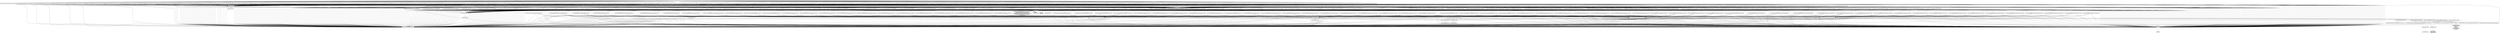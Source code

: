 digraph mygraph {
  node [shape=box];
  "//k:all_helm_chart"
  "//k:all_helm_chart" -> "//k:helm_chart_coder-amanibhavam-class-cluster-argo-cd"
  "//k:all_helm_chart" -> "//k:helm_chart_coder-amanibhavam-class-cluster-cert-manager"
  "//k:all_helm_chart" -> "//k:helm_chart_coder-amanibhavam-class-cluster-cilium"
  "//k:all_helm_chart" -> "//k:helm_chart_coder-amanibhavam-class-cluster-coder"
  "//k:all_helm_chart" -> "//k:helm_chart_coder-amanibhavam-class-cluster-descheduler"
  "//k:all_helm_chart" -> "//k:helm_chart_coder-amanibhavam-class-cluster-env"
  "//k:all_helm_chart" -> "//k:helm_chart_coder-amanibhavam-class-cluster-external-dns"
  "//k:all_helm_chart" -> "//k:helm_chart_coder-amanibhavam-class-cluster-external-secrets"
  "//k:all_helm_chart" -> "//k:helm_chart_coder-amanibhavam-class-cluster-issuer"
  "//k:all_helm_chart" -> "//k:helm_chart_coder-amanibhavam-class-cluster-karpenter"
  "//k:all_helm_chart" -> "//k:helm_chart_coder-amanibhavam-class-cluster-kyverno"
  "//k:all_helm_chart" -> "//k:helm_chart_coder-amanibhavam-class-cluster-l5d-crds"
  "//k:all_helm_chart" -> "//k:helm_chart_coder-amanibhavam-class-cluster-pod-identity"
  "//k:all_helm_chart" -> "//k:helm_chart_coder-amanibhavam-class-cluster-postgres-operator"
  "//k:all_helm_chart" -> "//k:helm_chart_coder-amanibhavam-class-cluster-reloader"
  "//k:all_helm_chart" -> "//k:helm_chart_coder-amanibhavam-class-cluster-secrets"
  "//k:all_helm_chart" -> "//k:helm_chart_coder-amanibhavam-class-cluster-tailscale"
  "//k:all_helm_chart" -> "//k:helm_chart_coder-amanibhavam-class-cluster-tetragon"
  "//k:all_helm_chart" -> "//k:helm_chart_coder-amanibhavam-class-cluster-traefik"
  "//k:all_helm_chart" -> "//k:helm_chart_coder-amanibhavam-class-cluster-trust-manager"
  "//k:all_helm_chart" -> "//k:helm_chart_coder-amanibhavam-class-cluster-xwing"
  "//k:all_helm_chart" -> "//k:helm_chart_coder-amanibhavam-district-cluster-argo-cd"
  "//k:all_helm_chart" -> "//k:helm_chart_coder-amanibhavam-district-cluster-argo-events"
  "//k:all_helm_chart" -> "//k:helm_chart_coder-amanibhavam-district-cluster-argo-workflows"
  "//k:all_helm_chart" -> "//k:helm_chart_coder-amanibhavam-district-cluster-buildkite"
  "//k:all_helm_chart" -> "//k:helm_chart_coder-amanibhavam-district-cluster-cert-manager"
  "//k:all_helm_chart" -> "//k:helm_chart_coder-amanibhavam-district-cluster-cilium"
  "//k:all_helm_chart" -> "//k:helm_chart_coder-amanibhavam-district-cluster-coder"
  "//k:all_helm_chart" -> "//k:helm_chart_coder-amanibhavam-district-cluster-deathstar"
  "//k:all_helm_chart" -> "//k:helm_chart_coder-amanibhavam-district-cluster-descheduler"
  "//k:all_helm_chart" -> "//k:helm_chart_coder-amanibhavam-district-cluster-env"
  "//k:all_helm_chart" -> "//k:helm_chart_coder-amanibhavam-district-cluster-external-dns"
  "//k:all_helm_chart" -> "//k:helm_chart_coder-amanibhavam-district-cluster-external-secrets"
  "//k:all_helm_chart" -> "//k:helm_chart_coder-amanibhavam-district-cluster-harbor"
  "//k:all_helm_chart" -> "//k:helm_chart_coder-amanibhavam-district-cluster-headlamp"
  "//k:all_helm_chart" -> "//k:helm_chart_coder-amanibhavam-district-cluster-issuer"
  "//k:all_helm_chart" -> "//k:helm_chart_coder-amanibhavam-district-cluster-karpenter"
  "//k:all_helm_chart" -> "//k:helm_chart_coder-amanibhavam-district-cluster-kyverno"
  "//k:all_helm_chart" -> "//k:helm_chart_coder-amanibhavam-district-cluster-l5d-crds"
  "//k:all_helm_chart" -> "//k:helm_chart_coder-amanibhavam-district-cluster-pihole"
  "//k:all_helm_chart" -> "//k:helm_chart_coder-amanibhavam-district-cluster-pod-identity"
  "//k:all_helm_chart" -> "//k:helm_chart_coder-amanibhavam-district-cluster-postgres-operator"
  "//k:all_helm_chart" -> "//k:helm_chart_coder-amanibhavam-district-cluster-reloader"
  "//k:all_helm_chart" -> "//k:helm_chart_coder-amanibhavam-district-cluster-secrets"
  "//k:all_helm_chart" -> "//k:helm_chart_coder-amanibhavam-district-cluster-tailscale"
  "//k:all_helm_chart" -> "//k:helm_chart_coder-amanibhavam-district-cluster-tetragon"
  "//k:all_helm_chart" -> "//k:helm_chart_coder-amanibhavam-district-cluster-tfo"
  "//k:all_helm_chart" -> "//k:helm_chart_coder-amanibhavam-district-cluster-traefik"
  "//k:all_helm_chart" -> "//k:helm_chart_coder-amanibhavam-district-cluster-trust-manager"
  "//k:all_helm_chart" -> "//k:helm_chart_coder-amanibhavam-district0-cluster-argo-cd"
  "//k:all_helm_chart" -> "//k:helm_chart_coder-amanibhavam-district0-cluster-env"
  "//k:all_helm_chart" -> "//k:helm_chart_coder-amanibhavam-district0-cluster-external-secrets"
  "//k:all_helm_chart" -> "//k:helm_chart_coder-amanibhavam-district0-cluster-kyverno"
  "//k:all_helm_chart" -> "//k:helm_chart_coder-amanibhavam-district0-cluster-postgres-operator"
  "//k:all_helm_chart" -> "//k:helm_chart_coder-amanibhavam-district0-cluster-secrets"
  "//k:all_helm_chart" -> "//k:helm_chart_coder-amanibhavam-district1-cluster-env"
  "//k:all_helm_chart" -> "//k:helm_chart_coder-amanibhavam-district1-cluster-kyverno"
  "//k:all_helm_chart" -> "//k:helm_chart_coder-amanibhavam-school-cluster-argo-cd"
  "//k:all_helm_chart" -> "//k:helm_chart_coder-amanibhavam-school-cluster-cert-manager"
  "//k:all_helm_chart" -> "//k:helm_chart_coder-amanibhavam-school-cluster-cilium"
  "//k:all_helm_chart" -> "//k:helm_chart_coder-amanibhavam-school-cluster-coder"
  "//k:all_helm_chart" -> "//k:helm_chart_coder-amanibhavam-school-cluster-descheduler"
  "//k:all_helm_chart" -> "//k:helm_chart_coder-amanibhavam-school-cluster-env"
  "//k:all_helm_chart" -> "//k:helm_chart_coder-amanibhavam-school-cluster-external-dns"
  "//k:all_helm_chart" -> "//k:helm_chart_coder-amanibhavam-school-cluster-external-secrets"
  "//k:all_helm_chart" -> "//k:helm_chart_coder-amanibhavam-school-cluster-issuer"
  "//k:all_helm_chart" -> "//k:helm_chart_coder-amanibhavam-school-cluster-karpenter"
  "//k:all_helm_chart" -> "//k:helm_chart_coder-amanibhavam-school-cluster-kyverno"
  "//k:all_helm_chart" -> "//k:helm_chart_coder-amanibhavam-school-cluster-l5d-crds"
  "//k:all_helm_chart" -> "//k:helm_chart_coder-amanibhavam-school-cluster-pod-identity"
  "//k:all_helm_chart" -> "//k:helm_chart_coder-amanibhavam-school-cluster-postgres-operator"
  "//k:all_helm_chart" -> "//k:helm_chart_coder-amanibhavam-school-cluster-reloader"
  "//k:all_helm_chart" -> "//k:helm_chart_coder-amanibhavam-school-cluster-secrets"
  "//k:all_helm_chart" -> "//k:helm_chart_coder-amanibhavam-school-cluster-spaceship"
  "//k:all_helm_chart" -> "//k:helm_chart_coder-amanibhavam-school-cluster-tailscale"
  "//k:all_helm_chart" -> "//k:helm_chart_coder-amanibhavam-school-cluster-tetragon"
  "//k:all_helm_chart" -> "//k:helm_chart_coder-amanibhavam-school-cluster-traefik"
  "//k:all_helm_chart" -> "//k:helm_chart_coder-amanibhavam-school-cluster-trust-manager"
  "//k:helm_chart_coder-amanibhavam-school-cluster-trust-manager"
  "//k:helm_chart_coder-amanibhavam-school-cluster-trust-manager" -> "//k:deploy_yaml_coder-amanibhavam-school-cluster-trust-manager"
  "//k:helm_chart_coder-amanibhavam-school-cluster-trust-manager" -> "//k:gen_helm_chart_sh"
  "//k:helm_chart_coder-amanibhavam-school-cluster-trust-manager" -> "//b/lib:lib_sh"
  "//k:helm_chart_coder-amanibhavam-school-cluster-trust-manager" -> "@bazel_tools//tools/genrule:genrule-setup.sh"
  "//k:deploy_yaml_coder-amanibhavam-school-cluster-trust-manager"
  "//k:deploy_yaml_coder-amanibhavam-school-cluster-trust-manager" -> "//k:cue_import_coder-amanibhavam-school-cluster-trust-manager"
  "//k:deploy_yaml_coder-amanibhavam-school-cluster-trust-manager" -> "//k:deploy_cue"
  "//k:deploy_yaml_coder-amanibhavam-school-cluster-trust-manager" -> "//k:gen_deploy_yaml_sh"
  "//k:deploy_yaml_coder-amanibhavam-school-cluster-trust-manager" -> "//cue.mod:cue_mod"
  "//k:deploy_yaml_coder-amanibhavam-school-cluster-trust-manager" -> "//cue.mod/gen/k8s.io:k8s_io"
  "//k:deploy_yaml_coder-amanibhavam-school-cluster-trust-manager" -> "//b/lib:lib_sh"
  "//k:deploy_yaml_coder-amanibhavam-school-cluster-trust-manager" -> "@bazel_tools//tools/genrule:genrule-setup.sh"
  "//k:cue_import_coder-amanibhavam-school-cluster-trust-manager"
  "//k:cue_import_coder-amanibhavam-school-cluster-trust-manager" -> "//k:kustomize_build_coder-amanibhavam-school-cluster-trust-manager"
  "//k:cue_import_coder-amanibhavam-school-cluster-trust-manager" -> "//k:gen_cue_import_sh"
  "//k:cue_import_coder-amanibhavam-school-cluster-trust-manager" -> "//b/lib:lib_sh"
  "//k:cue_import_coder-amanibhavam-school-cluster-trust-manager" -> "@bazel_tools//tools/genrule:genrule-setup.sh"
  "//k:helm_chart_coder-amanibhavam-school-cluster-traefik"
  "//k:helm_chart_coder-amanibhavam-school-cluster-traefik" -> "//k:deploy_yaml_coder-amanibhavam-school-cluster-traefik"
  "//k:helm_chart_coder-amanibhavam-school-cluster-traefik" -> "//k:gen_helm_chart_sh"
  "//k:helm_chart_coder-amanibhavam-school-cluster-traefik" -> "//b/lib:lib_sh"
  "//k:helm_chart_coder-amanibhavam-school-cluster-traefik" -> "@bazel_tools//tools/genrule:genrule-setup.sh"
  "//k:deploy_yaml_coder-amanibhavam-school-cluster-traefik"
  "//k:deploy_yaml_coder-amanibhavam-school-cluster-traefik" -> "//k:cue_import_coder-amanibhavam-school-cluster-traefik"
  "//k:deploy_yaml_coder-amanibhavam-school-cluster-traefik" -> "//k:deploy_cue"
  "//k:deploy_yaml_coder-amanibhavam-school-cluster-traefik" -> "//k:gen_deploy_yaml_sh"
  "//k:deploy_yaml_coder-amanibhavam-school-cluster-traefik" -> "//cue.mod:cue_mod"
  "//k:deploy_yaml_coder-amanibhavam-school-cluster-traefik" -> "//cue.mod/gen/k8s.io:k8s_io"
  "//k:deploy_yaml_coder-amanibhavam-school-cluster-traefik" -> "//b/lib:lib_sh"
  "//k:deploy_yaml_coder-amanibhavam-school-cluster-traefik" -> "@bazel_tools//tools/genrule:genrule-setup.sh"
  "//k:cue_import_coder-amanibhavam-school-cluster-traefik"
  "//k:cue_import_coder-amanibhavam-school-cluster-traefik" -> "//k:kustomize_build_coder-amanibhavam-school-cluster-traefik"
  "//k:cue_import_coder-amanibhavam-school-cluster-traefik" -> "//k:gen_cue_import_sh"
  "//k:cue_import_coder-amanibhavam-school-cluster-traefik" -> "//b/lib:lib_sh"
  "//k:cue_import_coder-amanibhavam-school-cluster-traefik" -> "@bazel_tools//tools/genrule:genrule-setup.sh"
  "//k:kustomize_build_coder-amanibhavam-school-cluster-traefik"
  "//k:kustomize_build_coder-amanibhavam-school-cluster-traefik" -> "//k:gen_kustomize_build_sh"
  "//k:kustomize_build_coder-amanibhavam-school-cluster-traefik" -> "//c/coder-amanibhavam-school:kustomize_bundle_tgz"
  "//k:kustomize_build_coder-amanibhavam-school-cluster-traefik" -> "//b/lib:lib_sh"
  "//k:kustomize_build_coder-amanibhavam-school-cluster-traefik" -> "@bazel_tools//tools/genrule:genrule-setup.sh"
  "//k:helm_chart_coder-amanibhavam-school-cluster-tetragon"
  "//k:helm_chart_coder-amanibhavam-school-cluster-tetragon" -> "//k:deploy_yaml_coder-amanibhavam-school-cluster-tetragon"
  "//k:helm_chart_coder-amanibhavam-school-cluster-tetragon" -> "//k:gen_helm_chart_sh"
  "//k:helm_chart_coder-amanibhavam-school-cluster-tetragon" -> "//b/lib:lib_sh"
  "//k:helm_chart_coder-amanibhavam-school-cluster-tetragon" -> "@bazel_tools//tools/genrule:genrule-setup.sh"
  "//k:deploy_yaml_coder-amanibhavam-school-cluster-tetragon"
  "//k:deploy_yaml_coder-amanibhavam-school-cluster-tetragon" -> "//k:cue_import_coder-amanibhavam-school-cluster-tetragon"
  "//k:deploy_yaml_coder-amanibhavam-school-cluster-tetragon" -> "//k:deploy_cue"
  "//k:deploy_yaml_coder-amanibhavam-school-cluster-tetragon" -> "//k:gen_deploy_yaml_sh"
  "//k:deploy_yaml_coder-amanibhavam-school-cluster-tetragon" -> "//cue.mod:cue_mod"
  "//k:deploy_yaml_coder-amanibhavam-school-cluster-tetragon" -> "//cue.mod/gen/k8s.io:k8s_io"
  "//k:deploy_yaml_coder-amanibhavam-school-cluster-tetragon" -> "//b/lib:lib_sh"
  "//k:deploy_yaml_coder-amanibhavam-school-cluster-tetragon" -> "@bazel_tools//tools/genrule:genrule-setup.sh"
  "//k:cue_import_coder-amanibhavam-school-cluster-tetragon"
  "//k:cue_import_coder-amanibhavam-school-cluster-tetragon" -> "//k:kustomize_build_coder-amanibhavam-school-cluster-tetragon"
  "//k:cue_import_coder-amanibhavam-school-cluster-tetragon" -> "//k:gen_cue_import_sh"
  "//k:cue_import_coder-amanibhavam-school-cluster-tetragon" -> "//b/lib:lib_sh"
  "//k:cue_import_coder-amanibhavam-school-cluster-tetragon" -> "@bazel_tools//tools/genrule:genrule-setup.sh"
  "//k:kustomize_build_coder-amanibhavam-school-cluster-tetragon"
  "//k:kustomize_build_coder-amanibhavam-school-cluster-tetragon" -> "//k:gen_kustomize_build_sh"
  "//k:kustomize_build_coder-amanibhavam-school-cluster-tetragon" -> "//c/coder-amanibhavam-school:kustomize_bundle_tgz"
  "//k:kustomize_build_coder-amanibhavam-school-cluster-tetragon" -> "//b/lib:lib_sh"
  "//k:kustomize_build_coder-amanibhavam-school-cluster-tetragon" -> "@bazel_tools//tools/genrule:genrule-setup.sh"
  "//k:helm_chart_coder-amanibhavam-school-cluster-tailscale"
  "//k:helm_chart_coder-amanibhavam-school-cluster-tailscale" -> "//k:deploy_yaml_coder-amanibhavam-school-cluster-tailscale"
  "//k:helm_chart_coder-amanibhavam-school-cluster-tailscale" -> "//k:gen_helm_chart_sh"
  "//k:helm_chart_coder-amanibhavam-school-cluster-tailscale" -> "//b/lib:lib_sh"
  "//k:helm_chart_coder-amanibhavam-school-cluster-tailscale" -> "@bazel_tools//tools/genrule:genrule-setup.sh"
  "//k:deploy_yaml_coder-amanibhavam-school-cluster-tailscale"
  "//k:deploy_yaml_coder-amanibhavam-school-cluster-tailscale" -> "//k:cue_import_coder-amanibhavam-school-cluster-tailscale"
  "//k:deploy_yaml_coder-amanibhavam-school-cluster-tailscale" -> "//k:deploy_cue"
  "//k:deploy_yaml_coder-amanibhavam-school-cluster-tailscale" -> "//k:gen_deploy_yaml_sh"
  "//k:deploy_yaml_coder-amanibhavam-school-cluster-tailscale" -> "//cue.mod:cue_mod"
  "//k:deploy_yaml_coder-amanibhavam-school-cluster-tailscale" -> "//cue.mod/gen/k8s.io:k8s_io"
  "//k:deploy_yaml_coder-amanibhavam-school-cluster-tailscale" -> "//b/lib:lib_sh"
  "//k:deploy_yaml_coder-amanibhavam-school-cluster-tailscale" -> "@bazel_tools//tools/genrule:genrule-setup.sh"
  "//k:cue_import_coder-amanibhavam-school-cluster-tailscale"
  "//k:cue_import_coder-amanibhavam-school-cluster-tailscale" -> "//k:kustomize_build_coder-amanibhavam-school-cluster-tailscale"
  "//k:cue_import_coder-amanibhavam-school-cluster-tailscale" -> "//k:gen_cue_import_sh"
  "//k:cue_import_coder-amanibhavam-school-cluster-tailscale" -> "//b/lib:lib_sh"
  "//k:cue_import_coder-amanibhavam-school-cluster-tailscale" -> "@bazel_tools//tools/genrule:genrule-setup.sh"
  "//k:kustomize_build_coder-amanibhavam-school-cluster-tailscale"
  "//k:kustomize_build_coder-amanibhavam-school-cluster-tailscale" -> "//k:gen_kustomize_build_sh"
  "//k:kustomize_build_coder-amanibhavam-school-cluster-tailscale" -> "//c/coder-amanibhavam-school:kustomize_bundle_tgz"
  "//k:kustomize_build_coder-amanibhavam-school-cluster-tailscale" -> "//b/lib:lib_sh"
  "//k:kustomize_build_coder-amanibhavam-school-cluster-tailscale" -> "@bazel_tools//tools/genrule:genrule-setup.sh"
  "//k:helm_chart_coder-amanibhavam-school-cluster-spaceship"
  "//k:helm_chart_coder-amanibhavam-school-cluster-spaceship" -> "//k:deploy_yaml_coder-amanibhavam-school-cluster-spaceship"
  "//k:helm_chart_coder-amanibhavam-school-cluster-spaceship" -> "//k:gen_helm_chart_sh"
  "//k:helm_chart_coder-amanibhavam-school-cluster-spaceship" -> "//b/lib:lib_sh"
  "//k:helm_chart_coder-amanibhavam-school-cluster-spaceship" -> "@bazel_tools//tools/genrule:genrule-setup.sh"
  "//k:deploy_yaml_coder-amanibhavam-school-cluster-spaceship"
  "//k:deploy_yaml_coder-amanibhavam-school-cluster-spaceship" -> "//k:cue_import_coder-amanibhavam-school-cluster-spaceship"
  "//k:deploy_yaml_coder-amanibhavam-school-cluster-spaceship" -> "//k:deploy_cue"
  "//k:deploy_yaml_coder-amanibhavam-school-cluster-spaceship" -> "//k:gen_deploy_yaml_sh"
  "//k:deploy_yaml_coder-amanibhavam-school-cluster-spaceship" -> "//cue.mod:cue_mod"
  "//k:deploy_yaml_coder-amanibhavam-school-cluster-spaceship" -> "//cue.mod/gen/k8s.io:k8s_io"
  "//k:deploy_yaml_coder-amanibhavam-school-cluster-spaceship" -> "//b/lib:lib_sh"
  "//k:deploy_yaml_coder-amanibhavam-school-cluster-spaceship" -> "@bazel_tools//tools/genrule:genrule-setup.sh"
  "//k:cue_import_coder-amanibhavam-school-cluster-spaceship"
  "//k:cue_import_coder-amanibhavam-school-cluster-spaceship" -> "//k:kustomize_build_coder-amanibhavam-school-cluster-spaceship"
  "//k:cue_import_coder-amanibhavam-school-cluster-spaceship" -> "//k:gen_cue_import_sh"
  "//k:cue_import_coder-amanibhavam-school-cluster-spaceship" -> "//b/lib:lib_sh"
  "//k:cue_import_coder-amanibhavam-school-cluster-spaceship" -> "@bazel_tools//tools/genrule:genrule-setup.sh"
  "//k:kustomize_build_coder-amanibhavam-school-cluster-spaceship"
  "//k:kustomize_build_coder-amanibhavam-school-cluster-spaceship" -> "//k:gen_kustomize_build_sh"
  "//k:kustomize_build_coder-amanibhavam-school-cluster-spaceship" -> "//b/lib:lib_sh"
  "//k:kustomize_build_coder-amanibhavam-school-cluster-spaceship" -> "@bazel_tools//tools/genrule:genrule-setup.sh"
  "//k:kustomize_build_coder-amanibhavam-school-cluster-spaceship" -> "//c/coder-amanibhavam-school:kustomize_bundle_tgz"
  "//k:helm_chart_coder-amanibhavam-school-cluster-postgres-operator"
  "//k:helm_chart_coder-amanibhavam-school-cluster-postgres-operator" -> "//k:deploy_yaml_coder-amanibhavam-school-cluster-postgres-operator"
  "//k:helm_chart_coder-amanibhavam-school-cluster-postgres-operator" -> "//k:gen_helm_chart_sh"
  "//k:helm_chart_coder-amanibhavam-school-cluster-postgres-operator" -> "//b/lib:lib_sh"
  "//k:helm_chart_coder-amanibhavam-school-cluster-postgres-operator" -> "@bazel_tools//tools/genrule:genrule-setup.sh"
  "//k:deploy_yaml_coder-amanibhavam-school-cluster-postgres-operator"
  "//k:deploy_yaml_coder-amanibhavam-school-cluster-postgres-operator" -> "//k:cue_import_coder-amanibhavam-school-cluster-postgres-operator"
  "//k:deploy_yaml_coder-amanibhavam-school-cluster-postgres-operator" -> "//k:deploy_cue"
  "//k:deploy_yaml_coder-amanibhavam-school-cluster-postgres-operator" -> "//k:gen_deploy_yaml_sh"
  "//k:deploy_yaml_coder-amanibhavam-school-cluster-postgres-operator" -> "//cue.mod:cue_mod"
  "//k:deploy_yaml_coder-amanibhavam-school-cluster-postgres-operator" -> "//cue.mod/gen/k8s.io:k8s_io"
  "//k:deploy_yaml_coder-amanibhavam-school-cluster-postgres-operator" -> "//b/lib:lib_sh"
  "//k:deploy_yaml_coder-amanibhavam-school-cluster-postgres-operator" -> "@bazel_tools//tools/genrule:genrule-setup.sh"
  "//k:cue_import_coder-amanibhavam-school-cluster-postgres-operator"
  "//k:cue_import_coder-amanibhavam-school-cluster-postgres-operator" -> "//k:kustomize_build_coder-amanibhavam-school-cluster-postgres-operator"
  "//k:cue_import_coder-amanibhavam-school-cluster-postgres-operator" -> "//k:gen_cue_import_sh"
  "//k:cue_import_coder-amanibhavam-school-cluster-postgres-operator" -> "//b/lib:lib_sh"
  "//k:cue_import_coder-amanibhavam-school-cluster-postgres-operator" -> "@bazel_tools//tools/genrule:genrule-setup.sh"
  "//k:kustomize_build_coder-amanibhavam-school-cluster-postgres-operator"
  "//k:kustomize_build_coder-amanibhavam-school-cluster-postgres-operator" -> "//k:gen_kustomize_build_sh"
  "//k:kustomize_build_coder-amanibhavam-school-cluster-postgres-operator" -> "//c/coder-amanibhavam-school:kustomize_bundle_tgz"
  "//k:kustomize_build_coder-amanibhavam-school-cluster-postgres-operator" -> "//b/lib:lib_sh"
  "//k:kustomize_build_coder-amanibhavam-school-cluster-postgres-operator" -> "@bazel_tools//tools/genrule:genrule-setup.sh"
  "//k:helm_chart_coder-amanibhavam-school-cluster-pod-identity"
  "//k:helm_chart_coder-amanibhavam-school-cluster-pod-identity" -> "//k:deploy_yaml_coder-amanibhavam-school-cluster-pod-identity"
  "//k:helm_chart_coder-amanibhavam-school-cluster-pod-identity" -> "//k:gen_helm_chart_sh"
  "//k:helm_chart_coder-amanibhavam-school-cluster-pod-identity" -> "//b/lib:lib_sh"
  "//k:helm_chart_coder-amanibhavam-school-cluster-pod-identity" -> "@bazel_tools//tools/genrule:genrule-setup.sh"
  "//k:deploy_yaml_coder-amanibhavam-school-cluster-pod-identity"
  "//k:deploy_yaml_coder-amanibhavam-school-cluster-pod-identity" -> "//k:cue_import_coder-amanibhavam-school-cluster-pod-identity"
  "//k:deploy_yaml_coder-amanibhavam-school-cluster-pod-identity" -> "//k:deploy_cue"
  "//k:deploy_yaml_coder-amanibhavam-school-cluster-pod-identity" -> "//k:gen_deploy_yaml_sh"
  "//k:deploy_yaml_coder-amanibhavam-school-cluster-pod-identity" -> "//cue.mod:cue_mod"
  "//k:deploy_yaml_coder-amanibhavam-school-cluster-pod-identity" -> "//cue.mod/gen/k8s.io:k8s_io"
  "//k:deploy_yaml_coder-amanibhavam-school-cluster-pod-identity" -> "@bazel_tools//tools/genrule:genrule-setup.sh"
  "//k:deploy_yaml_coder-amanibhavam-school-cluster-pod-identity" -> "//b/lib:lib_sh"
  "//k:cue_import_coder-amanibhavam-school-cluster-pod-identity"
  "//k:cue_import_coder-amanibhavam-school-cluster-pod-identity" -> "//k:kustomize_build_coder-amanibhavam-school-cluster-pod-identity"
  "//k:cue_import_coder-amanibhavam-school-cluster-pod-identity" -> "//k:gen_cue_import_sh"
  "//k:cue_import_coder-amanibhavam-school-cluster-pod-identity" -> "//b/lib:lib_sh"
  "//k:cue_import_coder-amanibhavam-school-cluster-pod-identity" -> "@bazel_tools//tools/genrule:genrule-setup.sh"
  "//k:kustomize_build_coder-amanibhavam-school-cluster-pod-identity"
  "//k:kustomize_build_coder-amanibhavam-school-cluster-pod-identity" -> "//k:gen_kustomize_build_sh"
  "//k:kustomize_build_coder-amanibhavam-school-cluster-pod-identity" -> "//c/coder-amanibhavam-school:kustomize_bundle_tgz"
  "//k:kustomize_build_coder-amanibhavam-school-cluster-pod-identity" -> "//b/lib:lib_sh"
  "//k:kustomize_build_coder-amanibhavam-school-cluster-pod-identity" -> "@bazel_tools//tools/genrule:genrule-setup.sh"
  "//k:helm_chart_coder-amanibhavam-school-cluster-l5d-crds"
  "//k:helm_chart_coder-amanibhavam-school-cluster-l5d-crds" -> "//k:deploy_yaml_coder-amanibhavam-school-cluster-l5d-crds"
  "//k:helm_chart_coder-amanibhavam-school-cluster-l5d-crds" -> "//k:gen_helm_chart_sh"
  "//k:helm_chart_coder-amanibhavam-school-cluster-l5d-crds" -> "//b/lib:lib_sh"
  "//k:helm_chart_coder-amanibhavam-school-cluster-l5d-crds" -> "@bazel_tools//tools/genrule:genrule-setup.sh"
  "//k:deploy_yaml_coder-amanibhavam-school-cluster-l5d-crds"
  "//k:deploy_yaml_coder-amanibhavam-school-cluster-l5d-crds" -> "//k:cue_import_coder-amanibhavam-school-cluster-l5d-crds"
  "//k:deploy_yaml_coder-amanibhavam-school-cluster-l5d-crds" -> "//k:deploy_cue"
  "//k:deploy_yaml_coder-amanibhavam-school-cluster-l5d-crds" -> "//k:gen_deploy_yaml_sh"
  "//k:deploy_yaml_coder-amanibhavam-school-cluster-l5d-crds" -> "//cue.mod:cue_mod"
  "//k:deploy_yaml_coder-amanibhavam-school-cluster-l5d-crds" -> "//cue.mod/gen/k8s.io:k8s_io"
  "//k:deploy_yaml_coder-amanibhavam-school-cluster-l5d-crds" -> "//b/lib:lib_sh"
  "//k:deploy_yaml_coder-amanibhavam-school-cluster-l5d-crds" -> "@bazel_tools//tools/genrule:genrule-setup.sh"
  "//k:cue_import_coder-amanibhavam-school-cluster-l5d-crds"
  "//k:cue_import_coder-amanibhavam-school-cluster-l5d-crds" -> "//k:kustomize_build_coder-amanibhavam-school-cluster-l5d-crds"
  "//k:cue_import_coder-amanibhavam-school-cluster-l5d-crds" -> "//k:gen_cue_import_sh"
  "//k:cue_import_coder-amanibhavam-school-cluster-l5d-crds" -> "//b/lib:lib_sh"
  "//k:cue_import_coder-amanibhavam-school-cluster-l5d-crds" -> "@bazel_tools//tools/genrule:genrule-setup.sh"
  "//k:kustomize_build_coder-amanibhavam-school-cluster-l5d-crds"
  "//k:kustomize_build_coder-amanibhavam-school-cluster-l5d-crds" -> "//k:gen_kustomize_build_sh"
  "//k:kustomize_build_coder-amanibhavam-school-cluster-l5d-crds" -> "//c/coder-amanibhavam-school:kustomize_bundle_tgz"
  "//k:kustomize_build_coder-amanibhavam-school-cluster-l5d-crds" -> "//b/lib:lib_sh"
  "//k:kustomize_build_coder-amanibhavam-school-cluster-l5d-crds" -> "@bazel_tools//tools/genrule:genrule-setup.sh"
  "//k:helm_chart_coder-amanibhavam-school-cluster-kyverno"
  "//k:helm_chart_coder-amanibhavam-school-cluster-kyverno" -> "//k:deploy_yaml_coder-amanibhavam-school-cluster-kyverno"
  "//k:helm_chart_coder-amanibhavam-school-cluster-kyverno" -> "//k:gen_helm_chart_sh"
  "//k:helm_chart_coder-amanibhavam-school-cluster-kyverno" -> "//b/lib:lib_sh"
  "//k:helm_chart_coder-amanibhavam-school-cluster-kyverno" -> "@bazel_tools//tools/genrule:genrule-setup.sh"
  "//k:deploy_yaml_coder-amanibhavam-school-cluster-kyverno"
  "//k:deploy_yaml_coder-amanibhavam-school-cluster-kyverno" -> "//k:cue_import_coder-amanibhavam-school-cluster-kyverno"
  "//k:deploy_yaml_coder-amanibhavam-school-cluster-kyverno" -> "//k:deploy_cue"
  "//k:deploy_yaml_coder-amanibhavam-school-cluster-kyverno" -> "//k:gen_deploy_yaml_sh"
  "//k:deploy_yaml_coder-amanibhavam-school-cluster-kyverno" -> "//cue.mod:cue_mod"
  "//k:deploy_yaml_coder-amanibhavam-school-cluster-kyverno" -> "//cue.mod/gen/k8s.io:k8s_io"
  "//k:deploy_yaml_coder-amanibhavam-school-cluster-kyverno" -> "//b/lib:lib_sh"
  "//k:deploy_yaml_coder-amanibhavam-school-cluster-kyverno" -> "@bazel_tools//tools/genrule:genrule-setup.sh"
  "//k:cue_import_coder-amanibhavam-school-cluster-kyverno"
  "//k:cue_import_coder-amanibhavam-school-cluster-kyverno" -> "//k:kustomize_build_coder-amanibhavam-school-cluster-kyverno"
  "//k:cue_import_coder-amanibhavam-school-cluster-kyverno" -> "//k:gen_cue_import_sh"
  "//k:cue_import_coder-amanibhavam-school-cluster-kyverno" -> "//b/lib:lib_sh"
  "//k:cue_import_coder-amanibhavam-school-cluster-kyverno" -> "@bazel_tools//tools/genrule:genrule-setup.sh"
  "//k:kustomize_build_coder-amanibhavam-school-cluster-kyverno"
  "//k:kustomize_build_coder-amanibhavam-school-cluster-kyverno" -> "//k:gen_kustomize_build_sh"
  "//k:kustomize_build_coder-amanibhavam-school-cluster-kyverno" -> "//c/coder-amanibhavam-school:kustomize_bundle_tgz"
  "//k:kustomize_build_coder-amanibhavam-school-cluster-kyverno" -> "//b/lib:lib_sh"
  "//k:kustomize_build_coder-amanibhavam-school-cluster-kyverno" -> "@bazel_tools//tools/genrule:genrule-setup.sh"
  "//k:helm_chart_coder-amanibhavam-school-cluster-issuer"
  "//k:helm_chart_coder-amanibhavam-school-cluster-issuer" -> "//k:deploy_yaml_coder-amanibhavam-school-cluster-issuer"
  "//k:helm_chart_coder-amanibhavam-school-cluster-issuer" -> "//k:gen_helm_chart_sh"
  "//k:helm_chart_coder-amanibhavam-school-cluster-issuer" -> "//b/lib:lib_sh"
  "//k:helm_chart_coder-amanibhavam-school-cluster-issuer" -> "@bazel_tools//tools/genrule:genrule-setup.sh"
  "//k:deploy_yaml_coder-amanibhavam-school-cluster-issuer"
  "//k:deploy_yaml_coder-amanibhavam-school-cluster-issuer" -> "//k:cue_import_coder-amanibhavam-school-cluster-issuer"
  "//k:deploy_yaml_coder-amanibhavam-school-cluster-issuer" -> "//k:deploy_cue"
  "//k:deploy_yaml_coder-amanibhavam-school-cluster-issuer" -> "//k:gen_deploy_yaml_sh"
  "//k:deploy_yaml_coder-amanibhavam-school-cluster-issuer" -> "//cue.mod:cue_mod"
  "//k:deploy_yaml_coder-amanibhavam-school-cluster-issuer" -> "//cue.mod/gen/k8s.io:k8s_io"
  "//k:deploy_yaml_coder-amanibhavam-school-cluster-issuer" -> "//b/lib:lib_sh"
  "//k:deploy_yaml_coder-amanibhavam-school-cluster-issuer" -> "@bazel_tools//tools/genrule:genrule-setup.sh"
  "//k:cue_import_coder-amanibhavam-school-cluster-issuer"
  "//k:cue_import_coder-amanibhavam-school-cluster-issuer" -> "//k:kustomize_build_coder-amanibhavam-school-cluster-issuer"
  "//k:cue_import_coder-amanibhavam-school-cluster-issuer" -> "//k:gen_cue_import_sh"
  "//k:cue_import_coder-amanibhavam-school-cluster-issuer" -> "//b/lib:lib_sh"
  "//k:cue_import_coder-amanibhavam-school-cluster-issuer" -> "@bazel_tools//tools/genrule:genrule-setup.sh"
  "//k:kustomize_build_coder-amanibhavam-school-cluster-issuer"
  "//k:kustomize_build_coder-amanibhavam-school-cluster-issuer" -> "//k:gen_kustomize_build_sh"
  "//k:kustomize_build_coder-amanibhavam-school-cluster-issuer" -> "//c/coder-amanibhavam-school:kustomize_bundle_tgz"
  "//k:kustomize_build_coder-amanibhavam-school-cluster-issuer" -> "//b/lib:lib_sh"
  "//k:kustomize_build_coder-amanibhavam-school-cluster-issuer" -> "@bazel_tools//tools/genrule:genrule-setup.sh"
  "//k:helm_chart_coder-amanibhavam-school-cluster-external-secrets"
  "//k:helm_chart_coder-amanibhavam-school-cluster-external-secrets" -> "//k:deploy_yaml_coder-amanibhavam-school-cluster-external-secrets"
  "//k:helm_chart_coder-amanibhavam-school-cluster-external-secrets" -> "//k:gen_helm_chart_sh"
  "//k:helm_chart_coder-amanibhavam-school-cluster-external-secrets" -> "//b/lib:lib_sh"
  "//k:helm_chart_coder-amanibhavam-school-cluster-external-secrets" -> "@bazel_tools//tools/genrule:genrule-setup.sh"
  "//k:deploy_yaml_coder-amanibhavam-school-cluster-external-secrets"
  "//k:deploy_yaml_coder-amanibhavam-school-cluster-external-secrets" -> "//k:cue_import_coder-amanibhavam-school-cluster-external-secrets"
  "//k:deploy_yaml_coder-amanibhavam-school-cluster-external-secrets" -> "//k:deploy_cue"
  "//k:deploy_yaml_coder-amanibhavam-school-cluster-external-secrets" -> "//k:gen_deploy_yaml_sh"
  "//k:deploy_yaml_coder-amanibhavam-school-cluster-external-secrets" -> "//cue.mod:cue_mod"
  "//k:deploy_yaml_coder-amanibhavam-school-cluster-external-secrets" -> "//cue.mod/gen/k8s.io:k8s_io"
  "//k:deploy_yaml_coder-amanibhavam-school-cluster-external-secrets" -> "//b/lib:lib_sh"
  "//k:deploy_yaml_coder-amanibhavam-school-cluster-external-secrets" -> "@bazel_tools//tools/genrule:genrule-setup.sh"
  "//k:cue_import_coder-amanibhavam-school-cluster-external-secrets"
  "//k:cue_import_coder-amanibhavam-school-cluster-external-secrets" -> "//k:kustomize_build_coder-amanibhavam-school-cluster-external-secrets"
  "//k:cue_import_coder-amanibhavam-school-cluster-external-secrets" -> "//k:gen_cue_import_sh"
  "//k:cue_import_coder-amanibhavam-school-cluster-external-secrets" -> "//b/lib:lib_sh"
  "//k:cue_import_coder-amanibhavam-school-cluster-external-secrets" -> "@bazel_tools//tools/genrule:genrule-setup.sh"
  "//k:kustomize_build_coder-amanibhavam-school-cluster-external-secrets"
  "//k:kustomize_build_coder-amanibhavam-school-cluster-external-secrets" -> "//k:gen_kustomize_build_sh"
  "//k:kustomize_build_coder-amanibhavam-school-cluster-external-secrets" -> "//c/coder-amanibhavam-school:kustomize_bundle_tgz"
  "//k:kustomize_build_coder-amanibhavam-school-cluster-external-secrets" -> "//b/lib:lib_sh"
  "//k:kustomize_build_coder-amanibhavam-school-cluster-external-secrets" -> "@bazel_tools//tools/genrule:genrule-setup.sh"
  "//k:helm_chart_coder-amanibhavam-school-cluster-external-dns"
  "//k:helm_chart_coder-amanibhavam-school-cluster-external-dns" -> "//k:deploy_yaml_coder-amanibhavam-school-cluster-external-dns"
  "//k:helm_chart_coder-amanibhavam-school-cluster-external-dns" -> "//k:gen_helm_chart_sh"
  "//k:helm_chart_coder-amanibhavam-school-cluster-external-dns" -> "//b/lib:lib_sh"
  "//k:helm_chart_coder-amanibhavam-school-cluster-external-dns" -> "@bazel_tools//tools/genrule:genrule-setup.sh"
  "//k:deploy_yaml_coder-amanibhavam-school-cluster-external-dns"
  "//k:deploy_yaml_coder-amanibhavam-school-cluster-external-dns" -> "//k:cue_import_coder-amanibhavam-school-cluster-external-dns"
  "//k:deploy_yaml_coder-amanibhavam-school-cluster-external-dns" -> "//k:deploy_cue"
  "//k:deploy_yaml_coder-amanibhavam-school-cluster-external-dns" -> "//k:gen_deploy_yaml_sh"
  "//k:deploy_yaml_coder-amanibhavam-school-cluster-external-dns" -> "//cue.mod:cue_mod"
  "//k:deploy_yaml_coder-amanibhavam-school-cluster-external-dns" -> "//cue.mod/gen/k8s.io:k8s_io"
  "//k:deploy_yaml_coder-amanibhavam-school-cluster-external-dns" -> "//b/lib:lib_sh"
  "//k:deploy_yaml_coder-amanibhavam-school-cluster-external-dns" -> "@bazel_tools//tools/genrule:genrule-setup.sh"
  "//k:cue_import_coder-amanibhavam-school-cluster-external-dns"
  "//k:cue_import_coder-amanibhavam-school-cluster-external-dns" -> "//k:kustomize_build_coder-amanibhavam-school-cluster-external-dns"
  "//k:cue_import_coder-amanibhavam-school-cluster-external-dns" -> "//k:gen_cue_import_sh"
  "//k:cue_import_coder-amanibhavam-school-cluster-external-dns" -> "//b/lib:lib_sh"
  "//k:cue_import_coder-amanibhavam-school-cluster-external-dns" -> "@bazel_tools//tools/genrule:genrule-setup.sh"
  "//k:helm_chart_coder-amanibhavam-school-cluster-env"
  "//k:helm_chart_coder-amanibhavam-school-cluster-env" -> "//k:deploy_yaml_coder-amanibhavam-school-cluster-env"
  "//k:helm_chart_coder-amanibhavam-school-cluster-env" -> "//k:gen_helm_chart_sh"
  "//k:helm_chart_coder-amanibhavam-school-cluster-env" -> "//b/lib:lib_sh"
  "//k:helm_chart_coder-amanibhavam-school-cluster-env" -> "@bazel_tools//tools/genrule:genrule-setup.sh"
  "//k:deploy_yaml_coder-amanibhavam-school-cluster-env"
  "//k:deploy_yaml_coder-amanibhavam-school-cluster-env" -> "//k:cue_import_coder-amanibhavam-school-cluster-env"
  "//k:deploy_yaml_coder-amanibhavam-school-cluster-env" -> "//k:deploy_cue"
  "//k:deploy_yaml_coder-amanibhavam-school-cluster-env" -> "//k:gen_deploy_yaml_sh"
  "//k:deploy_yaml_coder-amanibhavam-school-cluster-env" -> "//cue.mod:cue_mod"
  "//k:deploy_yaml_coder-amanibhavam-school-cluster-env" -> "//cue.mod/gen/k8s.io:k8s_io"
  "//k:deploy_yaml_coder-amanibhavam-school-cluster-env" -> "//b/lib:lib_sh"
  "//k:deploy_yaml_coder-amanibhavam-school-cluster-env" -> "@bazel_tools//tools/genrule:genrule-setup.sh"
  "//k:helm_chart_coder-amanibhavam-school-cluster-descheduler"
  "//k:helm_chart_coder-amanibhavam-school-cluster-descheduler" -> "//k:deploy_yaml_coder-amanibhavam-school-cluster-descheduler"
  "//k:helm_chart_coder-amanibhavam-school-cluster-descheduler" -> "//k:gen_helm_chart_sh"
  "//k:helm_chart_coder-amanibhavam-school-cluster-descheduler" -> "//b/lib:lib_sh"
  "//k:helm_chart_coder-amanibhavam-school-cluster-descheduler" -> "@bazel_tools//tools/genrule:genrule-setup.sh"
  "//k:deploy_yaml_coder-amanibhavam-school-cluster-descheduler"
  "//k:deploy_yaml_coder-amanibhavam-school-cluster-descheduler" -> "//k:cue_import_coder-amanibhavam-school-cluster-descheduler"
  "//k:deploy_yaml_coder-amanibhavam-school-cluster-descheduler" -> "//k:deploy_cue"
  "//k:deploy_yaml_coder-amanibhavam-school-cluster-descheduler" -> "//k:gen_deploy_yaml_sh"
  "//k:deploy_yaml_coder-amanibhavam-school-cluster-descheduler" -> "//cue.mod:cue_mod"
  "//k:deploy_yaml_coder-amanibhavam-school-cluster-descheduler" -> "//cue.mod/gen/k8s.io:k8s_io"
  "//k:deploy_yaml_coder-amanibhavam-school-cluster-descheduler" -> "//b/lib:lib_sh"
  "//k:deploy_yaml_coder-amanibhavam-school-cluster-descheduler" -> "@bazel_tools//tools/genrule:genrule-setup.sh"
  "//k:cue_import_coder-amanibhavam-school-cluster-descheduler"
  "//k:cue_import_coder-amanibhavam-school-cluster-descheduler" -> "//k:kustomize_build_coder-amanibhavam-school-cluster-descheduler"
  "//k:cue_import_coder-amanibhavam-school-cluster-descheduler" -> "//k:gen_cue_import_sh"
  "//k:cue_import_coder-amanibhavam-school-cluster-descheduler" -> "//b/lib:lib_sh"
  "//k:cue_import_coder-amanibhavam-school-cluster-descheduler" -> "@bazel_tools//tools/genrule:genrule-setup.sh"
  "//k:kustomize_build_coder-amanibhavam-school-cluster-descheduler"
  "//k:kustomize_build_coder-amanibhavam-school-cluster-descheduler" -> "//k:gen_kustomize_build_sh"
  "//k:kustomize_build_coder-amanibhavam-school-cluster-descheduler" -> "//c/coder-amanibhavam-school:kustomize_bundle_tgz"
  "//k:kustomize_build_coder-amanibhavam-school-cluster-descheduler" -> "//b/lib:lib_sh"
  "//k:kustomize_build_coder-amanibhavam-school-cluster-descheduler" -> "@bazel_tools//tools/genrule:genrule-setup.sh"
  "//k:helm_chart_coder-amanibhavam-school-cluster-coder"
  "//k:helm_chart_coder-amanibhavam-school-cluster-coder" -> "//k:deploy_yaml_coder-amanibhavam-school-cluster-coder"
  "//k:helm_chart_coder-amanibhavam-school-cluster-coder" -> "//k:gen_helm_chart_sh"
  "//k:helm_chart_coder-amanibhavam-school-cluster-coder" -> "//b/lib:lib_sh"
  "//k:helm_chart_coder-amanibhavam-school-cluster-coder" -> "@bazel_tools//tools/genrule:genrule-setup.sh"
  "//k:helm_chart_coder-amanibhavam-school-cluster-cilium"
  "//k:helm_chart_coder-amanibhavam-school-cluster-cilium" -> "//k:deploy_yaml_coder-amanibhavam-school-cluster-cilium"
  "//k:helm_chart_coder-amanibhavam-school-cluster-cilium" -> "//k:gen_helm_chart_sh"
  "//k:helm_chart_coder-amanibhavam-school-cluster-cilium" -> "//b/lib:lib_sh"
  "//k:helm_chart_coder-amanibhavam-school-cluster-cilium" -> "@bazel_tools//tools/genrule:genrule-setup.sh"
  "//k:deploy_yaml_coder-amanibhavam-school-cluster-cilium"
  "//k:deploy_yaml_coder-amanibhavam-school-cluster-cilium" -> "//k:cue_import_coder-amanibhavam-school-cluster-cilium"
  "//k:deploy_yaml_coder-amanibhavam-school-cluster-cilium" -> "//k:deploy_cue"
  "//k:deploy_yaml_coder-amanibhavam-school-cluster-cilium" -> "//cue.mod:cue_mod"
  "//k:deploy_yaml_coder-amanibhavam-school-cluster-cilium" -> "//cue.mod/gen/k8s.io:k8s_io"
  "//k:deploy_yaml_coder-amanibhavam-school-cluster-cilium" -> "//k:gen_deploy_yaml_sh"
  "//k:deploy_yaml_coder-amanibhavam-school-cluster-cilium" -> "//b/lib:lib_sh"
  "//k:deploy_yaml_coder-amanibhavam-school-cluster-cilium" -> "@bazel_tools//tools/genrule:genrule-setup.sh"
  "//k:helm_chart_coder-amanibhavam-school-cluster-cert-manager"
  "//k:helm_chart_coder-amanibhavam-school-cluster-cert-manager" -> "//k:deploy_yaml_coder-amanibhavam-school-cluster-cert-manager"
  "//k:helm_chart_coder-amanibhavam-school-cluster-cert-manager" -> "//k:gen_helm_chart_sh"
  "//k:helm_chart_coder-amanibhavam-school-cluster-cert-manager" -> "//b/lib:lib_sh"
  "//k:helm_chart_coder-amanibhavam-school-cluster-cert-manager" -> "@bazel_tools//tools/genrule:genrule-setup.sh"
  "//k:deploy_yaml_coder-amanibhavam-school-cluster-cert-manager"
  "//k:deploy_yaml_coder-amanibhavam-school-cluster-cert-manager" -> "//k:cue_import_coder-amanibhavam-school-cluster-cert-manager"
  "//k:deploy_yaml_coder-amanibhavam-school-cluster-cert-manager" -> "//k:deploy_cue"
  "//k:deploy_yaml_coder-amanibhavam-school-cluster-cert-manager" -> "//k:gen_deploy_yaml_sh"
  "//k:deploy_yaml_coder-amanibhavam-school-cluster-cert-manager" -> "//cue.mod:cue_mod"
  "//k:deploy_yaml_coder-amanibhavam-school-cluster-cert-manager" -> "//b/lib:lib_sh"
  "//k:deploy_yaml_coder-amanibhavam-school-cluster-cert-manager" -> "//cue.mod/gen/k8s.io:k8s_io"
  "//k:deploy_yaml_coder-amanibhavam-school-cluster-cert-manager" -> "@bazel_tools//tools/genrule:genrule-setup.sh"
  "//k:cue_import_coder-amanibhavam-school-cluster-cert-manager"
  "//k:cue_import_coder-amanibhavam-school-cluster-cert-manager" -> "//k:kustomize_build_coder-amanibhavam-school-cluster-cert-manager"
  "//k:cue_import_coder-amanibhavam-school-cluster-cert-manager" -> "//k:gen_cue_import_sh"
  "//k:cue_import_coder-amanibhavam-school-cluster-cert-manager" -> "//b/lib:lib_sh"
  "//k:cue_import_coder-amanibhavam-school-cluster-cert-manager" -> "@bazel_tools//tools/genrule:genrule-setup.sh"
  "//k:helm_chart_coder-amanibhavam-district1-cluster-env"
  "//k:helm_chart_coder-amanibhavam-district1-cluster-env" -> "//k:deploy_yaml_coder-amanibhavam-district1-cluster-env"
  "//k:helm_chart_coder-amanibhavam-district1-cluster-env" -> "//k:gen_helm_chart_sh"
  "//k:helm_chart_coder-amanibhavam-district1-cluster-env" -> "//b/lib:lib_sh"
  "//k:helm_chart_coder-amanibhavam-district1-cluster-env" -> "@bazel_tools//tools/genrule:genrule-setup.sh"
  "//k:deploy_yaml_coder-amanibhavam-district1-cluster-env"
  "//k:deploy_yaml_coder-amanibhavam-district1-cluster-env" -> "//k:cue_import_coder-amanibhavam-district1-cluster-env"
  "//k:deploy_yaml_coder-amanibhavam-district1-cluster-env" -> "//k:deploy_cue"
  "//k:deploy_yaml_coder-amanibhavam-district1-cluster-env" -> "//k:gen_deploy_yaml_sh"
  "//k:deploy_yaml_coder-amanibhavam-district1-cluster-env" -> "//cue.mod:cue_mod"
  "//k:deploy_yaml_coder-amanibhavam-district1-cluster-env" -> "//cue.mod/gen/k8s.io:k8s_io"
  "//k:deploy_yaml_coder-amanibhavam-district1-cluster-env" -> "//b/lib:lib_sh"
  "//k:deploy_yaml_coder-amanibhavam-district1-cluster-env" -> "@bazel_tools//tools/genrule:genrule-setup.sh"
  "//k:helm_chart_coder-amanibhavam-district0-cluster-secrets"
  "//k:helm_chart_coder-amanibhavam-district0-cluster-secrets" -> "//k:deploy_yaml_coder-amanibhavam-district0-cluster-secrets"
  "//k:helm_chart_coder-amanibhavam-district0-cluster-secrets" -> "//k:gen_helm_chart_sh"
  "//k:helm_chart_coder-amanibhavam-district0-cluster-secrets" -> "//b/lib:lib_sh"
  "//k:helm_chart_coder-amanibhavam-district0-cluster-secrets" -> "@bazel_tools//tools/genrule:genrule-setup.sh"
  "//k:deploy_yaml_coder-amanibhavam-district0-cluster-secrets"
  "//k:deploy_yaml_coder-amanibhavam-district0-cluster-secrets" -> "//k:cue_import_coder-amanibhavam-district0-cluster-secrets"
  "//k:deploy_yaml_coder-amanibhavam-district0-cluster-secrets" -> "//k:deploy_cue"
  "//k:deploy_yaml_coder-amanibhavam-district0-cluster-secrets" -> "//k:gen_deploy_yaml_sh"
  "//k:deploy_yaml_coder-amanibhavam-district0-cluster-secrets" -> "//cue.mod:cue_mod"
  "//k:deploy_yaml_coder-amanibhavam-district0-cluster-secrets" -> "//cue.mod/gen/k8s.io:k8s_io"
  "//k:deploy_yaml_coder-amanibhavam-district0-cluster-secrets" -> "//b/lib:lib_sh"
  "//k:deploy_yaml_coder-amanibhavam-district0-cluster-secrets" -> "@bazel_tools//tools/genrule:genrule-setup.sh"
  "//k:cue_import_coder-amanibhavam-district0-cluster-secrets"
  "//k:cue_import_coder-amanibhavam-district0-cluster-secrets" -> "//k:kustomize_build_coder-amanibhavam-district0-cluster-secrets"
  "//k:cue_import_coder-amanibhavam-district0-cluster-secrets" -> "//k:gen_cue_import_sh"
  "//k:cue_import_coder-amanibhavam-district0-cluster-secrets" -> "//b/lib:lib_sh"
  "//k:cue_import_coder-amanibhavam-district0-cluster-secrets" -> "@bazel_tools//tools/genrule:genrule-setup.sh"
  "//k:kustomize_build_coder-amanibhavam-district0-cluster-secrets"
  "//k:kustomize_build_coder-amanibhavam-district0-cluster-secrets" -> "//k:gen_kustomize_build_sh"
  "//k:kustomize_build_coder-amanibhavam-district0-cluster-secrets" -> "//c/coder-amanibhavam-district0:kustomize_bundle_tgz"
  "//k:kustomize_build_coder-amanibhavam-district0-cluster-secrets" -> "//b/lib:lib_sh"
  "//k:kustomize_build_coder-amanibhavam-district0-cluster-secrets" -> "@bazel_tools//tools/genrule:genrule-setup.sh"
  "//k:helm_chart_coder-amanibhavam-district0-cluster-postgres-operator"
  "//k:helm_chart_coder-amanibhavam-district0-cluster-postgres-operator" -> "//k:deploy_yaml_coder-amanibhavam-district0-cluster-postgres-operator"
  "//k:helm_chart_coder-amanibhavam-district0-cluster-postgres-operator" -> "//k:gen_helm_chart_sh"
  "//k:helm_chart_coder-amanibhavam-district0-cluster-postgres-operator" -> "//b/lib:lib_sh"
  "//k:helm_chart_coder-amanibhavam-district0-cluster-postgres-operator" -> "@bazel_tools//tools/genrule:genrule-setup.sh"
  "//k:deploy_yaml_coder-amanibhavam-district0-cluster-postgres-operator"
  "//k:deploy_yaml_coder-amanibhavam-district0-cluster-postgres-operator" -> "//k:cue_import_coder-amanibhavam-district0-cluster-postgres-operator"
  "//k:deploy_yaml_coder-amanibhavam-district0-cluster-postgres-operator" -> "//k:deploy_cue"
  "//k:deploy_yaml_coder-amanibhavam-district0-cluster-postgres-operator" -> "//k:gen_deploy_yaml_sh"
  "//k:deploy_yaml_coder-amanibhavam-district0-cluster-postgres-operator" -> "//cue.mod:cue_mod"
  "//k:deploy_yaml_coder-amanibhavam-district0-cluster-postgres-operator" -> "//cue.mod/gen/k8s.io:k8s_io"
  "//k:deploy_yaml_coder-amanibhavam-district0-cluster-postgres-operator" -> "@bazel_tools//tools/genrule:genrule-setup.sh"
  "//k:deploy_yaml_coder-amanibhavam-district0-cluster-postgres-operator" -> "//b/lib:lib_sh"
  "//k:cue_import_coder-amanibhavam-district0-cluster-postgres-operator"
  "//k:cue_import_coder-amanibhavam-district0-cluster-postgres-operator" -> "//k:kustomize_build_coder-amanibhavam-district0-cluster-postgres-operator"
  "//k:cue_import_coder-amanibhavam-district0-cluster-postgres-operator" -> "//k:gen_cue_import_sh"
  "//k:cue_import_coder-amanibhavam-district0-cluster-postgres-operator" -> "//b/lib:lib_sh"
  "//k:cue_import_coder-amanibhavam-district0-cluster-postgres-operator" -> "@bazel_tools//tools/genrule:genrule-setup.sh"
  "//k:helm_chart_coder-amanibhavam-district0-cluster-kyverno"
  "//k:helm_chart_coder-amanibhavam-district0-cluster-kyverno" -> "//k:deploy_yaml_coder-amanibhavam-district0-cluster-kyverno"
  "//k:helm_chart_coder-amanibhavam-district0-cluster-kyverno" -> "//k:gen_helm_chart_sh"
  "//k:helm_chart_coder-amanibhavam-district0-cluster-kyverno" -> "//b/lib:lib_sh"
  "//k:helm_chart_coder-amanibhavam-district0-cluster-kyverno" -> "@bazel_tools//tools/genrule:genrule-setup.sh"
  "//k:deploy_yaml_coder-amanibhavam-district0-cluster-kyverno"
  "//k:deploy_yaml_coder-amanibhavam-district0-cluster-kyverno" -> "//k:cue_import_coder-amanibhavam-district0-cluster-kyverno"
  "//k:deploy_yaml_coder-amanibhavam-district0-cluster-kyverno" -> "//k:deploy_cue"
  "//k:deploy_yaml_coder-amanibhavam-district0-cluster-kyverno" -> "//k:gen_deploy_yaml_sh"
  "//k:deploy_yaml_coder-amanibhavam-district0-cluster-kyverno" -> "//cue.mod:cue_mod"
  "//k:deploy_yaml_coder-amanibhavam-district0-cluster-kyverno" -> "//cue.mod/gen/k8s.io:k8s_io"
  "//k:deploy_yaml_coder-amanibhavam-district0-cluster-kyverno" -> "//b/lib:lib_sh"
  "//k:deploy_yaml_coder-amanibhavam-district0-cluster-kyverno" -> "@bazel_tools//tools/genrule:genrule-setup.sh"
  "//k:cue_import_coder-amanibhavam-district0-cluster-kyverno"
  "//k:cue_import_coder-amanibhavam-district0-cluster-kyverno" -> "//k:kustomize_build_coder-amanibhavam-district0-cluster-kyverno"
  "//k:cue_import_coder-amanibhavam-district0-cluster-kyverno" -> "//k:gen_cue_import_sh"
  "//k:cue_import_coder-amanibhavam-district0-cluster-kyverno" -> "//b/lib:lib_sh"
  "//k:cue_import_coder-amanibhavam-district0-cluster-kyverno" -> "@bazel_tools//tools/genrule:genrule-setup.sh"
  "//k:kustomize_build_coder-amanibhavam-district0-cluster-kyverno"
  "//k:kustomize_build_coder-amanibhavam-district0-cluster-kyverno" -> "//k:gen_kustomize_build_sh"
  "//k:kustomize_build_coder-amanibhavam-district0-cluster-kyverno" -> "//c/coder-amanibhavam-district0:kustomize_bundle_tgz"
  "//k:kustomize_build_coder-amanibhavam-district0-cluster-kyverno" -> "//b/lib:lib_sh"
  "//k:kustomize_build_coder-amanibhavam-district0-cluster-kyverno" -> "@bazel_tools//tools/genrule:genrule-setup.sh"
  "//k:helm_chart_coder-amanibhavam-district0-cluster-external-secrets"
  "//k:helm_chart_coder-amanibhavam-district0-cluster-external-secrets" -> "//k:deploy_yaml_coder-amanibhavam-district0-cluster-external-secrets"
  "//k:helm_chart_coder-amanibhavam-district0-cluster-external-secrets" -> "//k:gen_helm_chart_sh"
  "//k:helm_chart_coder-amanibhavam-district0-cluster-external-secrets" -> "//b/lib:lib_sh"
  "//k:helm_chart_coder-amanibhavam-district0-cluster-external-secrets" -> "@bazel_tools//tools/genrule:genrule-setup.sh"
  "//k:helm_chart_coder-amanibhavam-district0-cluster-env"
  "//k:helm_chart_coder-amanibhavam-district0-cluster-env" -> "//k:deploy_yaml_coder-amanibhavam-district0-cluster-env"
  "//k:helm_chart_coder-amanibhavam-district0-cluster-env" -> "//k:gen_helm_chart_sh"
  "//k:helm_chart_coder-amanibhavam-district0-cluster-env" -> "//b/lib:lib_sh"
  "//k:helm_chart_coder-amanibhavam-district0-cluster-env" -> "@bazel_tools//tools/genrule:genrule-setup.sh"
  "//k:deploy_yaml_coder-amanibhavam-district0-cluster-env"
  "//k:deploy_yaml_coder-amanibhavam-district0-cluster-env" -> "//k:cue_import_coder-amanibhavam-district0-cluster-env"
  "//k:deploy_yaml_coder-amanibhavam-district0-cluster-env" -> "//k:deploy_cue"
  "//k:deploy_yaml_coder-amanibhavam-district0-cluster-env" -> "//k:gen_deploy_yaml_sh"
  "//k:deploy_yaml_coder-amanibhavam-district0-cluster-env" -> "//cue.mod:cue_mod"
  "//k:deploy_yaml_coder-amanibhavam-district0-cluster-env" -> "//b/lib:lib_sh"
  "//k:deploy_yaml_coder-amanibhavam-district0-cluster-env" -> "@bazel_tools//tools/genrule:genrule-setup.sh"
  "//k:deploy_yaml_coder-amanibhavam-district0-cluster-env" -> "//cue.mod/gen/k8s.io:k8s_io"
  "//k:helm_chart_coder-amanibhavam-district0-cluster-argo-cd"
  "//k:helm_chart_coder-amanibhavam-district0-cluster-argo-cd" -> "//k:deploy_yaml_coder-amanibhavam-district0-cluster-argo-cd"
  "//k:helm_chart_coder-amanibhavam-district0-cluster-argo-cd" -> "//k:gen_helm_chart_sh"
  "//k:helm_chart_coder-amanibhavam-district0-cluster-argo-cd" -> "//b/lib:lib_sh"
  "//k:helm_chart_coder-amanibhavam-district0-cluster-argo-cd" -> "@bazel_tools//tools/genrule:genrule-setup.sh"
  "//k:deploy_yaml_coder-amanibhavam-district0-cluster-argo-cd"
  "//k:deploy_yaml_coder-amanibhavam-district0-cluster-argo-cd" -> "//k:cue_import_coder-amanibhavam-district0-cluster-argo-cd"
  "//k:deploy_yaml_coder-amanibhavam-district0-cluster-argo-cd" -> "//k:deploy_cue"
  "//k:deploy_yaml_coder-amanibhavam-district0-cluster-argo-cd" -> "//k:gen_deploy_yaml_sh"
  "//k:deploy_yaml_coder-amanibhavam-district0-cluster-argo-cd" -> "//cue.mod:cue_mod"
  "//k:deploy_yaml_coder-amanibhavam-district0-cluster-argo-cd" -> "//cue.mod/gen/k8s.io:k8s_io"
  "//k:deploy_yaml_coder-amanibhavam-district0-cluster-argo-cd" -> "//b/lib:lib_sh"
  "//k:deploy_yaml_coder-amanibhavam-district0-cluster-argo-cd" -> "@bazel_tools//tools/genrule:genrule-setup.sh"
  "//k:cue_import_coder-amanibhavam-district0-cluster-argo-cd"
  "//k:cue_import_coder-amanibhavam-district0-cluster-argo-cd" -> "//k:kustomize_build_coder-amanibhavam-district0-cluster-argo-cd"
  "//k:cue_import_coder-amanibhavam-district0-cluster-argo-cd" -> "//k:gen_cue_import_sh"
  "//k:cue_import_coder-amanibhavam-district0-cluster-argo-cd" -> "//b/lib:lib_sh"
  "//k:cue_import_coder-amanibhavam-district0-cluster-argo-cd" -> "@bazel_tools//tools/genrule:genrule-setup.sh"
  "//k:kustomize_build_coder-amanibhavam-district0-cluster-argo-cd"
  "//k:kustomize_build_coder-amanibhavam-district0-cluster-argo-cd" -> "//c/coder-amanibhavam-district0:kustomize_bundle_tgz"
  "//k:kustomize_build_coder-amanibhavam-district0-cluster-argo-cd" -> "//k:gen_kustomize_build_sh"
  "//k:kustomize_build_coder-amanibhavam-district0-cluster-argo-cd" -> "//b/lib:lib_sh"
  "//k:kustomize_build_coder-amanibhavam-district0-cluster-argo-cd" -> "@bazel_tools//tools/genrule:genrule-setup.sh"
  "//k:helm_chart_coder-amanibhavam-district-cluster-trust-manager"
  "//k:helm_chart_coder-amanibhavam-district-cluster-trust-manager" -> "//k:deploy_yaml_coder-amanibhavam-district-cluster-trust-manager"
  "//k:helm_chart_coder-amanibhavam-district-cluster-trust-manager" -> "//k:gen_helm_chart_sh"
  "//k:helm_chart_coder-amanibhavam-district-cluster-trust-manager" -> "//b/lib:lib_sh"
  "//k:helm_chart_coder-amanibhavam-district-cluster-trust-manager" -> "@bazel_tools//tools/genrule:genrule-setup.sh"
  "//k:deploy_yaml_coder-amanibhavam-district-cluster-trust-manager"
  "//k:deploy_yaml_coder-amanibhavam-district-cluster-trust-manager" -> "//k:cue_import_coder-amanibhavam-district-cluster-trust-manager"
  "//k:deploy_yaml_coder-amanibhavam-district-cluster-trust-manager" -> "//k:deploy_cue"
  "//k:deploy_yaml_coder-amanibhavam-district-cluster-trust-manager" -> "//k:gen_deploy_yaml_sh"
  "//k:deploy_yaml_coder-amanibhavam-district-cluster-trust-manager" -> "//cue.mod:cue_mod"
  "//k:deploy_yaml_coder-amanibhavam-district-cluster-trust-manager" -> "//b/lib:lib_sh"
  "//k:deploy_yaml_coder-amanibhavam-district-cluster-trust-manager" -> "//cue.mod/gen/k8s.io:k8s_io"
  "//k:deploy_yaml_coder-amanibhavam-district-cluster-trust-manager" -> "@bazel_tools//tools/genrule:genrule-setup.sh"
  "//k:helm_chart_coder-amanibhavam-district-cluster-traefik"
  "//k:helm_chart_coder-amanibhavam-district-cluster-traefik" -> "//k:deploy_yaml_coder-amanibhavam-district-cluster-traefik"
  "//k:helm_chart_coder-amanibhavam-district-cluster-traefik" -> "//k:gen_helm_chart_sh"
  "//k:helm_chart_coder-amanibhavam-district-cluster-traefik" -> "//b/lib:lib_sh"
  "//k:helm_chart_coder-amanibhavam-district-cluster-traefik" -> "@bazel_tools//tools/genrule:genrule-setup.sh"
  "//k:deploy_yaml_coder-amanibhavam-district-cluster-traefik"
  "//k:deploy_yaml_coder-amanibhavam-district-cluster-traefik" -> "//k:cue_import_coder-amanibhavam-district-cluster-traefik"
  "//k:deploy_yaml_coder-amanibhavam-district-cluster-traefik" -> "//k:deploy_cue"
  "//k:deploy_yaml_coder-amanibhavam-district-cluster-traefik" -> "//k:gen_deploy_yaml_sh"
  "//k:deploy_yaml_coder-amanibhavam-district-cluster-traefik" -> "//cue.mod:cue_mod"
  "//k:deploy_yaml_coder-amanibhavam-district-cluster-traefik" -> "//cue.mod/gen/k8s.io:k8s_io"
  "//k:deploy_yaml_coder-amanibhavam-district-cluster-traefik" -> "//b/lib:lib_sh"
  "//k:deploy_yaml_coder-amanibhavam-district-cluster-traefik" -> "@bazel_tools//tools/genrule:genrule-setup.sh"
  "//k:cue_import_coder-amanibhavam-district-cluster-traefik"
  "//k:cue_import_coder-amanibhavam-district-cluster-traefik" -> "//k:kustomize_build_coder-amanibhavam-district-cluster-traefik"
  "//k:cue_import_coder-amanibhavam-district-cluster-traefik" -> "//k:gen_cue_import_sh"
  "//k:cue_import_coder-amanibhavam-district-cluster-traefik" -> "//b/lib:lib_sh"
  "//k:cue_import_coder-amanibhavam-district-cluster-traefik" -> "@bazel_tools//tools/genrule:genrule-setup.sh"
  "//k:helm_chart_coder-amanibhavam-district-cluster-tfo"
  "//k:helm_chart_coder-amanibhavam-district-cluster-tfo" -> "//k:deploy_yaml_coder-amanibhavam-district-cluster-tfo"
  "//k:helm_chart_coder-amanibhavam-district-cluster-tfo" -> "//k:gen_helm_chart_sh"
  "//k:helm_chart_coder-amanibhavam-district-cluster-tfo" -> "//b/lib:lib_sh"
  "//k:helm_chart_coder-amanibhavam-district-cluster-tfo" -> "@bazel_tools//tools/genrule:genrule-setup.sh"
  "//k:deploy_yaml_coder-amanibhavam-district-cluster-tfo"
  "//k:deploy_yaml_coder-amanibhavam-district-cluster-tfo" -> "//k:cue_import_coder-amanibhavam-district-cluster-tfo"
  "//k:deploy_yaml_coder-amanibhavam-district-cluster-tfo" -> "//k:deploy_cue"
  "//k:deploy_yaml_coder-amanibhavam-district-cluster-tfo" -> "//k:gen_deploy_yaml_sh"
  "//k:deploy_yaml_coder-amanibhavam-district-cluster-tfo" -> "//cue.mod:cue_mod"
  "//k:deploy_yaml_coder-amanibhavam-district-cluster-tfo" -> "//cue.mod/gen/k8s.io:k8s_io"
  "//k:deploy_yaml_coder-amanibhavam-district-cluster-tfo" -> "//b/lib:lib_sh"
  "//k:deploy_yaml_coder-amanibhavam-district-cluster-tfo" -> "@bazel_tools//tools/genrule:genrule-setup.sh"
  "//k:cue_import_coder-amanibhavam-district-cluster-tfo"
  "//k:cue_import_coder-amanibhavam-district-cluster-tfo" -> "//k:kustomize_build_coder-amanibhavam-district-cluster-tfo"
  "//k:cue_import_coder-amanibhavam-district-cluster-tfo" -> "//k:gen_cue_import_sh"
  "//k:cue_import_coder-amanibhavam-district-cluster-tfo" -> "//b/lib:lib_sh"
  "//k:cue_import_coder-amanibhavam-district-cluster-tfo" -> "@bazel_tools//tools/genrule:genrule-setup.sh"
  "//k:kustomize_build_coder-amanibhavam-district-cluster-tfo"
  "//k:kustomize_build_coder-amanibhavam-district-cluster-tfo" -> "//k:gen_kustomize_build_sh"
  "//k:kustomize_build_coder-amanibhavam-district-cluster-tfo" -> "//c/coder-amanibhavam-district:kustomize_bundle_tgz"
  "//k:kustomize_build_coder-amanibhavam-district-cluster-tfo" -> "//b/lib:lib_sh"
  "//k:kustomize_build_coder-amanibhavam-district-cluster-tfo" -> "@bazel_tools//tools/genrule:genrule-setup.sh"
  "//k:helm_chart_coder-amanibhavam-district-cluster-tetragon"
  "//k:helm_chart_coder-amanibhavam-district-cluster-tetragon" -> "//k:deploy_yaml_coder-amanibhavam-district-cluster-tetragon"
  "//k:helm_chart_coder-amanibhavam-district-cluster-tetragon" -> "//k:gen_helm_chart_sh"
  "//k:helm_chart_coder-amanibhavam-district-cluster-tetragon" -> "//b/lib:lib_sh"
  "//k:helm_chart_coder-amanibhavam-district-cluster-tetragon" -> "@bazel_tools//tools/genrule:genrule-setup.sh"
  "//k:deploy_yaml_coder-amanibhavam-district-cluster-tetragon"
  "//k:deploy_yaml_coder-amanibhavam-district-cluster-tetragon" -> "//k:cue_import_coder-amanibhavam-district-cluster-tetragon"
  "//k:deploy_yaml_coder-amanibhavam-district-cluster-tetragon" -> "//k:deploy_cue"
  "//k:deploy_yaml_coder-amanibhavam-district-cluster-tetragon" -> "//k:gen_deploy_yaml_sh"
  "//k:deploy_yaml_coder-amanibhavam-district-cluster-tetragon" -> "//cue.mod:cue_mod"
  "//k:deploy_yaml_coder-amanibhavam-district-cluster-tetragon" -> "//cue.mod/gen/k8s.io:k8s_io"
  "//k:deploy_yaml_coder-amanibhavam-district-cluster-tetragon" -> "//b/lib:lib_sh"
  "//k:deploy_yaml_coder-amanibhavam-district-cluster-tetragon" -> "@bazel_tools//tools/genrule:genrule-setup.sh"
  "//k:cue_import_coder-amanibhavam-district-cluster-tetragon"
  "//k:cue_import_coder-amanibhavam-district-cluster-tetragon" -> "//k:kustomize_build_coder-amanibhavam-district-cluster-tetragon"
  "//k:cue_import_coder-amanibhavam-district-cluster-tetragon" -> "//k:gen_cue_import_sh"
  "//k:cue_import_coder-amanibhavam-district-cluster-tetragon" -> "//b/lib:lib_sh"
  "//k:cue_import_coder-amanibhavam-district-cluster-tetragon" -> "@bazel_tools//tools/genrule:genrule-setup.sh"
  "//k:kustomize_build_coder-amanibhavam-district-cluster-tetragon"
  "//k:kustomize_build_coder-amanibhavam-district-cluster-tetragon" -> "//k:gen_kustomize_build_sh"
  "//k:kustomize_build_coder-amanibhavam-district-cluster-tetragon" -> "//c/coder-amanibhavam-district:kustomize_bundle_tgz"
  "//k:kustomize_build_coder-amanibhavam-district-cluster-tetragon" -> "//b/lib:lib_sh"
  "//k:kustomize_build_coder-amanibhavam-district-cluster-tetragon" -> "@bazel_tools//tools/genrule:genrule-setup.sh"
  "//k:helm_chart_coder-amanibhavam-district-cluster-tailscale"
  "//k:helm_chart_coder-amanibhavam-district-cluster-tailscale" -> "//k:deploy_yaml_coder-amanibhavam-district-cluster-tailscale"
  "//k:helm_chart_coder-amanibhavam-district-cluster-tailscale" -> "//k:gen_helm_chart_sh"
  "//k:helm_chart_coder-amanibhavam-district-cluster-tailscale" -> "//b/lib:lib_sh"
  "//k:helm_chart_coder-amanibhavam-district-cluster-tailscale" -> "@bazel_tools//tools/genrule:genrule-setup.sh"
  "//k:deploy_yaml_coder-amanibhavam-district-cluster-tailscale"
  "//k:deploy_yaml_coder-amanibhavam-district-cluster-tailscale" -> "//k:cue_import_coder-amanibhavam-district-cluster-tailscale"
  "//k:deploy_yaml_coder-amanibhavam-district-cluster-tailscale" -> "//k:deploy_cue"
  "//k:deploy_yaml_coder-amanibhavam-district-cluster-tailscale" -> "//k:gen_deploy_yaml_sh"
  "//k:deploy_yaml_coder-amanibhavam-district-cluster-tailscale" -> "//cue.mod:cue_mod"
  "//k:deploy_yaml_coder-amanibhavam-district-cluster-tailscale" -> "//cue.mod/gen/k8s.io:k8s_io"
  "//k:deploy_yaml_coder-amanibhavam-district-cluster-tailscale" -> "//b/lib:lib_sh"
  "//k:deploy_yaml_coder-amanibhavam-district-cluster-tailscale" -> "@bazel_tools//tools/genrule:genrule-setup.sh"
  "//k:cue_import_coder-amanibhavam-district-cluster-tailscale"
  "//k:cue_import_coder-amanibhavam-district-cluster-tailscale" -> "//k:kustomize_build_coder-amanibhavam-district-cluster-tailscale"
  "//k:cue_import_coder-amanibhavam-district-cluster-tailscale" -> "//k:gen_cue_import_sh"
  "//k:cue_import_coder-amanibhavam-district-cluster-tailscale" -> "//b/lib:lib_sh"
  "//k:cue_import_coder-amanibhavam-district-cluster-tailscale" -> "@bazel_tools//tools/genrule:genrule-setup.sh"
  "//k:kustomize_build_coder-amanibhavam-district-cluster-tailscale"
  "//k:kustomize_build_coder-amanibhavam-district-cluster-tailscale" -> "//k:gen_kustomize_build_sh"
  "//k:kustomize_build_coder-amanibhavam-district-cluster-tailscale" -> "//c/coder-amanibhavam-district:kustomize_bundle_tgz"
  "//k:kustomize_build_coder-amanibhavam-district-cluster-tailscale" -> "//b/lib:lib_sh"
  "//k:kustomize_build_coder-amanibhavam-district-cluster-tailscale" -> "@bazel_tools//tools/genrule:genrule-setup.sh"
  "//k:helm_chart_coder-amanibhavam-district-cluster-secrets"
  "//k:helm_chart_coder-amanibhavam-district-cluster-secrets" -> "//k:deploy_yaml_coder-amanibhavam-district-cluster-secrets"
  "//k:helm_chart_coder-amanibhavam-district-cluster-secrets" -> "//k:gen_helm_chart_sh"
  "//k:helm_chart_coder-amanibhavam-district-cluster-secrets" -> "//b/lib:lib_sh"
  "//k:helm_chart_coder-amanibhavam-district-cluster-secrets" -> "@bazel_tools//tools/genrule:genrule-setup.sh"
  "//k:deploy_yaml_coder-amanibhavam-district-cluster-secrets"
  "//k:deploy_yaml_coder-amanibhavam-district-cluster-secrets" -> "//k:cue_import_coder-amanibhavam-district-cluster-secrets"
  "//k:deploy_yaml_coder-amanibhavam-district-cluster-secrets" -> "//k:deploy_cue"
  "//k:deploy_yaml_coder-amanibhavam-district-cluster-secrets" -> "//k:gen_deploy_yaml_sh"
  "//k:deploy_yaml_coder-amanibhavam-district-cluster-secrets" -> "//cue.mod:cue_mod"
  "//k:deploy_yaml_coder-amanibhavam-district-cluster-secrets" -> "//cue.mod/gen/k8s.io:k8s_io"
  "//k:deploy_yaml_coder-amanibhavam-district-cluster-secrets" -> "//b/lib:lib_sh"
  "//k:deploy_yaml_coder-amanibhavam-district-cluster-secrets" -> "@bazel_tools//tools/genrule:genrule-setup.sh"
  "//k:cue_import_coder-amanibhavam-district-cluster-secrets"
  "//k:cue_import_coder-amanibhavam-district-cluster-secrets" -> "//k:kustomize_build_coder-amanibhavam-district-cluster-secrets"
  "//k:cue_import_coder-amanibhavam-district-cluster-secrets" -> "//k:gen_cue_import_sh"
  "//k:cue_import_coder-amanibhavam-district-cluster-secrets" -> "//b/lib:lib_sh"
  "//k:cue_import_coder-amanibhavam-district-cluster-secrets" -> "@bazel_tools//tools/genrule:genrule-setup.sh"
  "//k:kustomize_build_coder-amanibhavam-district-cluster-secrets"
  "//k:kustomize_build_coder-amanibhavam-district-cluster-secrets" -> "//k:gen_kustomize_build_sh"
  "//k:kustomize_build_coder-amanibhavam-district-cluster-secrets" -> "//c/coder-amanibhavam-district:kustomize_bundle_tgz"
  "//k:kustomize_build_coder-amanibhavam-district-cluster-secrets" -> "//b/lib:lib_sh"
  "//k:kustomize_build_coder-amanibhavam-district-cluster-secrets" -> "@bazel_tools//tools/genrule:genrule-setup.sh"
  "//k:helm_chart_coder-amanibhavam-district-cluster-reloader"
  "//k:helm_chart_coder-amanibhavam-district-cluster-reloader" -> "//k:deploy_yaml_coder-amanibhavam-district-cluster-reloader"
  "//k:helm_chart_coder-amanibhavam-district-cluster-reloader" -> "//k:gen_helm_chart_sh"
  "//k:helm_chart_coder-amanibhavam-district-cluster-reloader" -> "//b/lib:lib_sh"
  "//k:helm_chart_coder-amanibhavam-district-cluster-reloader" -> "@bazel_tools//tools/genrule:genrule-setup.sh"
  "//k:deploy_yaml_coder-amanibhavam-district-cluster-reloader"
  "//k:deploy_yaml_coder-amanibhavam-district-cluster-reloader" -> "//k:cue_import_coder-amanibhavam-district-cluster-reloader"
  "//k:deploy_yaml_coder-amanibhavam-district-cluster-reloader" -> "//k:deploy_cue"
  "//k:deploy_yaml_coder-amanibhavam-district-cluster-reloader" -> "//k:gen_deploy_yaml_sh"
  "//k:deploy_yaml_coder-amanibhavam-district-cluster-reloader" -> "//cue.mod:cue_mod"
  "//k:deploy_yaml_coder-amanibhavam-district-cluster-reloader" -> "//cue.mod/gen/k8s.io:k8s_io"
  "//k:deploy_yaml_coder-amanibhavam-district-cluster-reloader" -> "//b/lib:lib_sh"
  "//k:deploy_yaml_coder-amanibhavam-district-cluster-reloader" -> "@bazel_tools//tools/genrule:genrule-setup.sh"
  "//k:helm_chart_coder-amanibhavam-district-cluster-postgres-operator"
  "//k:helm_chart_coder-amanibhavam-district-cluster-postgres-operator" -> "//k:deploy_yaml_coder-amanibhavam-district-cluster-postgres-operator"
  "//k:helm_chart_coder-amanibhavam-district-cluster-postgres-operator" -> "//k:gen_helm_chart_sh"
  "//k:helm_chart_coder-amanibhavam-district-cluster-postgres-operator" -> "//b/lib:lib_sh"
  "//k:helm_chart_coder-amanibhavam-district-cluster-postgres-operator" -> "@bazel_tools//tools/genrule:genrule-setup.sh"
  "//k:deploy_yaml_coder-amanibhavam-district-cluster-postgres-operator"
  "//k:deploy_yaml_coder-amanibhavam-district-cluster-postgres-operator" -> "//k:cue_import_coder-amanibhavam-district-cluster-postgres-operator"
  "//k:deploy_yaml_coder-amanibhavam-district-cluster-postgres-operator" -> "//k:deploy_cue"
  "//k:deploy_yaml_coder-amanibhavam-district-cluster-postgres-operator" -> "//k:gen_deploy_yaml_sh"
  "//k:deploy_yaml_coder-amanibhavam-district-cluster-postgres-operator" -> "//cue.mod:cue_mod"
  "//k:deploy_yaml_coder-amanibhavam-district-cluster-postgres-operator" -> "//cue.mod/gen/k8s.io:k8s_io"
  "//k:deploy_yaml_coder-amanibhavam-district-cluster-postgres-operator" -> "//b/lib:lib_sh"
  "//k:deploy_yaml_coder-amanibhavam-district-cluster-postgres-operator" -> "@bazel_tools//tools/genrule:genrule-setup.sh"
  "//k:cue_import_coder-amanibhavam-district-cluster-postgres-operator"
  "//k:cue_import_coder-amanibhavam-district-cluster-postgres-operator" -> "//k:kustomize_build_coder-amanibhavam-district-cluster-postgres-operator"
  "//k:cue_import_coder-amanibhavam-district-cluster-postgres-operator" -> "//k:gen_cue_import_sh"
  "//k:cue_import_coder-amanibhavam-district-cluster-postgres-operator" -> "//b/lib:lib_sh"
  "//k:cue_import_coder-amanibhavam-district-cluster-postgres-operator" -> "@bazel_tools//tools/genrule:genrule-setup.sh"
  "//k:helm_chart_coder-amanibhavam-district-cluster-pod-identity"
  "//k:helm_chart_coder-amanibhavam-district-cluster-pod-identity" -> "//k:deploy_yaml_coder-amanibhavam-district-cluster-pod-identity"
  "//k:helm_chart_coder-amanibhavam-district-cluster-pod-identity" -> "//k:gen_helm_chart_sh"
  "//k:helm_chart_coder-amanibhavam-district-cluster-pod-identity" -> "//b/lib:lib_sh"
  "//k:helm_chart_coder-amanibhavam-district-cluster-pod-identity" -> "@bazel_tools//tools/genrule:genrule-setup.sh"
  "//k:deploy_yaml_coder-amanibhavam-district-cluster-pod-identity"
  "//k:deploy_yaml_coder-amanibhavam-district-cluster-pod-identity" -> "//k:cue_import_coder-amanibhavam-district-cluster-pod-identity"
  "//k:deploy_yaml_coder-amanibhavam-district-cluster-pod-identity" -> "//k:deploy_cue"
  "//k:deploy_yaml_coder-amanibhavam-district-cluster-pod-identity" -> "//k:gen_deploy_yaml_sh"
  "//k:deploy_yaml_coder-amanibhavam-district-cluster-pod-identity" -> "//cue.mod:cue_mod"
  "//k:deploy_yaml_coder-amanibhavam-district-cluster-pod-identity" -> "//cue.mod/gen/k8s.io:k8s_io"
  "//k:deploy_yaml_coder-amanibhavam-district-cluster-pod-identity" -> "//b/lib:lib_sh"
  "//k:deploy_yaml_coder-amanibhavam-district-cluster-pod-identity" -> "@bazel_tools//tools/genrule:genrule-setup.sh"
  "//k:helm_chart_coder-amanibhavam-district-cluster-pihole"
  "//k:helm_chart_coder-amanibhavam-district-cluster-pihole" -> "//k:deploy_yaml_coder-amanibhavam-district-cluster-pihole"
  "//k:helm_chart_coder-amanibhavam-district-cluster-pihole" -> "//k:gen_helm_chart_sh"
  "//k:helm_chart_coder-amanibhavam-district-cluster-pihole" -> "//b/lib:lib_sh"
  "//k:helm_chart_coder-amanibhavam-district-cluster-pihole" -> "@bazel_tools//tools/genrule:genrule-setup.sh"
  "//k:deploy_yaml_coder-amanibhavam-district-cluster-pihole"
  "//k:deploy_yaml_coder-amanibhavam-district-cluster-pihole" -> "//k:cue_import_coder-amanibhavam-district-cluster-pihole"
  "//k:deploy_yaml_coder-amanibhavam-district-cluster-pihole" -> "//k:deploy_cue"
  "//k:deploy_yaml_coder-amanibhavam-district-cluster-pihole" -> "//k:gen_deploy_yaml_sh"
  "//k:deploy_yaml_coder-amanibhavam-district-cluster-pihole" -> "//cue.mod:cue_mod"
  "//k:deploy_yaml_coder-amanibhavam-district-cluster-pihole" -> "//cue.mod/gen/k8s.io:k8s_io"
  "//k:deploy_yaml_coder-amanibhavam-district-cluster-pihole" -> "//b/lib:lib_sh"
  "//k:deploy_yaml_coder-amanibhavam-district-cluster-pihole" -> "@bazel_tools//tools/genrule:genrule-setup.sh"
  "//k:cue_import_coder-amanibhavam-district-cluster-pihole"
  "//k:cue_import_coder-amanibhavam-district-cluster-pihole" -> "//k:kustomize_build_coder-amanibhavam-district-cluster-pihole"
  "//k:cue_import_coder-amanibhavam-district-cluster-pihole" -> "//k:gen_cue_import_sh"
  "//k:cue_import_coder-amanibhavam-district-cluster-pihole" -> "//b/lib:lib_sh"
  "//k:cue_import_coder-amanibhavam-district-cluster-pihole" -> "@bazel_tools//tools/genrule:genrule-setup.sh"
  "//k:kustomize_build_coder-amanibhavam-district-cluster-pihole"
  "//k:kustomize_build_coder-amanibhavam-district-cluster-pihole" -> "//k:gen_kustomize_build_sh"
  "//k:kustomize_build_coder-amanibhavam-district-cluster-pihole" -> "//c/coder-amanibhavam-district:kustomize_bundle_tgz"
  "//k:kustomize_build_coder-amanibhavam-district-cluster-pihole" -> "//b/lib:lib_sh"
  "//k:kustomize_build_coder-amanibhavam-district-cluster-pihole" -> "@bazel_tools//tools/genrule:genrule-setup.sh"
  "//k:helm_chart_coder-amanibhavam-district-cluster-l5d-crds"
  "//k:helm_chart_coder-amanibhavam-district-cluster-l5d-crds" -> "//k:deploy_yaml_coder-amanibhavam-district-cluster-l5d-crds"
  "//k:helm_chart_coder-amanibhavam-district-cluster-l5d-crds" -> "//k:gen_helm_chart_sh"
  "//k:helm_chart_coder-amanibhavam-district-cluster-l5d-crds" -> "//b/lib:lib_sh"
  "//k:helm_chart_coder-amanibhavam-district-cluster-l5d-crds" -> "@bazel_tools//tools/genrule:genrule-setup.sh"
  "//k:deploy_yaml_coder-amanibhavam-district-cluster-l5d-crds"
  "//k:deploy_yaml_coder-amanibhavam-district-cluster-l5d-crds" -> "//k:cue_import_coder-amanibhavam-district-cluster-l5d-crds"
  "//k:deploy_yaml_coder-amanibhavam-district-cluster-l5d-crds" -> "//k:deploy_cue"
  "//k:deploy_yaml_coder-amanibhavam-district-cluster-l5d-crds" -> "//k:gen_deploy_yaml_sh"
  "//k:deploy_yaml_coder-amanibhavam-district-cluster-l5d-crds" -> "//cue.mod:cue_mod"
  "//k:deploy_yaml_coder-amanibhavam-district-cluster-l5d-crds" -> "//cue.mod/gen/k8s.io:k8s_io"
  "//k:deploy_yaml_coder-amanibhavam-district-cluster-l5d-crds" -> "//b/lib:lib_sh"
  "//k:deploy_yaml_coder-amanibhavam-district-cluster-l5d-crds" -> "@bazel_tools//tools/genrule:genrule-setup.sh"
  "//k:cue_import_coder-amanibhavam-district-cluster-l5d-crds"
  "//k:cue_import_coder-amanibhavam-district-cluster-l5d-crds" -> "//k:kustomize_build_coder-amanibhavam-district-cluster-l5d-crds"
  "//k:cue_import_coder-amanibhavam-district-cluster-l5d-crds" -> "//k:gen_cue_import_sh"
  "//k:cue_import_coder-amanibhavam-district-cluster-l5d-crds" -> "//b/lib:lib_sh"
  "//k:cue_import_coder-amanibhavam-district-cluster-l5d-crds" -> "@bazel_tools//tools/genrule:genrule-setup.sh"
  "//k:kustomize_build_coder-amanibhavam-district-cluster-l5d-crds"
  "//k:kustomize_build_coder-amanibhavam-district-cluster-l5d-crds" -> "//k:gen_kustomize_build_sh"
  "//k:kustomize_build_coder-amanibhavam-district-cluster-l5d-crds" -> "//c/coder-amanibhavam-district:kustomize_bundle_tgz"
  "//k:kustomize_build_coder-amanibhavam-district-cluster-l5d-crds" -> "//b/lib:lib_sh"
  "//k:kustomize_build_coder-amanibhavam-district-cluster-l5d-crds" -> "@bazel_tools//tools/genrule:genrule-setup.sh"
  "//k:helm_chart_coder-amanibhavam-district-cluster-kyverno"
  "//k:helm_chart_coder-amanibhavam-district-cluster-kyverno" -> "//k:deploy_yaml_coder-amanibhavam-district-cluster-kyverno"
  "//k:helm_chart_coder-amanibhavam-district-cluster-kyverno" -> "//k:gen_helm_chart_sh"
  "//k:helm_chart_coder-amanibhavam-district-cluster-kyverno" -> "//b/lib:lib_sh"
  "//k:helm_chart_coder-amanibhavam-district-cluster-kyverno" -> "@bazel_tools//tools/genrule:genrule-setup.sh"
  "//k:deploy_yaml_coder-amanibhavam-district-cluster-kyverno"
  "//k:deploy_yaml_coder-amanibhavam-district-cluster-kyverno" -> "//k:cue_import_coder-amanibhavam-district-cluster-kyverno"
  "//k:deploy_yaml_coder-amanibhavam-district-cluster-kyverno" -> "//k:deploy_cue"
  "//k:deploy_yaml_coder-amanibhavam-district-cluster-kyverno" -> "//k:gen_deploy_yaml_sh"
  "//k:deploy_yaml_coder-amanibhavam-district-cluster-kyverno" -> "//cue.mod:cue_mod"
  "//k:deploy_yaml_coder-amanibhavam-district-cluster-kyverno" -> "//cue.mod/gen/k8s.io:k8s_io"
  "//k:deploy_yaml_coder-amanibhavam-district-cluster-kyverno" -> "//b/lib:lib_sh"
  "//k:deploy_yaml_coder-amanibhavam-district-cluster-kyverno" -> "@bazel_tools//tools/genrule:genrule-setup.sh"
  "//k:cue_import_coder-amanibhavam-district-cluster-kyverno"
  "//k:cue_import_coder-amanibhavam-district-cluster-kyverno" -> "//k:kustomize_build_coder-amanibhavam-district-cluster-kyverno"
  "//k:cue_import_coder-amanibhavam-district-cluster-kyverno" -> "//k:gen_cue_import_sh"
  "//k:cue_import_coder-amanibhavam-district-cluster-kyverno" -> "//b/lib:lib_sh"
  "//k:cue_import_coder-amanibhavam-district-cluster-kyverno" -> "@bazel_tools//tools/genrule:genrule-setup.sh"
  "//k:kustomize_build_coder-amanibhavam-district-cluster-kyverno"
  "//k:kustomize_build_coder-amanibhavam-district-cluster-kyverno" -> "//k:gen_kustomize_build_sh"
  "//k:kustomize_build_coder-amanibhavam-district-cluster-kyverno" -> "//c/coder-amanibhavam-district:kustomize_bundle_tgz"
  "//k:kustomize_build_coder-amanibhavam-district-cluster-kyverno" -> "//b/lib:lib_sh"
  "//k:kustomize_build_coder-amanibhavam-district-cluster-kyverno" -> "@bazel_tools//tools/genrule:genrule-setup.sh"
  "//k:helm_chart_coder-amanibhavam-district-cluster-karpenter"
  "//k:helm_chart_coder-amanibhavam-district-cluster-karpenter" -> "//k:deploy_yaml_coder-amanibhavam-district-cluster-karpenter"
  "//k:helm_chart_coder-amanibhavam-district-cluster-karpenter" -> "//k:gen_helm_chart_sh"
  "//k:helm_chart_coder-amanibhavam-district-cluster-karpenter" -> "//b/lib:lib_sh"
  "//k:helm_chart_coder-amanibhavam-district-cluster-karpenter" -> "@bazel_tools//tools/genrule:genrule-setup.sh"
  "//k:deploy_yaml_coder-amanibhavam-district-cluster-karpenter"
  "//k:deploy_yaml_coder-amanibhavam-district-cluster-karpenter" -> "//k:cue_import_coder-amanibhavam-district-cluster-karpenter"
  "//k:deploy_yaml_coder-amanibhavam-district-cluster-karpenter" -> "//k:deploy_cue"
  "//k:deploy_yaml_coder-amanibhavam-district-cluster-karpenter" -> "//k:gen_deploy_yaml_sh"
  "//k:deploy_yaml_coder-amanibhavam-district-cluster-karpenter" -> "//cue.mod:cue_mod"
  "//k:deploy_yaml_coder-amanibhavam-district-cluster-karpenter" -> "//cue.mod/gen/k8s.io:k8s_io"
  "//k:deploy_yaml_coder-amanibhavam-district-cluster-karpenter" -> "//b/lib:lib_sh"
  "//k:deploy_yaml_coder-amanibhavam-district-cluster-karpenter" -> "@bazel_tools//tools/genrule:genrule-setup.sh"
  "//k:helm_chart_coder-amanibhavam-district-cluster-issuer"
  "//k:helm_chart_coder-amanibhavam-district-cluster-issuer" -> "//k:deploy_yaml_coder-amanibhavam-district-cluster-issuer"
  "//k:helm_chart_coder-amanibhavam-district-cluster-issuer" -> "//k:gen_helm_chart_sh"
  "//k:helm_chart_coder-amanibhavam-district-cluster-issuer" -> "//b/lib:lib_sh"
  "//k:helm_chart_coder-amanibhavam-district-cluster-issuer" -> "@bazel_tools//tools/genrule:genrule-setup.sh"
  "//k:deploy_yaml_coder-amanibhavam-district-cluster-issuer"
  "//k:deploy_yaml_coder-amanibhavam-district-cluster-issuer" -> "//k:cue_import_coder-amanibhavam-district-cluster-issuer"
  "//k:deploy_yaml_coder-amanibhavam-district-cluster-issuer" -> "//k:deploy_cue"
  "//k:deploy_yaml_coder-amanibhavam-district-cluster-issuer" -> "//k:gen_deploy_yaml_sh"
  "//k:deploy_yaml_coder-amanibhavam-district-cluster-issuer" -> "//cue.mod:cue_mod"
  "//k:deploy_yaml_coder-amanibhavam-district-cluster-issuer" -> "//cue.mod/gen/k8s.io:k8s_io"
  "//k:deploy_yaml_coder-amanibhavam-district-cluster-issuer" -> "//b/lib:lib_sh"
  "//k:deploy_yaml_coder-amanibhavam-district-cluster-issuer" -> "@bazel_tools//tools/genrule:genrule-setup.sh"
  "//k:cue_import_coder-amanibhavam-district-cluster-issuer"
  "//k:cue_import_coder-amanibhavam-district-cluster-issuer" -> "//k:kustomize_build_coder-amanibhavam-district-cluster-issuer"
  "//k:cue_import_coder-amanibhavam-district-cluster-issuer" -> "//k:gen_cue_import_sh"
  "//k:cue_import_coder-amanibhavam-district-cluster-issuer" -> "//b/lib:lib_sh"
  "//k:cue_import_coder-amanibhavam-district-cluster-issuer" -> "@bazel_tools//tools/genrule:genrule-setup.sh"
  "//k:kustomize_build_coder-amanibhavam-district-cluster-issuer"
  "//k:kustomize_build_coder-amanibhavam-district-cluster-issuer" -> "//k:gen_kustomize_build_sh"
  "//k:kustomize_build_coder-amanibhavam-district-cluster-issuer" -> "//c/coder-amanibhavam-district:kustomize_bundle_tgz"
  "//k:kustomize_build_coder-amanibhavam-district-cluster-issuer" -> "//b/lib:lib_sh"
  "//k:kustomize_build_coder-amanibhavam-district-cluster-issuer" -> "@bazel_tools//tools/genrule:genrule-setup.sh"
  "//k:helm_chart_coder-amanibhavam-district-cluster-headlamp"
  "//k:helm_chart_coder-amanibhavam-district-cluster-headlamp" -> "//k:deploy_yaml_coder-amanibhavam-district-cluster-headlamp"
  "//k:helm_chart_coder-amanibhavam-district-cluster-headlamp" -> "//k:gen_helm_chart_sh"
  "//k:helm_chart_coder-amanibhavam-district-cluster-headlamp" -> "//b/lib:lib_sh"
  "//k:helm_chart_coder-amanibhavam-district-cluster-headlamp" -> "@bazel_tools//tools/genrule:genrule-setup.sh"
  "//k:deploy_yaml_coder-amanibhavam-district-cluster-headlamp"
  "//k:deploy_yaml_coder-amanibhavam-district-cluster-headlamp" -> "//k:cue_import_coder-amanibhavam-district-cluster-headlamp"
  "//k:deploy_yaml_coder-amanibhavam-district-cluster-headlamp" -> "//k:deploy_cue"
  "//k:deploy_yaml_coder-amanibhavam-district-cluster-headlamp" -> "//k:gen_deploy_yaml_sh"
  "//k:deploy_yaml_coder-amanibhavam-district-cluster-headlamp" -> "//cue.mod:cue_mod"
  "//k:deploy_yaml_coder-amanibhavam-district-cluster-headlamp" -> "//cue.mod/gen/k8s.io:k8s_io"
  "//k:deploy_yaml_coder-amanibhavam-district-cluster-headlamp" -> "//b/lib:lib_sh"
  "//k:deploy_yaml_coder-amanibhavam-district-cluster-headlamp" -> "@bazel_tools//tools/genrule:genrule-setup.sh"
  "//k:helm_chart_coder-amanibhavam-district-cluster-harbor"
  "//k:helm_chart_coder-amanibhavam-district-cluster-harbor" -> "//k:deploy_yaml_coder-amanibhavam-district-cluster-harbor"
  "//k:helm_chart_coder-amanibhavam-district-cluster-harbor" -> "//k:gen_helm_chart_sh"
  "//k:helm_chart_coder-amanibhavam-district-cluster-harbor" -> "//b/lib:lib_sh"
  "//k:helm_chart_coder-amanibhavam-district-cluster-harbor" -> "@bazel_tools//tools/genrule:genrule-setup.sh"
  "//k:deploy_yaml_coder-amanibhavam-district-cluster-harbor"
  "//k:deploy_yaml_coder-amanibhavam-district-cluster-harbor" -> "//k:cue_import_coder-amanibhavam-district-cluster-harbor"
  "//k:deploy_yaml_coder-amanibhavam-district-cluster-harbor" -> "//k:deploy_cue"
  "//k:deploy_yaml_coder-amanibhavam-district-cluster-harbor" -> "//k:gen_deploy_yaml_sh"
  "//k:deploy_yaml_coder-amanibhavam-district-cluster-harbor" -> "//cue.mod:cue_mod"
  "//k:deploy_yaml_coder-amanibhavam-district-cluster-harbor" -> "//cue.mod/gen/k8s.io:k8s_io"
  "//k:deploy_yaml_coder-amanibhavam-district-cluster-harbor" -> "//b/lib:lib_sh"
  "//k:deploy_yaml_coder-amanibhavam-district-cluster-harbor" -> "@bazel_tools//tools/genrule:genrule-setup.sh"
  "//k:cue_import_coder-amanibhavam-district-cluster-harbor"
  "//k:cue_import_coder-amanibhavam-district-cluster-harbor" -> "//k:kustomize_build_coder-amanibhavam-district-cluster-harbor"
  "//k:cue_import_coder-amanibhavam-district-cluster-harbor" -> "//k:gen_cue_import_sh"
  "//k:cue_import_coder-amanibhavam-district-cluster-harbor" -> "//b/lib:lib_sh"
  "//k:cue_import_coder-amanibhavam-district-cluster-harbor" -> "@bazel_tools//tools/genrule:genrule-setup.sh"
  "//k:kustomize_build_coder-amanibhavam-district-cluster-harbor"
  "//k:kustomize_build_coder-amanibhavam-district-cluster-harbor" -> "//k:gen_kustomize_build_sh"
  "//k:kustomize_build_coder-amanibhavam-district-cluster-harbor" -> "//c/coder-amanibhavam-district:kustomize_bundle_tgz"
  "//k:kustomize_build_coder-amanibhavam-district-cluster-harbor" -> "//b/lib:lib_sh"
  "//k:kustomize_build_coder-amanibhavam-district-cluster-harbor" -> "@bazel_tools//tools/genrule:genrule-setup.sh"
  "//k:helm_chart_coder-amanibhavam-district-cluster-external-secrets"
  "//k:helm_chart_coder-amanibhavam-district-cluster-external-secrets" -> "//k:deploy_yaml_coder-amanibhavam-district-cluster-external-secrets"
  "//k:helm_chart_coder-amanibhavam-district-cluster-external-secrets" -> "//k:gen_helm_chart_sh"
  "//k:helm_chart_coder-amanibhavam-district-cluster-external-secrets" -> "//b/lib:lib_sh"
  "//k:helm_chart_coder-amanibhavam-district-cluster-external-secrets" -> "@bazel_tools//tools/genrule:genrule-setup.sh"
  "//k:deploy_yaml_coder-amanibhavam-district-cluster-external-secrets"
  "//k:deploy_yaml_coder-amanibhavam-district-cluster-external-secrets" -> "//k:cue_import_coder-amanibhavam-district-cluster-external-secrets"
  "//k:deploy_yaml_coder-amanibhavam-district-cluster-external-secrets" -> "//k:deploy_cue"
  "//k:deploy_yaml_coder-amanibhavam-district-cluster-external-secrets" -> "//k:gen_deploy_yaml_sh"
  "//k:deploy_yaml_coder-amanibhavam-district-cluster-external-secrets" -> "//cue.mod:cue_mod"
  "//k:deploy_yaml_coder-amanibhavam-district-cluster-external-secrets" -> "//cue.mod/gen/k8s.io:k8s_io"
  "//k:deploy_yaml_coder-amanibhavam-district-cluster-external-secrets" -> "//b/lib:lib_sh"
  "//k:deploy_yaml_coder-amanibhavam-district-cluster-external-secrets" -> "@bazel_tools//tools/genrule:genrule-setup.sh"
  "//k:cue_import_coder-amanibhavam-district-cluster-external-secrets"
  "//k:cue_import_coder-amanibhavam-district-cluster-external-secrets" -> "//k:kustomize_build_coder-amanibhavam-district-cluster-external-secrets"
  "//k:cue_import_coder-amanibhavam-district-cluster-external-secrets" -> "//k:gen_cue_import_sh"
  "//k:cue_import_coder-amanibhavam-district-cluster-external-secrets" -> "//b/lib:lib_sh"
  "//k:cue_import_coder-amanibhavam-district-cluster-external-secrets" -> "@bazel_tools//tools/genrule:genrule-setup.sh"
  "//k:kustomize_build_coder-amanibhavam-district-cluster-external-secrets"
  "//k:kustomize_build_coder-amanibhavam-district-cluster-external-secrets" -> "//k:gen_kustomize_build_sh"
  "//k:kustomize_build_coder-amanibhavam-district-cluster-external-secrets" -> "//c/coder-amanibhavam-district:kustomize_bundle_tgz"
  "//k:kustomize_build_coder-amanibhavam-district-cluster-external-secrets" -> "//b/lib:lib_sh"
  "//k:kustomize_build_coder-amanibhavam-district-cluster-external-secrets" -> "@bazel_tools//tools/genrule:genrule-setup.sh"
  "//k:helm_chart_coder-amanibhavam-district-cluster-external-dns"
  "//k:helm_chart_coder-amanibhavam-district-cluster-external-dns" -> "//k:deploy_yaml_coder-amanibhavam-district-cluster-external-dns"
  "//k:helm_chart_coder-amanibhavam-district-cluster-external-dns" -> "//k:gen_helm_chart_sh"
  "//k:helm_chart_coder-amanibhavam-district-cluster-external-dns" -> "//b/lib:lib_sh"
  "//k:helm_chart_coder-amanibhavam-district-cluster-external-dns" -> "@bazel_tools//tools/genrule:genrule-setup.sh"
  "//k:deploy_yaml_coder-amanibhavam-district-cluster-external-dns"
  "//k:deploy_yaml_coder-amanibhavam-district-cluster-external-dns" -> "//k:cue_import_coder-amanibhavam-district-cluster-external-dns"
  "//k:deploy_yaml_coder-amanibhavam-district-cluster-external-dns" -> "//k:deploy_cue"
  "//k:deploy_yaml_coder-amanibhavam-district-cluster-external-dns" -> "//k:gen_deploy_yaml_sh"
  "//k:deploy_yaml_coder-amanibhavam-district-cluster-external-dns" -> "//cue.mod:cue_mod"
  "//k:deploy_yaml_coder-amanibhavam-district-cluster-external-dns" -> "//cue.mod/gen/k8s.io:k8s_io"
  "//k:deploy_yaml_coder-amanibhavam-district-cluster-external-dns" -> "//b/lib:lib_sh"
  "//k:deploy_yaml_coder-amanibhavam-district-cluster-external-dns" -> "@bazel_tools//tools/genrule:genrule-setup.sh"
  "//k:cue_import_coder-amanibhavam-district-cluster-external-dns"
  "//k:cue_import_coder-amanibhavam-district-cluster-external-dns" -> "//k:kustomize_build_coder-amanibhavam-district-cluster-external-dns"
  "//k:cue_import_coder-amanibhavam-district-cluster-external-dns" -> "//k:gen_cue_import_sh"
  "//k:cue_import_coder-amanibhavam-district-cluster-external-dns" -> "//b/lib:lib_sh"
  "//k:cue_import_coder-amanibhavam-district-cluster-external-dns" -> "@bazel_tools//tools/genrule:genrule-setup.sh"
  "//k:kustomize_build_coder-amanibhavam-district-cluster-external-dns"
  "//k:kustomize_build_coder-amanibhavam-district-cluster-external-dns" -> "//k:gen_kustomize_build_sh"
  "//k:kustomize_build_coder-amanibhavam-district-cluster-external-dns" -> "//c/coder-amanibhavam-district:kustomize_bundle_tgz"
  "//k:kustomize_build_coder-amanibhavam-district-cluster-external-dns" -> "//b/lib:lib_sh"
  "//k:kustomize_build_coder-amanibhavam-district-cluster-external-dns" -> "@bazel_tools//tools/genrule:genrule-setup.sh"
  "//k:helm_chart_coder-amanibhavam-district-cluster-env"
  "//k:helm_chart_coder-amanibhavam-district-cluster-env" -> "//k:deploy_yaml_coder-amanibhavam-district-cluster-env"
  "//k:helm_chart_coder-amanibhavam-district-cluster-env" -> "//k:gen_helm_chart_sh"
  "//k:helm_chart_coder-amanibhavam-district-cluster-env" -> "//b/lib:lib_sh"
  "//k:helm_chart_coder-amanibhavam-district-cluster-env" -> "@bazel_tools//tools/genrule:genrule-setup.sh"
  "//k:deploy_yaml_coder-amanibhavam-district-cluster-env"
  "//k:deploy_yaml_coder-amanibhavam-district-cluster-env" -> "//k:cue_import_coder-amanibhavam-district-cluster-env"
  "//k:deploy_yaml_coder-amanibhavam-district-cluster-env" -> "//k:deploy_cue"
  "//k:deploy_yaml_coder-amanibhavam-district-cluster-env" -> "//k:gen_deploy_yaml_sh"
  "//k:deploy_yaml_coder-amanibhavam-district-cluster-env" -> "//cue.mod:cue_mod"
  "//k:deploy_yaml_coder-amanibhavam-district-cluster-env" -> "//cue.mod/gen/k8s.io:k8s_io"
  "//k:deploy_yaml_coder-amanibhavam-district-cluster-env" -> "//b/lib:lib_sh"
  "//k:deploy_yaml_coder-amanibhavam-district-cluster-env" -> "@bazel_tools//tools/genrule:genrule-setup.sh"
  "//k:cue_import_coder-amanibhavam-district-cluster-env"
  "//k:cue_import_coder-amanibhavam-district-cluster-env" -> "//k:kustomize_build_coder-amanibhavam-district-cluster-env"
  "//k:cue_import_coder-amanibhavam-district-cluster-env" -> "//k:gen_cue_import_sh"
  "//k:cue_import_coder-amanibhavam-district-cluster-env" -> "//b/lib:lib_sh"
  "//k:cue_import_coder-amanibhavam-district-cluster-env" -> "@bazel_tools//tools/genrule:genrule-setup.sh"
  "//k:kustomize_build_coder-amanibhavam-district-cluster-env"
  "//k:kustomize_build_coder-amanibhavam-district-cluster-env" -> "//k:gen_kustomize_build_sh"
  "//k:kustomize_build_coder-amanibhavam-district-cluster-env" -> "//c/coder-amanibhavam-district:kustomize_bundle_tgz"
  "//k:kustomize_build_coder-amanibhavam-district-cluster-env" -> "//b/lib:lib_sh"
  "//k:kustomize_build_coder-amanibhavam-district-cluster-env" -> "@bazel_tools//tools/genrule:genrule-setup.sh"
  "//k:helm_chart_coder-amanibhavam-district-cluster-descheduler"
  "//k:helm_chart_coder-amanibhavam-district-cluster-descheduler" -> "//k:deploy_yaml_coder-amanibhavam-district-cluster-descheduler"
  "//k:helm_chart_coder-amanibhavam-district-cluster-descheduler" -> "//k:gen_helm_chart_sh"
  "//k:helm_chart_coder-amanibhavam-district-cluster-descheduler" -> "//b/lib:lib_sh"
  "//k:helm_chart_coder-amanibhavam-district-cluster-descheduler" -> "@bazel_tools//tools/genrule:genrule-setup.sh"
  "//k:deploy_yaml_coder-amanibhavam-district-cluster-descheduler"
  "//k:deploy_yaml_coder-amanibhavam-district-cluster-descheduler" -> "//k:cue_import_coder-amanibhavam-district-cluster-descheduler"
  "//k:deploy_yaml_coder-amanibhavam-district-cluster-descheduler" -> "//k:deploy_cue"
  "//k:deploy_yaml_coder-amanibhavam-district-cluster-descheduler" -> "//k:gen_deploy_yaml_sh"
  "//k:deploy_yaml_coder-amanibhavam-district-cluster-descheduler" -> "//cue.mod:cue_mod"
  "//k:deploy_yaml_coder-amanibhavam-district-cluster-descheduler" -> "//cue.mod/gen/k8s.io:k8s_io"
  "//k:deploy_yaml_coder-amanibhavam-district-cluster-descheduler" -> "//b/lib:lib_sh"
  "//k:deploy_yaml_coder-amanibhavam-district-cluster-descheduler" -> "@bazel_tools//tools/genrule:genrule-setup.sh"
  "//k:cue_import_coder-amanibhavam-district-cluster-descheduler"
  "//k:cue_import_coder-amanibhavam-district-cluster-descheduler" -> "//k:kustomize_build_coder-amanibhavam-district-cluster-descheduler"
  "//k:cue_import_coder-amanibhavam-district-cluster-descheduler" -> "//k:gen_cue_import_sh"
  "//k:cue_import_coder-amanibhavam-district-cluster-descheduler" -> "//b/lib:lib_sh"
  "//k:cue_import_coder-amanibhavam-district-cluster-descheduler" -> "@bazel_tools//tools/genrule:genrule-setup.sh"
  "//k:kustomize_build_coder-amanibhavam-district-cluster-descheduler"
  "//k:kustomize_build_coder-amanibhavam-district-cluster-descheduler" -> "//k:gen_kustomize_build_sh"
  "//k:kustomize_build_coder-amanibhavam-district-cluster-descheduler" -> "//c/coder-amanibhavam-district:kustomize_bundle_tgz"
  "//k:kustomize_build_coder-amanibhavam-district-cluster-descheduler" -> "//b/lib:lib_sh"
  "//k:kustomize_build_coder-amanibhavam-district-cluster-descheduler" -> "@bazel_tools//tools/genrule:genrule-setup.sh"
  "//k:helm_chart_coder-amanibhavam-district-cluster-deathstar"
  "//k:helm_chart_coder-amanibhavam-district-cluster-deathstar" -> "//k:deploy_yaml_coder-amanibhavam-district-cluster-deathstar"
  "//k:helm_chart_coder-amanibhavam-district-cluster-deathstar" -> "//k:gen_helm_chart_sh"
  "//k:helm_chart_coder-amanibhavam-district-cluster-deathstar" -> "//b/lib:lib_sh"
  "//k:helm_chart_coder-amanibhavam-district-cluster-deathstar" -> "@bazel_tools//tools/genrule:genrule-setup.sh"
  "//k:deploy_yaml_coder-amanibhavam-district-cluster-deathstar"
  "//k:deploy_yaml_coder-amanibhavam-district-cluster-deathstar" -> "//k:cue_import_coder-amanibhavam-district-cluster-deathstar"
  "//k:deploy_yaml_coder-amanibhavam-district-cluster-deathstar" -> "//k:deploy_cue"
  "//k:deploy_yaml_coder-amanibhavam-district-cluster-deathstar" -> "//k:gen_deploy_yaml_sh"
  "//k:deploy_yaml_coder-amanibhavam-district-cluster-deathstar" -> "//cue.mod:cue_mod"
  "//k:deploy_yaml_coder-amanibhavam-district-cluster-deathstar" -> "//cue.mod/gen/k8s.io:k8s_io"
  "//k:deploy_yaml_coder-amanibhavam-district-cluster-deathstar" -> "//b/lib:lib_sh"
  "//k:deploy_yaml_coder-amanibhavam-district-cluster-deathstar" -> "@bazel_tools//tools/genrule:genrule-setup.sh"
  "//k:cue_import_coder-amanibhavam-district-cluster-deathstar"
  "//k:cue_import_coder-amanibhavam-district-cluster-deathstar" -> "//k:kustomize_build_coder-amanibhavam-district-cluster-deathstar"
  "//k:cue_import_coder-amanibhavam-district-cluster-deathstar" -> "//k:gen_cue_import_sh"
  "//k:cue_import_coder-amanibhavam-district-cluster-deathstar" -> "//b/lib:lib_sh"
  "//k:cue_import_coder-amanibhavam-district-cluster-deathstar" -> "@bazel_tools//tools/genrule:genrule-setup.sh"
  "//k:kustomize_build_coder-amanibhavam-district-cluster-deathstar"
  "//k:kustomize_build_coder-amanibhavam-district-cluster-deathstar" -> "//k:gen_kustomize_build_sh"
  "//k:kustomize_build_coder-amanibhavam-district-cluster-deathstar" -> "//c/coder-amanibhavam-district:kustomize_bundle_tgz"
  "//k:kustomize_build_coder-amanibhavam-district-cluster-deathstar" -> "//b/lib:lib_sh"
  "//k:kustomize_build_coder-amanibhavam-district-cluster-deathstar" -> "@bazel_tools//tools/genrule:genrule-setup.sh"
  "//k:helm_chart_coder-amanibhavam-district-cluster-coder"
  "//k:helm_chart_coder-amanibhavam-district-cluster-coder" -> "//k:deploy_yaml_coder-amanibhavam-district-cluster-coder"
  "//k:helm_chart_coder-amanibhavam-district-cluster-coder" -> "//k:gen_helm_chart_sh"
  "//k:helm_chart_coder-amanibhavam-district-cluster-coder" -> "//b/lib:lib_sh"
  "//k:helm_chart_coder-amanibhavam-district-cluster-coder" -> "@bazel_tools//tools/genrule:genrule-setup.sh"
  "//k:deploy_yaml_coder-amanibhavam-district-cluster-coder"
  "//k:deploy_yaml_coder-amanibhavam-district-cluster-coder" -> "//k:cue_import_coder-amanibhavam-district-cluster-coder"
  "//k:deploy_yaml_coder-amanibhavam-district-cluster-coder" -> "//k:deploy_cue"
  "//k:deploy_yaml_coder-amanibhavam-district-cluster-coder" -> "//k:gen_deploy_yaml_sh"
  "//k:deploy_yaml_coder-amanibhavam-district-cluster-coder" -> "//cue.mod:cue_mod"
  "//k:deploy_yaml_coder-amanibhavam-district-cluster-coder" -> "//cue.mod/gen/k8s.io:k8s_io"
  "//k:deploy_yaml_coder-amanibhavam-district-cluster-coder" -> "//b/lib:lib_sh"
  "//k:deploy_yaml_coder-amanibhavam-district-cluster-coder" -> "@bazel_tools//tools/genrule:genrule-setup.sh"
  "//k:cue_import_coder-amanibhavam-district-cluster-coder"
  "//k:cue_import_coder-amanibhavam-district-cluster-coder" -> "//k:kustomize_build_coder-amanibhavam-district-cluster-coder"
  "//k:cue_import_coder-amanibhavam-district-cluster-coder" -> "//k:gen_cue_import_sh"
  "//k:cue_import_coder-amanibhavam-district-cluster-coder" -> "//b/lib:lib_sh"
  "//k:cue_import_coder-amanibhavam-district-cluster-coder" -> "@bazel_tools//tools/genrule:genrule-setup.sh"
  "//k:kustomize_build_coder-amanibhavam-district-cluster-coder"
  "//k:kustomize_build_coder-amanibhavam-district-cluster-coder" -> "//k:gen_kustomize_build_sh"
  "//k:kustomize_build_coder-amanibhavam-district-cluster-coder" -> "//c/coder-amanibhavam-district:kustomize_bundle_tgz"
  "//k:kustomize_build_coder-amanibhavam-district-cluster-coder" -> "//b/lib:lib_sh"
  "//k:kustomize_build_coder-amanibhavam-district-cluster-coder" -> "@bazel_tools//tools/genrule:genrule-setup.sh"
  "//k:helm_chart_coder-amanibhavam-district-cluster-cert-manager"
  "//k:helm_chart_coder-amanibhavam-district-cluster-cert-manager" -> "//k:deploy_yaml_coder-amanibhavam-district-cluster-cert-manager"
  "//k:helm_chart_coder-amanibhavam-district-cluster-cert-manager" -> "//k:gen_helm_chart_sh"
  "//k:helm_chart_coder-amanibhavam-district-cluster-cert-manager" -> "//b/lib:lib_sh"
  "//k:helm_chart_coder-amanibhavam-district-cluster-cert-manager" -> "@bazel_tools//tools/genrule:genrule-setup.sh"
  "//k:deploy_yaml_coder-amanibhavam-district-cluster-cert-manager"
  "//k:deploy_yaml_coder-amanibhavam-district-cluster-cert-manager" -> "//k:cue_import_coder-amanibhavam-district-cluster-cert-manager"
  "//k:deploy_yaml_coder-amanibhavam-district-cluster-cert-manager" -> "//k:deploy_cue"
  "//k:deploy_yaml_coder-amanibhavam-district-cluster-cert-manager" -> "//k:gen_deploy_yaml_sh"
  "//k:deploy_yaml_coder-amanibhavam-district-cluster-cert-manager" -> "//cue.mod:cue_mod"
  "//k:deploy_yaml_coder-amanibhavam-district-cluster-cert-manager" -> "//cue.mod/gen/k8s.io:k8s_io"
  "//k:deploy_yaml_coder-amanibhavam-district-cluster-cert-manager" -> "//b/lib:lib_sh"
  "//k:deploy_yaml_coder-amanibhavam-district-cluster-cert-manager" -> "@bazel_tools//tools/genrule:genrule-setup.sh"
  "//k:cue_import_coder-amanibhavam-district-cluster-cert-manager"
  "//k:cue_import_coder-amanibhavam-district-cluster-cert-manager" -> "//k:kustomize_build_coder-amanibhavam-district-cluster-cert-manager"
  "//k:cue_import_coder-amanibhavam-district-cluster-cert-manager" -> "//k:gen_cue_import_sh"
  "//k:cue_import_coder-amanibhavam-district-cluster-cert-manager" -> "//b/lib:lib_sh"
  "//k:cue_import_coder-amanibhavam-district-cluster-cert-manager" -> "@bazel_tools//tools/genrule:genrule-setup.sh"
  "//k:kustomize_build_coder-amanibhavam-district-cluster-cert-manager"
  "//k:kustomize_build_coder-amanibhavam-district-cluster-cert-manager" -> "//k:gen_kustomize_build_sh"
  "//k:kustomize_build_coder-amanibhavam-district-cluster-cert-manager" -> "//c/coder-amanibhavam-district:kustomize_bundle_tgz"
  "//k:kustomize_build_coder-amanibhavam-district-cluster-cert-manager" -> "//b/lib:lib_sh"
  "//k:kustomize_build_coder-amanibhavam-district-cluster-cert-manager" -> "@bazel_tools//tools/genrule:genrule-setup.sh"
  "//k:helm_chart_coder-amanibhavam-district-cluster-buildkite"
  "//k:helm_chart_coder-amanibhavam-district-cluster-buildkite" -> "//k:deploy_yaml_coder-amanibhavam-district-cluster-buildkite"
  "//k:helm_chart_coder-amanibhavam-district-cluster-buildkite" -> "//k:gen_helm_chart_sh"
  "//k:helm_chart_coder-amanibhavam-district-cluster-buildkite" -> "//b/lib:lib_sh"
  "//k:helm_chart_coder-amanibhavam-district-cluster-buildkite" -> "@bazel_tools//tools/genrule:genrule-setup.sh"
  "//k:deploy_yaml_coder-amanibhavam-district-cluster-buildkite"
  "//k:deploy_yaml_coder-amanibhavam-district-cluster-buildkite" -> "//k:cue_import_coder-amanibhavam-district-cluster-buildkite"
  "//k:deploy_yaml_coder-amanibhavam-district-cluster-buildkite" -> "//k:deploy_cue"
  "//k:deploy_yaml_coder-amanibhavam-district-cluster-buildkite" -> "//k:gen_deploy_yaml_sh"
  "//k:deploy_yaml_coder-amanibhavam-district-cluster-buildkite" -> "//cue.mod:cue_mod"
  "//k:deploy_yaml_coder-amanibhavam-district-cluster-buildkite" -> "//cue.mod/gen/k8s.io:k8s_io"
  "//k:deploy_yaml_coder-amanibhavam-district-cluster-buildkite" -> "//b/lib:lib_sh"
  "//k:deploy_yaml_coder-amanibhavam-district-cluster-buildkite" -> "@bazel_tools//tools/genrule:genrule-setup.sh"
  "//k:cue_import_coder-amanibhavam-district-cluster-buildkite"
  "//k:cue_import_coder-amanibhavam-district-cluster-buildkite" -> "//k:kustomize_build_coder-amanibhavam-district-cluster-buildkite"
  "//k:cue_import_coder-amanibhavam-district-cluster-buildkite" -> "//k:gen_cue_import_sh"
  "//k:cue_import_coder-amanibhavam-district-cluster-buildkite" -> "//b/lib:lib_sh"
  "//k:cue_import_coder-amanibhavam-district-cluster-buildkite" -> "@bazel_tools//tools/genrule:genrule-setup.sh"
  "//k:helm_chart_coder-amanibhavam-district-cluster-argo-workflows"
  "//k:helm_chart_coder-amanibhavam-district-cluster-argo-workflows" -> "//k:deploy_yaml_coder-amanibhavam-district-cluster-argo-workflows"
  "//k:helm_chart_coder-amanibhavam-district-cluster-argo-workflows" -> "//k:gen_helm_chart_sh"
  "//k:helm_chart_coder-amanibhavam-district-cluster-argo-workflows" -> "//b/lib:lib_sh"
  "//k:helm_chart_coder-amanibhavam-district-cluster-argo-workflows" -> "@bazel_tools//tools/genrule:genrule-setup.sh"
  "//k:deploy_yaml_coder-amanibhavam-district-cluster-argo-workflows"
  "//k:deploy_yaml_coder-amanibhavam-district-cluster-argo-workflows" -> "//k:cue_import_coder-amanibhavam-district-cluster-argo-workflows"
  "//k:deploy_yaml_coder-amanibhavam-district-cluster-argo-workflows" -> "//k:deploy_cue"
  "//k:deploy_yaml_coder-amanibhavam-district-cluster-argo-workflows" -> "//k:gen_deploy_yaml_sh"
  "//k:deploy_yaml_coder-amanibhavam-district-cluster-argo-workflows" -> "//cue.mod:cue_mod"
  "//k:deploy_yaml_coder-amanibhavam-district-cluster-argo-workflows" -> "//cue.mod/gen/k8s.io:k8s_io"
  "//k:deploy_yaml_coder-amanibhavam-district-cluster-argo-workflows" -> "//b/lib:lib_sh"
  "//k:deploy_yaml_coder-amanibhavam-district-cluster-argo-workflows" -> "@bazel_tools//tools/genrule:genrule-setup.sh"
  "//k:cue_import_coder-amanibhavam-district-cluster-argo-workflows"
  "//k:cue_import_coder-amanibhavam-district-cluster-argo-workflows" -> "//k:kustomize_build_coder-amanibhavam-district-cluster-argo-workflows"
  "//k:cue_import_coder-amanibhavam-district-cluster-argo-workflows" -> "//k:gen_cue_import_sh"
  "//k:cue_import_coder-amanibhavam-district-cluster-argo-workflows" -> "//b/lib:lib_sh"
  "//k:cue_import_coder-amanibhavam-district-cluster-argo-workflows" -> "@bazel_tools//tools/genrule:genrule-setup.sh"
  "//k:kustomize_build_coder-amanibhavam-district-cluster-argo-workflows"
  "//k:kustomize_build_coder-amanibhavam-district-cluster-argo-workflows" -> "//k:gen_kustomize_build_sh"
  "//k:kustomize_build_coder-amanibhavam-district-cluster-argo-workflows" -> "//c/coder-amanibhavam-district:kustomize_bundle_tgz"
  "//k:kustomize_build_coder-amanibhavam-district-cluster-argo-workflows" -> "//b/lib:lib_sh"
  "//k:kustomize_build_coder-amanibhavam-district-cluster-argo-workflows" -> "@bazel_tools//tools/genrule:genrule-setup.sh"
  "//k:helm_chart_coder-amanibhavam-district-cluster-argo-events"
  "//k:helm_chart_coder-amanibhavam-district-cluster-argo-events" -> "//k:deploy_yaml_coder-amanibhavam-district-cluster-argo-events"
  "//k:helm_chart_coder-amanibhavam-district-cluster-argo-events" -> "//k:gen_helm_chart_sh"
  "//k:helm_chart_coder-amanibhavam-district-cluster-argo-events" -> "//b/lib:lib_sh"
  "//k:helm_chart_coder-amanibhavam-district-cluster-argo-events" -> "@bazel_tools//tools/genrule:genrule-setup.sh"
  "//k:deploy_yaml_coder-amanibhavam-district-cluster-argo-events"
  "//k:deploy_yaml_coder-amanibhavam-district-cluster-argo-events" -> "//k:cue_import_coder-amanibhavam-district-cluster-argo-events"
  "//k:deploy_yaml_coder-amanibhavam-district-cluster-argo-events" -> "//k:deploy_cue"
  "//k:deploy_yaml_coder-amanibhavam-district-cluster-argo-events" -> "//k:gen_deploy_yaml_sh"
  "//k:deploy_yaml_coder-amanibhavam-district-cluster-argo-events" -> "//cue.mod:cue_mod"
  "//k:deploy_yaml_coder-amanibhavam-district-cluster-argo-events" -> "//cue.mod/gen/k8s.io:k8s_io"
  "//k:deploy_yaml_coder-amanibhavam-district-cluster-argo-events" -> "//b/lib:lib_sh"
  "//k:deploy_yaml_coder-amanibhavam-district-cluster-argo-events" -> "@bazel_tools//tools/genrule:genrule-setup.sh"
  "//k:cue_import_coder-amanibhavam-district-cluster-argo-events"
  "//k:cue_import_coder-amanibhavam-district-cluster-argo-events" -> "//k:kustomize_build_coder-amanibhavam-district-cluster-argo-events"
  "//k:cue_import_coder-amanibhavam-district-cluster-argo-events" -> "//k:gen_cue_import_sh"
  "//k:cue_import_coder-amanibhavam-district-cluster-argo-events" -> "//b/lib:lib_sh"
  "//k:cue_import_coder-amanibhavam-district-cluster-argo-events" -> "@bazel_tools//tools/genrule:genrule-setup.sh"
  "//k:kustomize_build_coder-amanibhavam-district-cluster-argo-events"
  "//k:kustomize_build_coder-amanibhavam-district-cluster-argo-events" -> "//k:gen_kustomize_build_sh"
  "//k:kustomize_build_coder-amanibhavam-district-cluster-argo-events" -> "//c/coder-amanibhavam-district:kustomize_bundle_tgz"
  "//k:kustomize_build_coder-amanibhavam-district-cluster-argo-events" -> "//b/lib:lib_sh"
  "//k:kustomize_build_coder-amanibhavam-district-cluster-argo-events" -> "@bazel_tools//tools/genrule:genrule-setup.sh"
  "//k:helm_chart_coder-amanibhavam-district-cluster-argo-cd"
  "//k:helm_chart_coder-amanibhavam-district-cluster-argo-cd" -> "//k:deploy_yaml_coder-amanibhavam-district-cluster-argo-cd"
  "//k:helm_chart_coder-amanibhavam-district-cluster-argo-cd" -> "//k:gen_helm_chart_sh"
  "//k:helm_chart_coder-amanibhavam-district-cluster-argo-cd" -> "//b/lib:lib_sh"
  "//k:helm_chart_coder-amanibhavam-district-cluster-argo-cd" -> "@bazel_tools//tools/genrule:genrule-setup.sh"
  "//k:deploy_yaml_coder-amanibhavam-district-cluster-argo-cd"
  "//k:deploy_yaml_coder-amanibhavam-district-cluster-argo-cd" -> "//k:cue_import_coder-amanibhavam-district-cluster-argo-cd"
  "//k:deploy_yaml_coder-amanibhavam-district-cluster-argo-cd" -> "//k:deploy_cue"
  "//k:deploy_yaml_coder-amanibhavam-district-cluster-argo-cd" -> "//k:gen_deploy_yaml_sh"
  "//k:deploy_yaml_coder-amanibhavam-district-cluster-argo-cd" -> "//cue.mod:cue_mod"
  "//k:deploy_yaml_coder-amanibhavam-district-cluster-argo-cd" -> "//cue.mod/gen/k8s.io:k8s_io"
  "//k:deploy_yaml_coder-amanibhavam-district-cluster-argo-cd" -> "//b/lib:lib_sh"
  "//k:deploy_yaml_coder-amanibhavam-district-cluster-argo-cd" -> "@bazel_tools//tools/genrule:genrule-setup.sh"
  "//k:cue_import_coder-amanibhavam-district-cluster-argo-cd"
  "//k:cue_import_coder-amanibhavam-district-cluster-argo-cd" -> "//k:kustomize_build_coder-amanibhavam-district-cluster-argo-cd"
  "//k:cue_import_coder-amanibhavam-district-cluster-argo-cd" -> "//k:gen_cue_import_sh"
  "//k:cue_import_coder-amanibhavam-district-cluster-argo-cd" -> "//b/lib:lib_sh"
  "//k:cue_import_coder-amanibhavam-district-cluster-argo-cd" -> "@bazel_tools//tools/genrule:genrule-setup.sh"
  "//k:kustomize_build_coder-amanibhavam-district-cluster-argo-cd"
  "//k:kustomize_build_coder-amanibhavam-district-cluster-argo-cd" -> "//k:gen_kustomize_build_sh"
  "//k:kustomize_build_coder-amanibhavam-district-cluster-argo-cd" -> "//c/coder-amanibhavam-district:kustomize_bundle_tgz"
  "//k:kustomize_build_coder-amanibhavam-district-cluster-argo-cd" -> "//b/lib:lib_sh"
  "//k:kustomize_build_coder-amanibhavam-district-cluster-argo-cd" -> "@bazel_tools//tools/genrule:genrule-setup.sh"
  "//k:helm_chart_coder-amanibhavam-class-cluster-xwing"
  "//k:helm_chart_coder-amanibhavam-class-cluster-xwing" -> "//k:deploy_yaml_coder-amanibhavam-class-cluster-xwing"
  "//k:helm_chart_coder-amanibhavam-class-cluster-xwing" -> "//k:gen_helm_chart_sh"
  "//k:helm_chart_coder-amanibhavam-class-cluster-xwing" -> "//b/lib:lib_sh"
  "//k:helm_chart_coder-amanibhavam-class-cluster-xwing" -> "@bazel_tools//tools/genrule:genrule-setup.sh"
  "//k:deploy_yaml_coder-amanibhavam-class-cluster-xwing"
  "//k:deploy_yaml_coder-amanibhavam-class-cluster-xwing" -> "//k:cue_import_coder-amanibhavam-class-cluster-xwing"
  "//k:deploy_yaml_coder-amanibhavam-class-cluster-xwing" -> "//k:deploy_cue"
  "//k:deploy_yaml_coder-amanibhavam-class-cluster-xwing" -> "//k:gen_deploy_yaml_sh"
  "//k:deploy_yaml_coder-amanibhavam-class-cluster-xwing" -> "//cue.mod:cue_mod"
  "//k:deploy_yaml_coder-amanibhavam-class-cluster-xwing" -> "//cue.mod/gen/k8s.io:k8s_io"
  "//k:deploy_yaml_coder-amanibhavam-class-cluster-xwing" -> "//b/lib:lib_sh"
  "//k:deploy_yaml_coder-amanibhavam-class-cluster-xwing" -> "@bazel_tools//tools/genrule:genrule-setup.sh"
  "//k:cue_import_coder-amanibhavam-class-cluster-xwing"
  "//k:cue_import_coder-amanibhavam-class-cluster-xwing" -> "//k:kustomize_build_coder-amanibhavam-class-cluster-xwing"
  "//k:cue_import_coder-amanibhavam-class-cluster-xwing" -> "//k:gen_cue_import_sh"
  "//k:cue_import_coder-amanibhavam-class-cluster-xwing" -> "//b/lib:lib_sh"
  "//k:cue_import_coder-amanibhavam-class-cluster-xwing" -> "@bazel_tools//tools/genrule:genrule-setup.sh"
  "//k:kustomize_build_coder-amanibhavam-class-cluster-xwing"
  "//k:kustomize_build_coder-amanibhavam-class-cluster-xwing" -> "//k:gen_kustomize_build_sh"
  "//k:kustomize_build_coder-amanibhavam-class-cluster-xwing" -> "//c/coder-amanibhavam-class:kustomize_bundle_tgz"
  "//k:kustomize_build_coder-amanibhavam-class-cluster-xwing" -> "//b/lib:lib_sh"
  "//k:kustomize_build_coder-amanibhavam-class-cluster-xwing" -> "@bazel_tools//tools/genrule:genrule-setup.sh"
  "//k:helm_chart_coder-amanibhavam-class-cluster-trust-manager"
  "//k:helm_chart_coder-amanibhavam-class-cluster-trust-manager" -> "//k:deploy_yaml_coder-amanibhavam-class-cluster-trust-manager"
  "//k:helm_chart_coder-amanibhavam-class-cluster-trust-manager" -> "//k:gen_helm_chart_sh"
  "//k:helm_chart_coder-amanibhavam-class-cluster-trust-manager" -> "//b/lib:lib_sh"
  "//k:helm_chart_coder-amanibhavam-class-cluster-trust-manager" -> "@bazel_tools//tools/genrule:genrule-setup.sh"
  "//k:helm_chart_coder-amanibhavam-class-cluster-traefik"
  "//k:helm_chart_coder-amanibhavam-class-cluster-traefik" -> "//k:deploy_yaml_coder-amanibhavam-class-cluster-traefik"
  "//k:helm_chart_coder-amanibhavam-class-cluster-traefik" -> "//k:gen_helm_chart_sh"
  "//k:helm_chart_coder-amanibhavam-class-cluster-traefik" -> "//b/lib:lib_sh"
  "//k:helm_chart_coder-amanibhavam-class-cluster-traefik" -> "@bazel_tools//tools/genrule:genrule-setup.sh"
  "//k:deploy_yaml_coder-amanibhavam-class-cluster-traefik"
  "//k:deploy_yaml_coder-amanibhavam-class-cluster-traefik" -> "//k:cue_import_coder-amanibhavam-class-cluster-traefik"
  "//k:deploy_yaml_coder-amanibhavam-class-cluster-traefik" -> "//k:deploy_cue"
  "//k:deploy_yaml_coder-amanibhavam-class-cluster-traefik" -> "//k:gen_deploy_yaml_sh"
  "//k:deploy_yaml_coder-amanibhavam-class-cluster-traefik" -> "//cue.mod:cue_mod"
  "//k:deploy_yaml_coder-amanibhavam-class-cluster-traefik" -> "//cue.mod/gen/k8s.io:k8s_io"
  "//k:deploy_yaml_coder-amanibhavam-class-cluster-traefik" -> "//b/lib:lib_sh"
  "//k:deploy_yaml_coder-amanibhavam-class-cluster-traefik" -> "@bazel_tools//tools/genrule:genrule-setup.sh"
  "//k:helm_chart_coder-amanibhavam-class-cluster-tetragon"
  "//k:helm_chart_coder-amanibhavam-class-cluster-tetragon" -> "//k:deploy_yaml_coder-amanibhavam-class-cluster-tetragon"
  "//k:helm_chart_coder-amanibhavam-class-cluster-tetragon" -> "//k:gen_helm_chart_sh"
  "//k:helm_chart_coder-amanibhavam-class-cluster-tetragon" -> "//b/lib:lib_sh"
  "//k:helm_chart_coder-amanibhavam-class-cluster-tetragon" -> "@bazel_tools//tools/genrule:genrule-setup.sh"
  "//k:deploy_yaml_coder-amanibhavam-class-cluster-tetragon"
  "//k:deploy_yaml_coder-amanibhavam-class-cluster-tetragon" -> "//k:cue_import_coder-amanibhavam-class-cluster-tetragon"
  "//k:deploy_yaml_coder-amanibhavam-class-cluster-tetragon" -> "//k:deploy_cue"
  "//k:deploy_yaml_coder-amanibhavam-class-cluster-tetragon" -> "//k:gen_deploy_yaml_sh"
  "//k:deploy_yaml_coder-amanibhavam-class-cluster-tetragon" -> "//cue.mod:cue_mod"
  "//k:deploy_yaml_coder-amanibhavam-class-cluster-tetragon" -> "//cue.mod/gen/k8s.io:k8s_io"
  "//k:deploy_yaml_coder-amanibhavam-class-cluster-tetragon" -> "//b/lib:lib_sh"
  "//k:deploy_yaml_coder-amanibhavam-class-cluster-tetragon" -> "@bazel_tools//tools/genrule:genrule-setup.sh"
  "//k:cue_import_coder-amanibhavam-class-cluster-tetragon"
  "//k:cue_import_coder-amanibhavam-class-cluster-tetragon" -> "//k:kustomize_build_coder-amanibhavam-class-cluster-tetragon"
  "//k:cue_import_coder-amanibhavam-class-cluster-tetragon" -> "//k:gen_cue_import_sh"
  "//k:cue_import_coder-amanibhavam-class-cluster-tetragon" -> "//b/lib:lib_sh"
  "//k:cue_import_coder-amanibhavam-class-cluster-tetragon" -> "@bazel_tools//tools/genrule:genrule-setup.sh"
  "//k:kustomize_build_coder-amanibhavam-class-cluster-tetragon"
  "//k:kustomize_build_coder-amanibhavam-class-cluster-tetragon" -> "//k:gen_kustomize_build_sh"
  "//k:kustomize_build_coder-amanibhavam-class-cluster-tetragon" -> "//c/coder-amanibhavam-class:kustomize_bundle_tgz"
  "//k:kustomize_build_coder-amanibhavam-class-cluster-tetragon" -> "//b/lib:lib_sh"
  "//k:kustomize_build_coder-amanibhavam-class-cluster-tetragon" -> "@bazel_tools//tools/genrule:genrule-setup.sh"
  "//k:helm_chart_coder-amanibhavam-class-cluster-secrets"
  "//k:helm_chart_coder-amanibhavam-class-cluster-secrets" -> "//k:deploy_yaml_coder-amanibhavam-class-cluster-secrets"
  "//k:helm_chart_coder-amanibhavam-class-cluster-secrets" -> "//k:gen_helm_chart_sh"
  "//k:helm_chart_coder-amanibhavam-class-cluster-secrets" -> "//b/lib:lib_sh"
  "//k:helm_chart_coder-amanibhavam-class-cluster-secrets" -> "@bazel_tools//tools/genrule:genrule-setup.sh"
  "//k:deploy_yaml_coder-amanibhavam-class-cluster-secrets"
  "//k:deploy_yaml_coder-amanibhavam-class-cluster-secrets" -> "//k:cue_import_coder-amanibhavam-class-cluster-secrets"
  "//k:deploy_yaml_coder-amanibhavam-class-cluster-secrets" -> "//k:deploy_cue"
  "//k:deploy_yaml_coder-amanibhavam-class-cluster-secrets" -> "//k:gen_deploy_yaml_sh"
  "//k:deploy_yaml_coder-amanibhavam-class-cluster-secrets" -> "//cue.mod:cue_mod"
  "//k:deploy_yaml_coder-amanibhavam-class-cluster-secrets" -> "//cue.mod/gen/k8s.io:k8s_io"
  "//k:deploy_yaml_coder-amanibhavam-class-cluster-secrets" -> "//b/lib:lib_sh"
  "//k:deploy_yaml_coder-amanibhavam-class-cluster-secrets" -> "@bazel_tools//tools/genrule:genrule-setup.sh"
  "//k:cue_import_coder-amanibhavam-class-cluster-secrets"
  "//k:cue_import_coder-amanibhavam-class-cluster-secrets" -> "//k:kustomize_build_coder-amanibhavam-class-cluster-secrets"
  "//k:cue_import_coder-amanibhavam-class-cluster-secrets" -> "//k:gen_cue_import_sh"
  "//k:cue_import_coder-amanibhavam-class-cluster-secrets" -> "//b/lib:lib_sh"
  "//k:cue_import_coder-amanibhavam-class-cluster-secrets" -> "@bazel_tools//tools/genrule:genrule-setup.sh"
  "//k:kustomize_build_coder-amanibhavam-class-cluster-secrets"
  "//k:kustomize_build_coder-amanibhavam-class-cluster-secrets" -> "//k:gen_kustomize_build_sh"
  "//k:kustomize_build_coder-amanibhavam-class-cluster-secrets" -> "//c/coder-amanibhavam-class:kustomize_bundle_tgz"
  "//k:kustomize_build_coder-amanibhavam-class-cluster-secrets" -> "//b/lib:lib_sh"
  "//k:kustomize_build_coder-amanibhavam-class-cluster-secrets" -> "@bazel_tools//tools/genrule:genrule-setup.sh"
  "//k:helm_chart_coder-amanibhavam-class-cluster-reloader"
  "//k:helm_chart_coder-amanibhavam-class-cluster-reloader" -> "//k:deploy_yaml_coder-amanibhavam-class-cluster-reloader"
  "//k:helm_chart_coder-amanibhavam-class-cluster-reloader" -> "//k:gen_helm_chart_sh"
  "//k:helm_chart_coder-amanibhavam-class-cluster-reloader" -> "//b/lib:lib_sh"
  "//k:helm_chart_coder-amanibhavam-class-cluster-reloader" -> "@bazel_tools//tools/genrule:genrule-setup.sh"
  "//k:deploy_yaml_coder-amanibhavam-class-cluster-reloader"
  "//k:deploy_yaml_coder-amanibhavam-class-cluster-reloader" -> "//k:cue_import_coder-amanibhavam-class-cluster-reloader"
  "//k:deploy_yaml_coder-amanibhavam-class-cluster-reloader" -> "//k:deploy_cue"
  "//k:deploy_yaml_coder-amanibhavam-class-cluster-reloader" -> "//k:gen_deploy_yaml_sh"
  "//k:deploy_yaml_coder-amanibhavam-class-cluster-reloader" -> "//cue.mod:cue_mod"
  "//k:deploy_yaml_coder-amanibhavam-class-cluster-reloader" -> "//cue.mod/gen/k8s.io:k8s_io"
  "//k:deploy_yaml_coder-amanibhavam-class-cluster-reloader" -> "//b/lib:lib_sh"
  "//k:deploy_yaml_coder-amanibhavam-class-cluster-reloader" -> "@bazel_tools//tools/genrule:genrule-setup.sh"
  "//k:cue_import_coder-amanibhavam-class-cluster-reloader"
  "//k:cue_import_coder-amanibhavam-class-cluster-reloader" -> "//k:kustomize_build_coder-amanibhavam-class-cluster-reloader"
  "//k:cue_import_coder-amanibhavam-class-cluster-reloader" -> "//k:gen_cue_import_sh"
  "//k:cue_import_coder-amanibhavam-class-cluster-reloader" -> "//b/lib:lib_sh"
  "//k:cue_import_coder-amanibhavam-class-cluster-reloader" -> "@bazel_tools//tools/genrule:genrule-setup.sh"
  "//k:kustomize_build_coder-amanibhavam-class-cluster-reloader"
  "//k:kustomize_build_coder-amanibhavam-class-cluster-reloader" -> "//k:gen_kustomize_build_sh"
  "//k:kustomize_build_coder-amanibhavam-class-cluster-reloader" -> "//c/coder-amanibhavam-class:kustomize_bundle_tgz"
  "//k:kustomize_build_coder-amanibhavam-class-cluster-reloader" -> "//b/lib:lib_sh"
  "//k:kustomize_build_coder-amanibhavam-class-cluster-reloader" -> "@bazel_tools//tools/genrule:genrule-setup.sh"
  "//k:helm_chart_coder-amanibhavam-class-cluster-postgres-operator"
  "//k:helm_chart_coder-amanibhavam-class-cluster-postgres-operator" -> "//k:deploy_yaml_coder-amanibhavam-class-cluster-postgres-operator"
  "//k:helm_chart_coder-amanibhavam-class-cluster-postgres-operator" -> "//k:gen_helm_chart_sh"
  "//k:helm_chart_coder-amanibhavam-class-cluster-postgres-operator" -> "//b/lib:lib_sh"
  "//k:helm_chart_coder-amanibhavam-class-cluster-postgres-operator" -> "@bazel_tools//tools/genrule:genrule-setup.sh"
  "//k:deploy_yaml_coder-amanibhavam-class-cluster-postgres-operator"
  "//k:deploy_yaml_coder-amanibhavam-class-cluster-postgres-operator" -> "//k:cue_import_coder-amanibhavam-class-cluster-postgres-operator"
  "//k:deploy_yaml_coder-amanibhavam-class-cluster-postgres-operator" -> "//k:deploy_cue"
  "//k:deploy_yaml_coder-amanibhavam-class-cluster-postgres-operator" -> "//k:gen_deploy_yaml_sh"
  "//k:deploy_yaml_coder-amanibhavam-class-cluster-postgres-operator" -> "//cue.mod:cue_mod"
  "//k:deploy_yaml_coder-amanibhavam-class-cluster-postgres-operator" -> "//cue.mod/gen/k8s.io:k8s_io"
  "//k:deploy_yaml_coder-amanibhavam-class-cluster-postgres-operator" -> "//b/lib:lib_sh"
  "//k:deploy_yaml_coder-amanibhavam-class-cluster-postgres-operator" -> "@bazel_tools//tools/genrule:genrule-setup.sh"
  "//k:cue_import_coder-amanibhavam-class-cluster-postgres-operator"
  "//k:cue_import_coder-amanibhavam-class-cluster-postgres-operator" -> "//k:kustomize_build_coder-amanibhavam-class-cluster-postgres-operator"
  "//k:cue_import_coder-amanibhavam-class-cluster-postgres-operator" -> "//k:gen_cue_import_sh"
  "//k:cue_import_coder-amanibhavam-class-cluster-postgres-operator" -> "//b/lib:lib_sh"
  "//k:cue_import_coder-amanibhavam-class-cluster-postgres-operator" -> "@bazel_tools//tools/genrule:genrule-setup.sh"
  "//k:kustomize_build_coder-amanibhavam-class-cluster-postgres-operator"
  "//k:kustomize_build_coder-amanibhavam-class-cluster-postgres-operator" -> "//k:gen_kustomize_build_sh"
  "//k:kustomize_build_coder-amanibhavam-class-cluster-postgres-operator" -> "//c/coder-amanibhavam-class:kustomize_bundle_tgz"
  "//k:kustomize_build_coder-amanibhavam-class-cluster-postgres-operator" -> "//b/lib:lib_sh"
  "//k:kustomize_build_coder-amanibhavam-class-cluster-postgres-operator" -> "@bazel_tools//tools/genrule:genrule-setup.sh"
  "//k:helm_chart_coder-amanibhavam-class-cluster-pod-identity"
  "//k:helm_chart_coder-amanibhavam-class-cluster-pod-identity" -> "//k:deploy_yaml_coder-amanibhavam-class-cluster-pod-identity"
  "//k:helm_chart_coder-amanibhavam-class-cluster-pod-identity" -> "//k:gen_helm_chart_sh"
  "//k:helm_chart_coder-amanibhavam-class-cluster-pod-identity" -> "//b/lib:lib_sh"
  "//k:helm_chart_coder-amanibhavam-class-cluster-pod-identity" -> "@bazel_tools//tools/genrule:genrule-setup.sh"
  "//k:helm_chart_coder-amanibhavam-class-cluster-l5d-crds"
  "//k:helm_chart_coder-amanibhavam-class-cluster-l5d-crds" -> "//k:deploy_yaml_coder-amanibhavam-class-cluster-l5d-crds"
  "//k:helm_chart_coder-amanibhavam-class-cluster-l5d-crds" -> "//k:gen_helm_chart_sh"
  "//k:helm_chart_coder-amanibhavam-class-cluster-l5d-crds" -> "//b/lib:lib_sh"
  "//k:helm_chart_coder-amanibhavam-class-cluster-l5d-crds" -> "@bazel_tools//tools/genrule:genrule-setup.sh"
  "//k:deploy_yaml_coder-amanibhavam-class-cluster-l5d-crds"
  "//k:deploy_yaml_coder-amanibhavam-class-cluster-l5d-crds" -> "//k:cue_import_coder-amanibhavam-class-cluster-l5d-crds"
  "//k:deploy_yaml_coder-amanibhavam-class-cluster-l5d-crds" -> "//k:deploy_cue"
  "//k:deploy_yaml_coder-amanibhavam-class-cluster-l5d-crds" -> "//k:gen_deploy_yaml_sh"
  "//k:deploy_yaml_coder-amanibhavam-class-cluster-l5d-crds" -> "//cue.mod:cue_mod"
  "//k:deploy_yaml_coder-amanibhavam-class-cluster-l5d-crds" -> "//cue.mod/gen/k8s.io:k8s_io"
  "//k:deploy_yaml_coder-amanibhavam-class-cluster-l5d-crds" -> "//b/lib:lib_sh"
  "//k:deploy_yaml_coder-amanibhavam-class-cluster-l5d-crds" -> "@bazel_tools//tools/genrule:genrule-setup.sh"
  "//k:cue_import_coder-amanibhavam-class-cluster-l5d-crds"
  "//k:cue_import_coder-amanibhavam-class-cluster-l5d-crds" -> "//k:kustomize_build_coder-amanibhavam-class-cluster-l5d-crds"
  "//k:cue_import_coder-amanibhavam-class-cluster-l5d-crds" -> "//k:gen_cue_import_sh"
  "//k:cue_import_coder-amanibhavam-class-cluster-l5d-crds" -> "//b/lib:lib_sh"
  "//k:cue_import_coder-amanibhavam-class-cluster-l5d-crds" -> "@bazel_tools//tools/genrule:genrule-setup.sh"
  "//k:kustomize_build_coder-amanibhavam-class-cluster-l5d-crds"
  "//k:kustomize_build_coder-amanibhavam-class-cluster-l5d-crds" -> "//k:gen_kustomize_build_sh"
  "//k:kustomize_build_coder-amanibhavam-class-cluster-l5d-crds" -> "//c/coder-amanibhavam-class:kustomize_bundle_tgz"
  "//k:kustomize_build_coder-amanibhavam-class-cluster-l5d-crds" -> "//b/lib:lib_sh"
  "//k:kustomize_build_coder-amanibhavam-class-cluster-l5d-crds" -> "@bazel_tools//tools/genrule:genrule-setup.sh"
  "//k:helm_chart_coder-amanibhavam-class-cluster-kyverno"
  "//k:helm_chart_coder-amanibhavam-class-cluster-kyverno" -> "//k:deploy_yaml_coder-amanibhavam-class-cluster-kyverno"
  "//k:helm_chart_coder-amanibhavam-class-cluster-kyverno" -> "//k:gen_helm_chart_sh"
  "//k:helm_chart_coder-amanibhavam-class-cluster-kyverno" -> "//b/lib:lib_sh"
  "//k:helm_chart_coder-amanibhavam-class-cluster-kyverno" -> "@bazel_tools//tools/genrule:genrule-setup.sh"
  "//k:deploy_yaml_coder-amanibhavam-class-cluster-kyverno"
  "//k:deploy_yaml_coder-amanibhavam-class-cluster-kyverno" -> "//k:cue_import_coder-amanibhavam-class-cluster-kyverno"
  "//k:deploy_yaml_coder-amanibhavam-class-cluster-kyverno" -> "//k:deploy_cue"
  "//k:deploy_yaml_coder-amanibhavam-class-cluster-kyverno" -> "//k:gen_deploy_yaml_sh"
  "//k:deploy_yaml_coder-amanibhavam-class-cluster-kyverno" -> "//cue.mod:cue_mod"
  "//k:deploy_yaml_coder-amanibhavam-class-cluster-kyverno" -> "//cue.mod/gen/k8s.io:k8s_io"
  "//k:deploy_yaml_coder-amanibhavam-class-cluster-kyverno" -> "//b/lib:lib_sh"
  "//k:deploy_yaml_coder-amanibhavam-class-cluster-kyverno" -> "@bazel_tools//tools/genrule:genrule-setup.sh"
  "//k:cue_import_coder-amanibhavam-class-cluster-kyverno"
  "//k:cue_import_coder-amanibhavam-class-cluster-kyverno" -> "//k:kustomize_build_coder-amanibhavam-class-cluster-kyverno"
  "//k:cue_import_coder-amanibhavam-class-cluster-kyverno" -> "//k:gen_cue_import_sh"
  "//k:cue_import_coder-amanibhavam-class-cluster-kyverno" -> "//b/lib:lib_sh"
  "//k:cue_import_coder-amanibhavam-class-cluster-kyverno" -> "@bazel_tools//tools/genrule:genrule-setup.sh"
  "//k:kustomize_build_coder-amanibhavam-class-cluster-kyverno"
  "//k:kustomize_build_coder-amanibhavam-class-cluster-kyverno" -> "//k:gen_kustomize_build_sh"
  "//k:kustomize_build_coder-amanibhavam-class-cluster-kyverno" -> "//c/coder-amanibhavam-class:kustomize_bundle_tgz"
  "//k:kustomize_build_coder-amanibhavam-class-cluster-kyverno" -> "//b/lib:lib_sh"
  "//k:kustomize_build_coder-amanibhavam-class-cluster-kyverno" -> "@bazel_tools//tools/genrule:genrule-setup.sh"
  "//k:helm_chart_coder-amanibhavam-class-cluster-karpenter"
  "//k:helm_chart_coder-amanibhavam-class-cluster-karpenter" -> "//k:deploy_yaml_coder-amanibhavam-class-cluster-karpenter"
  "//k:helm_chart_coder-amanibhavam-class-cluster-karpenter" -> "//k:gen_helm_chart_sh"
  "//k:helm_chart_coder-amanibhavam-class-cluster-karpenter" -> "//b/lib:lib_sh"
  "//k:helm_chart_coder-amanibhavam-class-cluster-karpenter" -> "@bazel_tools//tools/genrule:genrule-setup.sh"
  "//k:deploy_yaml_coder-amanibhavam-class-cluster-karpenter"
  "//k:deploy_yaml_coder-amanibhavam-class-cluster-karpenter" -> "//k:cue_import_coder-amanibhavam-class-cluster-karpenter"
  "//k:deploy_yaml_coder-amanibhavam-class-cluster-karpenter" -> "//k:deploy_cue"
  "//k:deploy_yaml_coder-amanibhavam-class-cluster-karpenter" -> "//k:gen_deploy_yaml_sh"
  "//k:deploy_yaml_coder-amanibhavam-class-cluster-karpenter" -> "//cue.mod:cue_mod"
  "//k:deploy_yaml_coder-amanibhavam-class-cluster-karpenter" -> "//cue.mod/gen/k8s.io:k8s_io"
  "//k:deploy_yaml_coder-amanibhavam-class-cluster-karpenter" -> "//b/lib:lib_sh"
  "//k:deploy_yaml_coder-amanibhavam-class-cluster-karpenter" -> "@bazel_tools//tools/genrule:genrule-setup.sh"
  "//k:cue_import_coder-amanibhavam-class-cluster-karpenter"
  "//k:cue_import_coder-amanibhavam-class-cluster-karpenter" -> "//k:kustomize_build_coder-amanibhavam-class-cluster-karpenter"
  "//k:cue_import_coder-amanibhavam-class-cluster-karpenter" -> "//k:gen_cue_import_sh"
  "//k:cue_import_coder-amanibhavam-class-cluster-karpenter" -> "//b/lib:lib_sh"
  "//k:cue_import_coder-amanibhavam-class-cluster-karpenter" -> "@bazel_tools//tools/genrule:genrule-setup.sh"
  "//k:kustomize_build_coder-amanibhavam-class-cluster-karpenter"
  "//k:kustomize_build_coder-amanibhavam-class-cluster-karpenter" -> "//k:gen_kustomize_build_sh"
  "//k:kustomize_build_coder-amanibhavam-class-cluster-karpenter" -> "//c/coder-amanibhavam-class:kustomize_bundle_tgz"
  "//k:kustomize_build_coder-amanibhavam-class-cluster-karpenter" -> "//b/lib:lib_sh"
  "//k:kustomize_build_coder-amanibhavam-class-cluster-karpenter" -> "@bazel_tools//tools/genrule:genrule-setup.sh"
  "//k:helm_chart_coder-amanibhavam-class-cluster-external-dns"
  "//k:helm_chart_coder-amanibhavam-class-cluster-external-dns" -> "//k:deploy_yaml_coder-amanibhavam-class-cluster-external-dns"
  "//k:helm_chart_coder-amanibhavam-class-cluster-external-dns" -> "//k:gen_helm_chart_sh"
  "//k:helm_chart_coder-amanibhavam-class-cluster-external-dns" -> "//b/lib:lib_sh"
  "//k:helm_chart_coder-amanibhavam-class-cluster-external-dns" -> "@bazel_tools//tools/genrule:genrule-setup.sh"
  "//k:deploy_yaml_coder-amanibhavam-class-cluster-external-dns"
  "//k:deploy_yaml_coder-amanibhavam-class-cluster-external-dns" -> "//k:cue_import_coder-amanibhavam-class-cluster-external-dns"
  "//k:deploy_yaml_coder-amanibhavam-class-cluster-external-dns" -> "//k:deploy_cue"
  "//k:deploy_yaml_coder-amanibhavam-class-cluster-external-dns" -> "//k:gen_deploy_yaml_sh"
  "//k:deploy_yaml_coder-amanibhavam-class-cluster-external-dns" -> "//cue.mod:cue_mod"
  "//k:deploy_yaml_coder-amanibhavam-class-cluster-external-dns" -> "//cue.mod/gen/k8s.io:k8s_io"
  "//k:deploy_yaml_coder-amanibhavam-class-cluster-external-dns" -> "//b/lib:lib_sh"
  "//k:deploy_yaml_coder-amanibhavam-class-cluster-external-dns" -> "@bazel_tools//tools/genrule:genrule-setup.sh"
  "//k:cue_import_coder-amanibhavam-class-cluster-external-dns"
  "//k:cue_import_coder-amanibhavam-class-cluster-external-dns" -> "//k:kustomize_build_coder-amanibhavam-class-cluster-external-dns"
  "//k:cue_import_coder-amanibhavam-class-cluster-external-dns" -> "//k:gen_cue_import_sh"
  "//k:cue_import_coder-amanibhavam-class-cluster-external-dns" -> "//b/lib:lib_sh"
  "//k:cue_import_coder-amanibhavam-class-cluster-external-dns" -> "@bazel_tools//tools/genrule:genrule-setup.sh"
  "//k:kustomize_build_coder-amanibhavam-class-cluster-external-dns"
  "//k:kustomize_build_coder-amanibhavam-class-cluster-external-dns" -> "//k:gen_kustomize_build_sh"
  "//k:kustomize_build_coder-amanibhavam-class-cluster-external-dns" -> "//c/coder-amanibhavam-class:kustomize_bundle_tgz"
  "//k:kustomize_build_coder-amanibhavam-class-cluster-external-dns" -> "//b/lib:lib_sh"
  "//k:kustomize_build_coder-amanibhavam-class-cluster-external-dns" -> "@bazel_tools//tools/genrule:genrule-setup.sh"
  "//k:helm_chart_coder-amanibhavam-class-cluster-env"
  "//k:helm_chart_coder-amanibhavam-class-cluster-env" -> "//k:deploy_yaml_coder-amanibhavam-class-cluster-env"
  "//k:helm_chart_coder-amanibhavam-class-cluster-env" -> "//k:gen_helm_chart_sh"
  "//k:helm_chart_coder-amanibhavam-class-cluster-env" -> "//b/lib:lib_sh"
  "//k:helm_chart_coder-amanibhavam-class-cluster-env" -> "@bazel_tools//tools/genrule:genrule-setup.sh"
  "//k:deploy_yaml_coder-amanibhavam-class-cluster-env"
  "//k:deploy_yaml_coder-amanibhavam-class-cluster-env" -> "//k:cue_import_coder-amanibhavam-class-cluster-env"
  "//k:deploy_yaml_coder-amanibhavam-class-cluster-env" -> "//k:deploy_cue"
  "//k:deploy_yaml_coder-amanibhavam-class-cluster-env" -> "//k:gen_deploy_yaml_sh"
  "//k:deploy_yaml_coder-amanibhavam-class-cluster-env" -> "//cue.mod:cue_mod"
  "//k:deploy_yaml_coder-amanibhavam-class-cluster-env" -> "//cue.mod/gen/k8s.io:k8s_io"
  "//k:deploy_yaml_coder-amanibhavam-class-cluster-env" -> "//b/lib:lib_sh"
  "//k:deploy_yaml_coder-amanibhavam-class-cluster-env" -> "@bazel_tools//tools/genrule:genrule-setup.sh"
  "//k:helm_chart_coder-amanibhavam-class-cluster-descheduler"
  "//k:helm_chart_coder-amanibhavam-class-cluster-descheduler" -> "//k:deploy_yaml_coder-amanibhavam-class-cluster-descheduler"
  "//k:helm_chart_coder-amanibhavam-class-cluster-descheduler" -> "//k:gen_helm_chart_sh"
  "//k:helm_chart_coder-amanibhavam-class-cluster-descheduler" -> "//b/lib:lib_sh"
  "//k:helm_chart_coder-amanibhavam-class-cluster-descheduler" -> "@bazel_tools//tools/genrule:genrule-setup.sh"
  "//k:deploy_yaml_coder-amanibhavam-class-cluster-descheduler"
  "//k:deploy_yaml_coder-amanibhavam-class-cluster-descheduler" -> "//k:cue_import_coder-amanibhavam-class-cluster-descheduler"
  "//k:deploy_yaml_coder-amanibhavam-class-cluster-descheduler" -> "//k:deploy_cue"
  "//k:deploy_yaml_coder-amanibhavam-class-cluster-descheduler" -> "//k:gen_deploy_yaml_sh"
  "//k:deploy_yaml_coder-amanibhavam-class-cluster-descheduler" -> "//cue.mod:cue_mod"
  "//k:deploy_yaml_coder-amanibhavam-class-cluster-descheduler" -> "//cue.mod/gen/k8s.io:k8s_io"
  "//k:deploy_yaml_coder-amanibhavam-class-cluster-descheduler" -> "//b/lib:lib_sh"
  "//k:deploy_yaml_coder-amanibhavam-class-cluster-descheduler" -> "@bazel_tools//tools/genrule:genrule-setup.sh"
  "//k:cue_import_coder-amanibhavam-class-cluster-descheduler"
  "//k:cue_import_coder-amanibhavam-class-cluster-descheduler" -> "//k:kustomize_build_coder-amanibhavam-class-cluster-descheduler"
  "//k:cue_import_coder-amanibhavam-class-cluster-descheduler" -> "//k:gen_cue_import_sh"
  "//k:cue_import_coder-amanibhavam-class-cluster-descheduler" -> "//b/lib:lib_sh"
  "//k:cue_import_coder-amanibhavam-class-cluster-descheduler" -> "@bazel_tools//tools/genrule:genrule-setup.sh"
  "//k:kustomize_build_coder-amanibhavam-class-cluster-descheduler"
  "//k:kustomize_build_coder-amanibhavam-class-cluster-descheduler" -> "//k:gen_kustomize_build_sh"
  "//k:kustomize_build_coder-amanibhavam-class-cluster-descheduler" -> "//c/coder-amanibhavam-class:kustomize_bundle_tgz"
  "//k:kustomize_build_coder-amanibhavam-class-cluster-descheduler" -> "//b/lib:lib_sh"
  "//k:kustomize_build_coder-amanibhavam-class-cluster-descheduler" -> "@bazel_tools//tools/genrule:genrule-setup.sh"
  "//k:helm_chart_coder-amanibhavam-class-cluster-coder"
  "//k:helm_chart_coder-amanibhavam-class-cluster-coder" -> "//k:deploy_yaml_coder-amanibhavam-class-cluster-coder"
  "//k:helm_chart_coder-amanibhavam-class-cluster-coder" -> "//k:gen_helm_chart_sh"
  "//k:helm_chart_coder-amanibhavam-class-cluster-coder" -> "//b/lib:lib_sh"
  "//k:helm_chart_coder-amanibhavam-class-cluster-coder" -> "@bazel_tools//tools/genrule:genrule-setup.sh"
  "//k:deploy_yaml_coder-amanibhavam-class-cluster-coder"
  "//k:deploy_yaml_coder-amanibhavam-class-cluster-coder" -> "//k:cue_import_coder-amanibhavam-class-cluster-coder"
  "//k:deploy_yaml_coder-amanibhavam-class-cluster-coder" -> "//k:deploy_cue"
  "//k:deploy_yaml_coder-amanibhavam-class-cluster-coder" -> "//k:gen_deploy_yaml_sh"
  "//k:deploy_yaml_coder-amanibhavam-class-cluster-coder" -> "//cue.mod:cue_mod"
  "//k:deploy_yaml_coder-amanibhavam-class-cluster-coder" -> "//cue.mod/gen/k8s.io:k8s_io"
  "//k:deploy_yaml_coder-amanibhavam-class-cluster-coder" -> "//b/lib:lib_sh"
  "//k:deploy_yaml_coder-amanibhavam-class-cluster-coder" -> "@bazel_tools//tools/genrule:genrule-setup.sh"
  "//k:helm_chart_coder-amanibhavam-class-cluster-cilium"
  "//k:helm_chart_coder-amanibhavam-class-cluster-cilium" -> "//k:deploy_yaml_coder-amanibhavam-class-cluster-cilium"
  "//k:helm_chart_coder-amanibhavam-class-cluster-cilium" -> "//k:gen_helm_chart_sh"
  "//k:helm_chart_coder-amanibhavam-class-cluster-cilium" -> "//b/lib:lib_sh"
  "//k:helm_chart_coder-amanibhavam-class-cluster-cilium" -> "@bazel_tools//tools/genrule:genrule-setup.sh"
  "//k:deploy_yaml_coder-amanibhavam-class-cluster-cilium"
  "//k:deploy_yaml_coder-amanibhavam-class-cluster-cilium" -> "//k:cue_import_coder-amanibhavam-class-cluster-cilium"
  "//k:deploy_yaml_coder-amanibhavam-class-cluster-cilium" -> "//k:deploy_cue"
  "//k:deploy_yaml_coder-amanibhavam-class-cluster-cilium" -> "//k:gen_deploy_yaml_sh"
  "//k:deploy_yaml_coder-amanibhavam-class-cluster-cilium" -> "//cue.mod:cue_mod"
  "//k:deploy_yaml_coder-amanibhavam-class-cluster-cilium" -> "//cue.mod/gen/k8s.io:k8s_io"
  "//k:deploy_yaml_coder-amanibhavam-class-cluster-cilium" -> "//b/lib:lib_sh"
  "//k:deploy_yaml_coder-amanibhavam-class-cluster-cilium" -> "@bazel_tools//tools/genrule:genrule-setup.sh"
  "//k:cue_import_coder-amanibhavam-class-cluster-cilium"
  "//k:cue_import_coder-amanibhavam-class-cluster-cilium" -> "//k:kustomize_build_coder-amanibhavam-class-cluster-cilium"
  "//k:cue_import_coder-amanibhavam-class-cluster-cilium" -> "//k:gen_cue_import_sh"
  "//k:cue_import_coder-amanibhavam-class-cluster-cilium" -> "//b/lib:lib_sh"
  "//k:cue_import_coder-amanibhavam-class-cluster-cilium" -> "@bazel_tools//tools/genrule:genrule-setup.sh"
  "//k:helm_chart_coder-amanibhavam-class-cluster-cert-manager"
  "//k:helm_chart_coder-amanibhavam-class-cluster-cert-manager" -> "//k:deploy_yaml_coder-amanibhavam-class-cluster-cert-manager"
  "//k:helm_chart_coder-amanibhavam-class-cluster-cert-manager" -> "//k:gen_helm_chart_sh"
  "//k:helm_chart_coder-amanibhavam-class-cluster-cert-manager" -> "//b/lib:lib_sh"
  "//k:helm_chart_coder-amanibhavam-class-cluster-cert-manager" -> "@bazel_tools//tools/genrule:genrule-setup.sh"
  "//k:deploy_yaml_coder-amanibhavam-class-cluster-cert-manager"
  "//k:deploy_yaml_coder-amanibhavam-class-cluster-cert-manager" -> "//k:cue_import_coder-amanibhavam-class-cluster-cert-manager"
  "//k:deploy_yaml_coder-amanibhavam-class-cluster-cert-manager" -> "//k:deploy_cue"
  "//k:deploy_yaml_coder-amanibhavam-class-cluster-cert-manager" -> "//k:gen_deploy_yaml_sh"
  "//k:deploy_yaml_coder-amanibhavam-class-cluster-cert-manager" -> "//cue.mod:cue_mod"
  "//k:deploy_yaml_coder-amanibhavam-class-cluster-cert-manager" -> "//cue.mod/gen/k8s.io:k8s_io"
  "//k:deploy_yaml_coder-amanibhavam-class-cluster-cert-manager" -> "//b/lib:lib_sh"
  "//k:deploy_yaml_coder-amanibhavam-class-cluster-cert-manager" -> "@bazel_tools//tools/genrule:genrule-setup.sh"
  "//k:cue_import_coder-amanibhavam-class-cluster-cert-manager"
  "//k:cue_import_coder-amanibhavam-class-cluster-cert-manager" -> "//k:kustomize_build_coder-amanibhavam-class-cluster-cert-manager"
  "//k:cue_import_coder-amanibhavam-class-cluster-cert-manager" -> "//k:gen_cue_import_sh"
  "//k:cue_import_coder-amanibhavam-class-cluster-cert-manager" -> "//b/lib:lib_sh"
  "//k:cue_import_coder-amanibhavam-class-cluster-cert-manager" -> "@bazel_tools//tools/genrule:genrule-setup.sh"
  "//k:kustomize_build_coder-amanibhavam-class-cluster-cert-manager"
  "//k:kustomize_build_coder-amanibhavam-class-cluster-cert-manager" -> "//k:gen_kustomize_build_sh"
  "//k:kustomize_build_coder-amanibhavam-class-cluster-cert-manager" -> "//c/coder-amanibhavam-class:kustomize_bundle_tgz"
  "//k:kustomize_build_coder-amanibhavam-class-cluster-cert-manager" -> "//b/lib:lib_sh"
  "//k:kustomize_build_coder-amanibhavam-class-cluster-cert-manager" -> "@bazel_tools//tools/genrule:genrule-setup.sh"
  "//k:helm_chart_coder-amanibhavam-class-cluster-argo-cd"
  "//k:helm_chart_coder-amanibhavam-class-cluster-argo-cd" -> "//k:deploy_yaml_coder-amanibhavam-class-cluster-argo-cd"
  "//k:helm_chart_coder-amanibhavam-class-cluster-argo-cd" -> "//k:gen_helm_chart_sh"
  "//k:helm_chart_coder-amanibhavam-class-cluster-argo-cd" -> "//b/lib:lib_sh"
  "//k:helm_chart_coder-amanibhavam-class-cluster-argo-cd" -> "@bazel_tools//tools/genrule:genrule-setup.sh"
  "//k:deploy_yaml_coder-amanibhavam-class-cluster-argo-cd"
  "//k:deploy_yaml_coder-amanibhavam-class-cluster-argo-cd" -> "//k:cue_import_coder-amanibhavam-class-cluster-argo-cd"
  "//k:deploy_yaml_coder-amanibhavam-class-cluster-argo-cd" -> "//k:deploy_cue"
  "//k:deploy_yaml_coder-amanibhavam-class-cluster-argo-cd" -> "//k:gen_deploy_yaml_sh"
  "//k:deploy_yaml_coder-amanibhavam-class-cluster-argo-cd" -> "//cue.mod:cue_mod"
  "//k:deploy_yaml_coder-amanibhavam-class-cluster-argo-cd" -> "//cue.mod/gen/k8s.io:k8s_io"
  "//k:deploy_yaml_coder-amanibhavam-class-cluster-argo-cd" -> "//b/lib:lib_sh"
  "//k:deploy_yaml_coder-amanibhavam-class-cluster-argo-cd" -> "@bazel_tools//tools/genrule:genrule-setup.sh"
  "//k:cue_import_coder-amanibhavam-class-cluster-argo-cd"
  "//k:cue_import_coder-amanibhavam-class-cluster-argo-cd" -> "//k:kustomize_build_coder-amanibhavam-class-cluster-argo-cd"
  "//k:cue_import_coder-amanibhavam-class-cluster-argo-cd" -> "//k:gen_cue_import_sh"
  "//k:cue_import_coder-amanibhavam-class-cluster-argo-cd" -> "//b/lib:lib_sh"
  "//k:cue_import_coder-amanibhavam-class-cluster-argo-cd" -> "@bazel_tools//tools/genrule:genrule-setup.sh"
  "//k:kustomize_build_coder-amanibhavam-class-cluster-argo-cd"
  "//k:kustomize_build_coder-amanibhavam-class-cluster-argo-cd" -> "//k:gen_kustomize_build_sh"
  "//k:kustomize_build_coder-amanibhavam-class-cluster-argo-cd" -> "//c/coder-amanibhavam-class:kustomize_bundle_tgz"
  "//k:kustomize_build_coder-amanibhavam-class-cluster-argo-cd" -> "//b/lib:lib_sh"
  "//k:kustomize_build_coder-amanibhavam-class-cluster-argo-cd" -> "@bazel_tools//tools/genrule:genrule-setup.sh"
  "//k:cue_import_coder-amanibhavam-district-cluster-headlamp"
  "//k:cue_import_coder-amanibhavam-district-cluster-headlamp" -> "//k:kustomize_build_coder-amanibhavam-district-cluster-headlamp"
  "//k:cue_import_coder-amanibhavam-district-cluster-headlamp" -> "//k:gen_cue_import_sh"
  "//k:cue_import_coder-amanibhavam-district-cluster-headlamp" -> "//b/lib:lib_sh"
  "//k:cue_import_coder-amanibhavam-district-cluster-headlamp" -> "@bazel_tools//tools/genrule:genrule-setup.sh"
  "//k:kustomize_build_coder-amanibhavam-district-cluster-headlamp"
  "//k:kustomize_build_coder-amanibhavam-district-cluster-headlamp" -> "//k:gen_kustomize_build_sh"
  "//k:kustomize_build_coder-amanibhavam-district-cluster-headlamp" -> "//c/coder-amanibhavam-district:kustomize_bundle_tgz"
  "//k:kustomize_build_coder-amanibhavam-district-cluster-headlamp" -> "//b/lib:lib_sh"
  "//k:kustomize_build_coder-amanibhavam-district-cluster-headlamp" -> "@bazel_tools//tools/genrule:genrule-setup.sh"
  "//k:cue_import_coder-amanibhavam-class-cluster-env"
  "//k:cue_import_coder-amanibhavam-class-cluster-env" -> "//k:kustomize_build_coder-amanibhavam-class-cluster-env"
  "//k:cue_import_coder-amanibhavam-class-cluster-env" -> "//k:gen_cue_import_sh"
  "//k:cue_import_coder-amanibhavam-class-cluster-env" -> "//b/lib:lib_sh"
  "//k:cue_import_coder-amanibhavam-class-cluster-env" -> "@bazel_tools//tools/genrule:genrule-setup.sh"
  "//k:kustomize_build_coder-amanibhavam-class-cluster-env"
  "//k:kustomize_build_coder-amanibhavam-class-cluster-env" -> "//k:gen_kustomize_build_sh"
  "//k:kustomize_build_coder-amanibhavam-class-cluster-env" -> "//c/coder-amanibhavam-class:kustomize_bundle_tgz"
  "//k:kustomize_build_coder-amanibhavam-class-cluster-env" -> "//b/lib:lib_sh"
  "//k:kustomize_build_coder-amanibhavam-class-cluster-env" -> "@bazel_tools//tools/genrule:genrule-setup.sh"
  "//k:kustomize_build_coder-amanibhavam-district-cluster-buildkite"
  "//k:kustomize_build_coder-amanibhavam-district-cluster-buildkite" -> "//k:gen_kustomize_build_sh"
  "//k:kustomize_build_coder-amanibhavam-district-cluster-buildkite" -> "//c/coder-amanibhavam-district:kustomize_bundle_tgz"
  "//k:kustomize_build_coder-amanibhavam-district-cluster-buildkite" -> "//b/lib:lib_sh"
  "//k:kustomize_build_coder-amanibhavam-district-cluster-buildkite" -> "@bazel_tools//tools/genrule:genrule-setup.sh"
  "//k:helm_chart_coder-amanibhavam-school-cluster-reloader"
  "//k:helm_chart_coder-amanibhavam-school-cluster-reloader" -> "//k:deploy_yaml_coder-amanibhavam-school-cluster-reloader"
  "//k:helm_chart_coder-amanibhavam-school-cluster-reloader" -> "//k:gen_helm_chart_sh"
  "//k:helm_chart_coder-amanibhavam-school-cluster-reloader" -> "//b/lib:lib_sh"
  "//k:helm_chart_coder-amanibhavam-school-cluster-reloader" -> "@bazel_tools//tools/genrule:genrule-setup.sh"
  "//k:deploy_yaml_coder-amanibhavam-school-cluster-reloader"
  "//k:deploy_yaml_coder-amanibhavam-school-cluster-reloader" -> "//k:cue_import_coder-amanibhavam-school-cluster-reloader"
  "//k:deploy_yaml_coder-amanibhavam-school-cluster-reloader" -> "//k:deploy_cue"
  "//k:deploy_yaml_coder-amanibhavam-school-cluster-reloader" -> "//k:gen_deploy_yaml_sh"
  "//k:deploy_yaml_coder-amanibhavam-school-cluster-reloader" -> "//cue.mod:cue_mod"
  "//k:deploy_yaml_coder-amanibhavam-school-cluster-reloader" -> "//cue.mod/gen/k8s.io:k8s_io"
  "//k:deploy_yaml_coder-amanibhavam-school-cluster-reloader" -> "//b/lib:lib_sh"
  "//k:deploy_yaml_coder-amanibhavam-school-cluster-reloader" -> "@bazel_tools//tools/genrule:genrule-setup.sh"
  "//k:cue_import_coder-amanibhavam-school-cluster-reloader"
  "//k:cue_import_coder-amanibhavam-school-cluster-reloader" -> "//k:kustomize_build_coder-amanibhavam-school-cluster-reloader"
  "//k:cue_import_coder-amanibhavam-school-cluster-reloader" -> "//k:gen_cue_import_sh"
  "//k:cue_import_coder-amanibhavam-school-cluster-reloader" -> "//b/lib:lib_sh"
  "//k:cue_import_coder-amanibhavam-school-cluster-reloader" -> "@bazel_tools//tools/genrule:genrule-setup.sh"
  "//k:kustomize_build_coder-amanibhavam-school-cluster-reloader"
  "//k:kustomize_build_coder-amanibhavam-school-cluster-reloader" -> "//k:gen_kustomize_build_sh"
  "//k:kustomize_build_coder-amanibhavam-school-cluster-reloader" -> "//c/coder-amanibhavam-school:kustomize_bundle_tgz"
  "//k:kustomize_build_coder-amanibhavam-school-cluster-reloader" -> "@bazel_tools//tools/genrule:genrule-setup.sh"
  "//k:kustomize_build_coder-amanibhavam-school-cluster-reloader" -> "//b/lib:lib_sh"
  "//k:cue_import_coder-amanibhavam-district-cluster-trust-manager"
  "//k:cue_import_coder-amanibhavam-district-cluster-trust-manager" -> "//k:kustomize_build_coder-amanibhavam-district-cluster-trust-manager"
  "//k:cue_import_coder-amanibhavam-district-cluster-trust-manager" -> "//k:gen_cue_import_sh"
  "//k:cue_import_coder-amanibhavam-district-cluster-trust-manager" -> "//b/lib:lib_sh"
  "//k:cue_import_coder-amanibhavam-district-cluster-trust-manager" -> "@bazel_tools//tools/genrule:genrule-setup.sh"
  "//k:cue_import_coder-amanibhavam-school-cluster-env"
  "//k:cue_import_coder-amanibhavam-school-cluster-env" -> "//k:kustomize_build_coder-amanibhavam-school-cluster-env"
  "//k:cue_import_coder-amanibhavam-school-cluster-env" -> "//k:gen_cue_import_sh"
  "//k:cue_import_coder-amanibhavam-school-cluster-env" -> "//b/lib:lib_sh"
  "//k:cue_import_coder-amanibhavam-school-cluster-env" -> "@bazel_tools//tools/genrule:genrule-setup.sh"
  "//k:kustomize_build_coder-amanibhavam-school-cluster-env"
  "//k:kustomize_build_coder-amanibhavam-school-cluster-env" -> "//k:gen_kustomize_build_sh"
  "//k:kustomize_build_coder-amanibhavam-school-cluster-env" -> "//c/coder-amanibhavam-school:kustomize_bundle_tgz"
  "//k:kustomize_build_coder-amanibhavam-school-cluster-env" -> "//b/lib:lib_sh"
  "//k:kustomize_build_coder-amanibhavam-school-cluster-env" -> "@bazel_tools//tools/genrule:genrule-setup.sh"
  "//k:deploy_yaml_coder-amanibhavam-class-cluster-trust-manager"
  "//k:deploy_yaml_coder-amanibhavam-class-cluster-trust-manager" -> "//k:cue_import_coder-amanibhavam-class-cluster-trust-manager"
  "//k:deploy_yaml_coder-amanibhavam-class-cluster-trust-manager" -> "//k:deploy_cue"
  "//k:deploy_yaml_coder-amanibhavam-class-cluster-trust-manager" -> "//k:gen_deploy_yaml_sh"
  "//k:deploy_yaml_coder-amanibhavam-class-cluster-trust-manager" -> "//cue.mod:cue_mod"
  "//k:deploy_yaml_coder-amanibhavam-class-cluster-trust-manager" -> "//cue.mod/gen/k8s.io:k8s_io"
  "//k:deploy_yaml_coder-amanibhavam-class-cluster-trust-manager" -> "//b/lib:lib_sh"
  "//k:deploy_yaml_coder-amanibhavam-class-cluster-trust-manager" -> "@bazel_tools//tools/genrule:genrule-setup.sh"
  "//k:cue_import_coder-amanibhavam-class-cluster-trust-manager"
  "//k:cue_import_coder-amanibhavam-class-cluster-trust-manager" -> "//k:kustomize_build_coder-amanibhavam-class-cluster-trust-manager"
  "//k:cue_import_coder-amanibhavam-class-cluster-trust-manager" -> "//k:gen_cue_import_sh"
  "//k:cue_import_coder-amanibhavam-class-cluster-trust-manager" -> "//b/lib:lib_sh"
  "//k:cue_import_coder-amanibhavam-class-cluster-trust-manager" -> "@bazel_tools//tools/genrule:genrule-setup.sh"
  "//k:cue_import_coder-amanibhavam-district1-cluster-env"
  "//k:cue_import_coder-amanibhavam-district1-cluster-env" -> "//k:kustomize_build_coder-amanibhavam-district1-cluster-env"
  "//k:cue_import_coder-amanibhavam-district1-cluster-env" -> "//k:gen_cue_import_sh"
  "//k:cue_import_coder-amanibhavam-district1-cluster-env" -> "//b/lib:lib_sh"
  "//k:cue_import_coder-amanibhavam-district1-cluster-env" -> "@bazel_tools//tools/genrule:genrule-setup.sh"
  "//k:kustomize_build_coder-amanibhavam-district1-cluster-env"
  "//k:kustomize_build_coder-amanibhavam-district1-cluster-env" -> "//k:gen_kustomize_build_sh"
  "//k:kustomize_build_coder-amanibhavam-district1-cluster-env" -> "//b/lib:lib_sh"
  "//k:kustomize_build_coder-amanibhavam-district1-cluster-env" -> "@bazel_tools//tools/genrule:genrule-setup.sh"
  "//k:kustomize_build_coder-amanibhavam-district1-cluster-env" -> "//c/coder-amanibhavam-district1:kustomize_bundle_tgz"
  "//k:kustomize_build_coder-amanibhavam-district0-cluster-postgres-operator"
  "//k:kustomize_build_coder-amanibhavam-district0-cluster-postgres-operator" -> "//k:gen_kustomize_build_sh"
  "//k:kustomize_build_coder-amanibhavam-district0-cluster-postgres-operator" -> "//c/coder-amanibhavam-district0:kustomize_bundle_tgz"
  "//k:kustomize_build_coder-amanibhavam-district0-cluster-postgres-operator" -> "//b/lib:lib_sh"
  "//k:kustomize_build_coder-amanibhavam-district0-cluster-postgres-operator" -> "@bazel_tools//tools/genrule:genrule-setup.sh"
  "//k:deploy_yaml_coder-amanibhavam-district0-cluster-external-secrets"
  "//k:deploy_yaml_coder-amanibhavam-district0-cluster-external-secrets" -> "//k:cue_import_coder-amanibhavam-district0-cluster-external-secrets"
  "//k:deploy_yaml_coder-amanibhavam-district0-cluster-external-secrets" -> "//k:deploy_cue"
  "//k:deploy_yaml_coder-amanibhavam-district0-cluster-external-secrets" -> "//k:gen_deploy_yaml_sh"
  "//k:deploy_yaml_coder-amanibhavam-district0-cluster-external-secrets" -> "//cue.mod:cue_mod"
  "//k:deploy_yaml_coder-amanibhavam-district0-cluster-external-secrets" -> "//cue.mod/gen/k8s.io:k8s_io"
  "//k:deploy_yaml_coder-amanibhavam-district0-cluster-external-secrets" -> "//b/lib:lib_sh"
  "//k:deploy_yaml_coder-amanibhavam-district0-cluster-external-secrets" -> "@bazel_tools//tools/genrule:genrule-setup.sh"
  "//k:cue_import_coder-amanibhavam-district0-cluster-external-secrets"
  "//k:cue_import_coder-amanibhavam-district0-cluster-external-secrets" -> "//k:kustomize_build_coder-amanibhavam-district0-cluster-external-secrets"
  "//k:cue_import_coder-amanibhavam-district0-cluster-external-secrets" -> "//k:gen_cue_import_sh"
  "//k:cue_import_coder-amanibhavam-district0-cluster-external-secrets" -> "//b/lib:lib_sh"
  "//k:cue_import_coder-amanibhavam-district0-cluster-external-secrets" -> "@bazel_tools//tools/genrule:genrule-setup.sh"
  "//k:kustomize_build_coder-amanibhavam-district0-cluster-external-secrets"
  "//k:kustomize_build_coder-amanibhavam-district0-cluster-external-secrets" -> "//k:gen_kustomize_build_sh"
  "//k:kustomize_build_coder-amanibhavam-district0-cluster-external-secrets" -> "//c/coder-amanibhavam-district0:kustomize_bundle_tgz"
  "//k:kustomize_build_coder-amanibhavam-district0-cluster-external-secrets" -> "//b/lib:lib_sh"
  "//k:kustomize_build_coder-amanibhavam-district0-cluster-external-secrets" -> "@bazel_tools//tools/genrule:genrule-setup.sh"
  "//k:kustomize_build_coder-amanibhavam-district-cluster-postgres-operator"
  "//k:kustomize_build_coder-amanibhavam-district-cluster-postgres-operator" -> "//k:gen_kustomize_build_sh"
  "//k:kustomize_build_coder-amanibhavam-district-cluster-postgres-operator" -> "//c/coder-amanibhavam-district:kustomize_bundle_tgz"
  "//k:kustomize_build_coder-amanibhavam-district-cluster-postgres-operator" -> "//b/lib:lib_sh"
  "//k:kustomize_build_coder-amanibhavam-district-cluster-postgres-operator" -> "@bazel_tools//tools/genrule:genrule-setup.sh"
  "//k:helm_chart_coder-amanibhavam-school-cluster-karpenter"
  "//k:helm_chart_coder-amanibhavam-school-cluster-karpenter" -> "//k:deploy_yaml_coder-amanibhavam-school-cluster-karpenter"
  "//k:helm_chart_coder-amanibhavam-school-cluster-karpenter" -> "//k:gen_helm_chart_sh"
  "//k:helm_chart_coder-amanibhavam-school-cluster-karpenter" -> "//b/lib:lib_sh"
  "//k:helm_chart_coder-amanibhavam-school-cluster-karpenter" -> "@bazel_tools//tools/genrule:genrule-setup.sh"
  "//k:deploy_yaml_coder-amanibhavam-school-cluster-karpenter"
  "//k:deploy_yaml_coder-amanibhavam-school-cluster-karpenter" -> "//k:cue_import_coder-amanibhavam-school-cluster-karpenter"
  "//k:deploy_yaml_coder-amanibhavam-school-cluster-karpenter" -> "//k:deploy_cue"
  "//k:deploy_yaml_coder-amanibhavam-school-cluster-karpenter" -> "//k:gen_deploy_yaml_sh"
  "//k:deploy_yaml_coder-amanibhavam-school-cluster-karpenter" -> "//cue.mod:cue_mod"
  "//k:deploy_yaml_coder-amanibhavam-school-cluster-karpenter" -> "//cue.mod/gen/k8s.io:k8s_io"
  "//k:deploy_yaml_coder-amanibhavam-school-cluster-karpenter" -> "//b/lib:lib_sh"
  "//k:deploy_yaml_coder-amanibhavam-school-cluster-karpenter" -> "@bazel_tools//tools/genrule:genrule-setup.sh"
  "//k:cue_import_coder-amanibhavam-school-cluster-karpenter"
  "//k:cue_import_coder-amanibhavam-school-cluster-karpenter" -> "//k:kustomize_build_coder-amanibhavam-school-cluster-karpenter"
  "//k:cue_import_coder-amanibhavam-school-cluster-karpenter" -> "//k:gen_cue_import_sh"
  "//k:cue_import_coder-amanibhavam-school-cluster-karpenter" -> "//b/lib:lib_sh"
  "//k:cue_import_coder-amanibhavam-school-cluster-karpenter" -> "@bazel_tools//tools/genrule:genrule-setup.sh"
  "//k:kustomize_build_coder-amanibhavam-school-cluster-karpenter"
  "//k:kustomize_build_coder-amanibhavam-school-cluster-karpenter" -> "//k:gen_kustomize_build_sh"
  "//k:kustomize_build_coder-amanibhavam-school-cluster-karpenter" -> "//c/coder-amanibhavam-school:kustomize_bundle_tgz"
  "//k:kustomize_build_coder-amanibhavam-school-cluster-karpenter" -> "//b/lib:lib_sh"
  "//k:kustomize_build_coder-amanibhavam-school-cluster-karpenter" -> "@bazel_tools//tools/genrule:genrule-setup.sh"
  "//k:helm_chart_coder-amanibhavam-district-cluster-cilium"
  "//k:helm_chart_coder-amanibhavam-district-cluster-cilium" -> "//k:deploy_yaml_coder-amanibhavam-district-cluster-cilium"
  "//k:helm_chart_coder-amanibhavam-district-cluster-cilium" -> "//k:gen_helm_chart_sh"
  "//k:helm_chart_coder-amanibhavam-district-cluster-cilium" -> "//b/lib:lib_sh"
  "//k:helm_chart_coder-amanibhavam-district-cluster-cilium" -> "@bazel_tools//tools/genrule:genrule-setup.sh"
  "//k:deploy_yaml_coder-amanibhavam-district-cluster-cilium"
  "//k:deploy_yaml_coder-amanibhavam-district-cluster-cilium" -> "//k:cue_import_coder-amanibhavam-district-cluster-cilium"
  "//k:deploy_yaml_coder-amanibhavam-district-cluster-cilium" -> "//k:deploy_cue"
  "//k:deploy_yaml_coder-amanibhavam-district-cluster-cilium" -> "//k:gen_deploy_yaml_sh"
  "//k:deploy_yaml_coder-amanibhavam-district-cluster-cilium" -> "//cue.mod:cue_mod"
  "//k:deploy_yaml_coder-amanibhavam-district-cluster-cilium" -> "//cue.mod/gen/k8s.io:k8s_io"
  "//k:deploy_yaml_coder-amanibhavam-district-cluster-cilium" -> "//b/lib:lib_sh"
  "//k:deploy_yaml_coder-amanibhavam-district-cluster-cilium" -> "@bazel_tools//tools/genrule:genrule-setup.sh"
  "//k:cue_import_coder-amanibhavam-district-cluster-cilium"
  "//k:cue_import_coder-amanibhavam-district-cluster-cilium" -> "//k:kustomize_build_coder-amanibhavam-district-cluster-cilium"
  "//k:cue_import_coder-amanibhavam-district-cluster-cilium" -> "//k:gen_cue_import_sh"
  "//k:cue_import_coder-amanibhavam-district-cluster-cilium" -> "//b/lib:lib_sh"
  "//k:cue_import_coder-amanibhavam-district-cluster-cilium" -> "@bazel_tools//tools/genrule:genrule-setup.sh"
  "//k:kustomize_build_coder-amanibhavam-district-cluster-cilium"
  "//k:kustomize_build_coder-amanibhavam-district-cluster-cilium" -> "//k:gen_kustomize_build_sh"
  "//k:kustomize_build_coder-amanibhavam-district-cluster-cilium" -> "//c/coder-amanibhavam-district:kustomize_bundle_tgz"
  "//k:kustomize_build_coder-amanibhavam-district-cluster-cilium" -> "//b/lib:lib_sh"
  "//k:kustomize_build_coder-amanibhavam-district-cluster-cilium" -> "@bazel_tools//tools/genrule:genrule-setup.sh"
  "//k:kustomize_build_coder-amanibhavam-school-cluster-cert-manager"
  "//k:kustomize_build_coder-amanibhavam-school-cluster-cert-manager" -> "//k:gen_kustomize_build_sh"
  "//k:kustomize_build_coder-amanibhavam-school-cluster-cert-manager" -> "//c/coder-amanibhavam-school:kustomize_bundle_tgz"
  "//k:kustomize_build_coder-amanibhavam-school-cluster-cert-manager" -> "//b/lib:lib_sh"
  "//k:kustomize_build_coder-amanibhavam-school-cluster-cert-manager" -> "@bazel_tools//tools/genrule:genrule-setup.sh"
  "//k:cue_import_coder-amanibhavam-district-cluster-pod-identity"
  "//k:cue_import_coder-amanibhavam-district-cluster-pod-identity" -> "//k:kustomize_build_coder-amanibhavam-district-cluster-pod-identity"
  "//k:cue_import_coder-amanibhavam-district-cluster-pod-identity" -> "//k:gen_cue_import_sh"
  "//k:cue_import_coder-amanibhavam-district-cluster-pod-identity" -> "//b/lib:lib_sh"
  "//k:cue_import_coder-amanibhavam-district-cluster-pod-identity" -> "@bazel_tools//tools/genrule:genrule-setup.sh"
  "//k:kustomize_build_coder-amanibhavam-district-cluster-pod-identity"
  "//k:kustomize_build_coder-amanibhavam-district-cluster-pod-identity" -> "//k:gen_kustomize_build_sh"
  "//k:kustomize_build_coder-amanibhavam-district-cluster-pod-identity" -> "//c/coder-amanibhavam-district:kustomize_bundle_tgz"
  "//k:kustomize_build_coder-amanibhavam-district-cluster-pod-identity" -> "//b/lib:lib_sh"
  "//k:kustomize_build_coder-amanibhavam-district-cluster-pod-identity" -> "@bazel_tools//tools/genrule:genrule-setup.sh"
  "//k:kustomize_build_coder-amanibhavam-school-cluster-external-dns"
  "//k:kustomize_build_coder-amanibhavam-school-cluster-external-dns" -> "//k:gen_kustomize_build_sh"
  "//k:kustomize_build_coder-amanibhavam-school-cluster-external-dns" -> "//c/coder-amanibhavam-school:kustomize_bundle_tgz"
  "//k:kustomize_build_coder-amanibhavam-school-cluster-external-dns" -> "//b/lib:lib_sh"
  "//k:kustomize_build_coder-amanibhavam-school-cluster-external-dns" -> "@bazel_tools//tools/genrule:genrule-setup.sh"
  "//k:kustomize_build_coder-amanibhavam-school-cluster-trust-manager"
  "//k:kustomize_build_coder-amanibhavam-school-cluster-trust-manager" -> "//k:gen_kustomize_build_sh"
  "//k:kustomize_build_coder-amanibhavam-school-cluster-trust-manager" -> "//c/coder-amanibhavam-school:kustomize_bundle_tgz"
  "//k:kustomize_build_coder-amanibhavam-school-cluster-trust-manager" -> "//b/lib:lib_sh"
  "//k:kustomize_build_coder-amanibhavam-school-cluster-trust-manager" -> "@bazel_tools//tools/genrule:genrule-setup.sh"
  "//k:kustomize_build_coder-amanibhavam-district-cluster-trust-manager"
  "//k:kustomize_build_coder-amanibhavam-district-cluster-trust-manager" -> "//k:gen_kustomize_build_sh"
  "//k:kustomize_build_coder-amanibhavam-district-cluster-trust-manager" -> "//c/coder-amanibhavam-district:kustomize_bundle_tgz"
  "//k:kustomize_build_coder-amanibhavam-district-cluster-trust-manager" -> "//b/lib:lib_sh"
  "//k:kustomize_build_coder-amanibhavam-district-cluster-trust-manager" -> "@bazel_tools//tools/genrule:genrule-setup.sh"
  "//k:helm_chart_coder-amanibhavam-district1-cluster-kyverno"
  "//k:helm_chart_coder-amanibhavam-district1-cluster-kyverno" -> "//k:deploy_yaml_coder-amanibhavam-district1-cluster-kyverno"
  "//k:helm_chart_coder-amanibhavam-district1-cluster-kyverno" -> "//k:gen_helm_chart_sh"
  "//k:helm_chart_coder-amanibhavam-district1-cluster-kyverno" -> "//b/lib:lib_sh"
  "//k:helm_chart_coder-amanibhavam-district1-cluster-kyverno" -> "@bazel_tools//tools/genrule:genrule-setup.sh"
  "//k:deploy_yaml_coder-amanibhavam-district1-cluster-kyverno"
  "//k:deploy_yaml_coder-amanibhavam-district1-cluster-kyverno" -> "//k:cue_import_coder-amanibhavam-district1-cluster-kyverno"
  "//k:deploy_yaml_coder-amanibhavam-district1-cluster-kyverno" -> "//k:deploy_cue"
  "//k:deploy_yaml_coder-amanibhavam-district1-cluster-kyverno" -> "//k:gen_deploy_yaml_sh"
  "//k:deploy_yaml_coder-amanibhavam-district1-cluster-kyverno" -> "//cue.mod:cue_mod"
  "//k:deploy_yaml_coder-amanibhavam-district1-cluster-kyverno" -> "//cue.mod/gen/k8s.io:k8s_io"
  "//k:deploy_yaml_coder-amanibhavam-district1-cluster-kyverno" -> "//b/lib:lib_sh"
  "//k:deploy_yaml_coder-amanibhavam-district1-cluster-kyverno" -> "@bazel_tools//tools/genrule:genrule-setup.sh"
  "//k:cue_import_coder-amanibhavam-district1-cluster-kyverno"
  "//k:cue_import_coder-amanibhavam-district1-cluster-kyverno" -> "//k:kustomize_build_coder-amanibhavam-district1-cluster-kyverno"
  "//k:cue_import_coder-amanibhavam-district1-cluster-kyverno" -> "//k:gen_cue_import_sh"
  "//k:cue_import_coder-amanibhavam-district1-cluster-kyverno" -> "//b/lib:lib_sh"
  "//k:cue_import_coder-amanibhavam-district1-cluster-kyverno" -> "@bazel_tools//tools/genrule:genrule-setup.sh"
  "//k:kustomize_build_coder-amanibhavam-district1-cluster-kyverno"
  "//k:kustomize_build_coder-amanibhavam-district1-cluster-kyverno" -> "//k:gen_kustomize_build_sh"
  "//k:kustomize_build_coder-amanibhavam-district1-cluster-kyverno" -> "//c/coder-amanibhavam-district1:kustomize_bundle_tgz"
  "//k:kustomize_build_coder-amanibhavam-district1-cluster-kyverno" -> "//b/lib:lib_sh"
  "//k:kustomize_build_coder-amanibhavam-district1-cluster-kyverno" -> "@bazel_tools//tools/genrule:genrule-setup.sh"
  "//c/coder-amanibhavam-district1:kustomize_bundle_tgz"
  "//c/coder-amanibhavam-district1:kustomize_bundle_tgz" -> "//c/coder-amanibhavam-district1:config"
  "//c/coder-amanibhavam-district1:kustomize_bundle_tgz" -> "@bazel_tools//tools/genrule:genrule-setup.sh"
  "//c/coder-amanibhavam-district1:kustomize_bundle_tgz" -> "//c:gen_kustomize_bundle_sh"
  "//c/coder-amanibhavam-district1:kustomize_bundle_tgz" -> "//c:decode_base64_py"
  "//c/coder-amanibhavam-district1:kustomize_bundle_tgz" -> "//b/lib:lib_sh"
  "//c/coder-amanibhavam-district1:config"
  "//c/coder-amanibhavam-district1:config" -> "//c/coder-amanibhavam-district1:coder-amanibhavam-district1-cluster.cue"
  "//c/coder-amanibhavam-district1:config" -> "//c:common"
  "//c/coder-amanibhavam-district1:config" -> "//pkg/cue:flake_cue"
  "//c/coder-amanibhavam-district1:coder-amanibhavam-district1-cluster.cue"
  "//k:kustomize_build_coder-amanibhavam-class-cluster-trust-manager"
  "//k:kustomize_build_coder-amanibhavam-class-cluster-trust-manager" -> "//k:gen_kustomize_build_sh"
  "//k:kustomize_build_coder-amanibhavam-class-cluster-trust-manager" -> "//c/coder-amanibhavam-class:kustomize_bundle_tgz"
  "//k:kustomize_build_coder-amanibhavam-class-cluster-trust-manager" -> "//b/lib:lib_sh"
  "//k:kustomize_build_coder-amanibhavam-class-cluster-trust-manager" -> "@bazel_tools//tools/genrule:genrule-setup.sh"
  "//k:helm_chart_coder-amanibhavam-class-cluster-issuer"
  "//k:helm_chart_coder-amanibhavam-class-cluster-issuer" -> "//k:deploy_yaml_coder-amanibhavam-class-cluster-issuer"
  "//k:helm_chart_coder-amanibhavam-class-cluster-issuer" -> "//k:gen_helm_chart_sh"
  "//k:helm_chart_coder-amanibhavam-class-cluster-issuer" -> "//b/lib:lib_sh"
  "//k:helm_chart_coder-amanibhavam-class-cluster-issuer" -> "@bazel_tools//tools/genrule:genrule-setup.sh"
  "//k:deploy_yaml_coder-amanibhavam-class-cluster-issuer"
  "//k:deploy_yaml_coder-amanibhavam-class-cluster-issuer" -> "//k:cue_import_coder-amanibhavam-class-cluster-issuer"
  "//k:deploy_yaml_coder-amanibhavam-class-cluster-issuer" -> "//k:deploy_cue"
  "//k:deploy_yaml_coder-amanibhavam-class-cluster-issuer" -> "//k:gen_deploy_yaml_sh"
  "//k:deploy_yaml_coder-amanibhavam-class-cluster-issuer" -> "//cue.mod:cue_mod"
  "//k:deploy_yaml_coder-amanibhavam-class-cluster-issuer" -> "//cue.mod/gen/k8s.io:k8s_io"
  "//k:deploy_yaml_coder-amanibhavam-class-cluster-issuer" -> "//b/lib:lib_sh"
  "//k:deploy_yaml_coder-amanibhavam-class-cluster-issuer" -> "@bazel_tools//tools/genrule:genrule-setup.sh"
  "//k:cue_import_coder-amanibhavam-class-cluster-issuer"
  "//k:cue_import_coder-amanibhavam-class-cluster-issuer" -> "//k:kustomize_build_coder-amanibhavam-class-cluster-issuer"
  "//k:cue_import_coder-amanibhavam-class-cluster-issuer" -> "//k:gen_cue_import_sh"
  "//k:cue_import_coder-amanibhavam-class-cluster-issuer" -> "//b/lib:lib_sh"
  "//k:cue_import_coder-amanibhavam-class-cluster-issuer" -> "@bazel_tools//tools/genrule:genrule-setup.sh"
  "//k:kustomize_build_coder-amanibhavam-class-cluster-issuer"
  "//k:kustomize_build_coder-amanibhavam-class-cluster-issuer" -> "//k:gen_kustomize_build_sh"
  "//k:kustomize_build_coder-amanibhavam-class-cluster-issuer" -> "//c/coder-amanibhavam-class:kustomize_bundle_tgz"
  "//k:kustomize_build_coder-amanibhavam-class-cluster-issuer" -> "//b/lib:lib_sh"
  "//k:kustomize_build_coder-amanibhavam-class-cluster-issuer" -> "@bazel_tools//tools/genrule:genrule-setup.sh"
  "//k:helm_chart_coder-amanibhavam-school-cluster-secrets"
  "//k:helm_chart_coder-amanibhavam-school-cluster-secrets" -> "//k:deploy_yaml_coder-amanibhavam-school-cluster-secrets"
  "//k:helm_chart_coder-amanibhavam-school-cluster-secrets" -> "//k:gen_helm_chart_sh"
  "//k:helm_chart_coder-amanibhavam-school-cluster-secrets" -> "//b/lib:lib_sh"
  "//k:helm_chart_coder-amanibhavam-school-cluster-secrets" -> "@bazel_tools//tools/genrule:genrule-setup.sh"
  "//k:deploy_yaml_coder-amanibhavam-school-cluster-secrets"
  "//k:deploy_yaml_coder-amanibhavam-school-cluster-secrets" -> "//k:cue_import_coder-amanibhavam-school-cluster-secrets"
  "//k:deploy_yaml_coder-amanibhavam-school-cluster-secrets" -> "//k:deploy_cue"
  "//k:deploy_yaml_coder-amanibhavam-school-cluster-secrets" -> "//k:gen_deploy_yaml_sh"
  "//k:deploy_yaml_coder-amanibhavam-school-cluster-secrets" -> "//cue.mod:cue_mod"
  "//k:deploy_yaml_coder-amanibhavam-school-cluster-secrets" -> "//cue.mod/gen/k8s.io:k8s_io"
  "//k:deploy_yaml_coder-amanibhavam-school-cluster-secrets" -> "@bazel_tools//tools/genrule:genrule-setup.sh"
  "//k:deploy_yaml_coder-amanibhavam-school-cluster-secrets" -> "//b/lib:lib_sh"
  "//k:kustomize_build_coder-amanibhavam-class-cluster-cilium"
  "//k:kustomize_build_coder-amanibhavam-class-cluster-cilium" -> "//k:gen_kustomize_build_sh"
  "//k:kustomize_build_coder-amanibhavam-class-cluster-cilium" -> "//c/coder-amanibhavam-class:kustomize_bundle_tgz"
  "//k:kustomize_build_coder-amanibhavam-class-cluster-cilium" -> "//b/lib:lib_sh"
  "//k:kustomize_build_coder-amanibhavam-class-cluster-cilium" -> "@bazel_tools//tools/genrule:genrule-setup.sh"
  "//k:cue_import_coder-amanibhavam-district-cluster-reloader"
  "//k:cue_import_coder-amanibhavam-district-cluster-reloader" -> "//k:kustomize_build_coder-amanibhavam-district-cluster-reloader"
  "//k:cue_import_coder-amanibhavam-district-cluster-reloader" -> "//k:gen_cue_import_sh"
  "//k:cue_import_coder-amanibhavam-district-cluster-reloader" -> "//b/lib:lib_sh"
  "//k:cue_import_coder-amanibhavam-district-cluster-reloader" -> "@bazel_tools//tools/genrule:genrule-setup.sh"
  "//k:kustomize_build_coder-amanibhavam-district-cluster-reloader"
  "//k:kustomize_build_coder-amanibhavam-district-cluster-reloader" -> "//k:gen_kustomize_build_sh"
  "//k:kustomize_build_coder-amanibhavam-district-cluster-reloader" -> "//c/coder-amanibhavam-district:kustomize_bundle_tgz"
  "//k:kustomize_build_coder-amanibhavam-district-cluster-reloader" -> "//b/lib:lib_sh"
  "//k:kustomize_build_coder-amanibhavam-district-cluster-reloader" -> "@bazel_tools//tools/genrule:genrule-setup.sh"
  "//k:deploy_yaml_coder-amanibhavam-school-cluster-coder"
  "//k:deploy_yaml_coder-amanibhavam-school-cluster-coder" -> "//k:cue_import_coder-amanibhavam-school-cluster-coder"
  "//k:deploy_yaml_coder-amanibhavam-school-cluster-coder" -> "//k:deploy_cue"
  "//k:deploy_yaml_coder-amanibhavam-school-cluster-coder" -> "//k:gen_deploy_yaml_sh"
  "//k:deploy_yaml_coder-amanibhavam-school-cluster-coder" -> "//cue.mod:cue_mod"
  "//k:deploy_yaml_coder-amanibhavam-school-cluster-coder" -> "//cue.mod/gen/k8s.io:k8s_io"
  "//k:deploy_yaml_coder-amanibhavam-school-cluster-coder" -> "//b/lib:lib_sh"
  "//k:deploy_yaml_coder-amanibhavam-school-cluster-coder" -> "@bazel_tools//tools/genrule:genrule-setup.sh"
  "//k:cue_import_coder-amanibhavam-school-cluster-coder"
  "//k:cue_import_coder-amanibhavam-school-cluster-coder" -> "//k:kustomize_build_coder-amanibhavam-school-cluster-coder"
  "//k:cue_import_coder-amanibhavam-school-cluster-coder" -> "//k:gen_cue_import_sh"
  "//k:cue_import_coder-amanibhavam-school-cluster-coder" -> "//b/lib:lib_sh"
  "//k:cue_import_coder-amanibhavam-school-cluster-coder" -> "@bazel_tools//tools/genrule:genrule-setup.sh"
  "//k:kustomize_build_coder-amanibhavam-school-cluster-coder"
  "//k:kustomize_build_coder-amanibhavam-school-cluster-coder" -> "//k:gen_kustomize_build_sh"
  "//k:kustomize_build_coder-amanibhavam-school-cluster-coder" -> "//c/coder-amanibhavam-school:kustomize_bundle_tgz"
  "//k:kustomize_build_coder-amanibhavam-school-cluster-coder" -> "//b/lib:lib_sh"
  "//k:kustomize_build_coder-amanibhavam-school-cluster-coder" -> "@bazel_tools//tools/genrule:genrule-setup.sh"
  "//k:cue_import_coder-amanibhavam-class-cluster-traefik"
  "//k:cue_import_coder-amanibhavam-class-cluster-traefik" -> "//k:kustomize_build_coder-amanibhavam-class-cluster-traefik"
  "//k:cue_import_coder-amanibhavam-class-cluster-traefik" -> "//k:gen_cue_import_sh"
  "//k:cue_import_coder-amanibhavam-class-cluster-traefik" -> "//b/lib:lib_sh"
  "//k:cue_import_coder-amanibhavam-class-cluster-traefik" -> "@bazel_tools//tools/genrule:genrule-setup.sh"
  "//k:kustomize_build_coder-amanibhavam-class-cluster-traefik"
  "//k:kustomize_build_coder-amanibhavam-class-cluster-traefik" -> "//k:gen_kustomize_build_sh"
  "//k:kustomize_build_coder-amanibhavam-class-cluster-traefik" -> "//c/coder-amanibhavam-class:kustomize_bundle_tgz"
  "//k:kustomize_build_coder-amanibhavam-class-cluster-traefik" -> "//b/lib:lib_sh"
  "//k:kustomize_build_coder-amanibhavam-class-cluster-traefik" -> "@bazel_tools//tools/genrule:genrule-setup.sh"
  "//k:helm_chart_coder-amanibhavam-class-cluster-tailscale"
  "//k:helm_chart_coder-amanibhavam-class-cluster-tailscale" -> "//k:deploy_yaml_coder-amanibhavam-class-cluster-tailscale"
  "//k:helm_chart_coder-amanibhavam-class-cluster-tailscale" -> "//k:gen_helm_chart_sh"
  "//k:helm_chart_coder-amanibhavam-class-cluster-tailscale" -> "//b/lib:lib_sh"
  "//k:helm_chart_coder-amanibhavam-class-cluster-tailscale" -> "@bazel_tools//tools/genrule:genrule-setup.sh"
  "//k:deploy_yaml_coder-amanibhavam-class-cluster-tailscale"
  "//k:deploy_yaml_coder-amanibhavam-class-cluster-tailscale" -> "//k:cue_import_coder-amanibhavam-class-cluster-tailscale"
  "//k:deploy_yaml_coder-amanibhavam-class-cluster-tailscale" -> "//k:deploy_cue"
  "//k:deploy_yaml_coder-amanibhavam-class-cluster-tailscale" -> "//k:gen_deploy_yaml_sh"
  "//k:deploy_yaml_coder-amanibhavam-class-cluster-tailscale" -> "//cue.mod:cue_mod"
  "//k:deploy_yaml_coder-amanibhavam-class-cluster-tailscale" -> "//cue.mod/gen/k8s.io:k8s_io"
  "//k:deploy_yaml_coder-amanibhavam-class-cluster-tailscale" -> "//b/lib:lib_sh"
  "//k:deploy_yaml_coder-amanibhavam-class-cluster-tailscale" -> "@bazel_tools//tools/genrule:genrule-setup.sh"
  "//k:cue_import_coder-amanibhavam-class-cluster-tailscale"
  "//k:cue_import_coder-amanibhavam-class-cluster-tailscale" -> "//k:kustomize_build_coder-amanibhavam-class-cluster-tailscale"
  "//k:cue_import_coder-amanibhavam-class-cluster-tailscale" -> "//k:gen_cue_import_sh"
  "//k:cue_import_coder-amanibhavam-class-cluster-tailscale" -> "//b/lib:lib_sh"
  "//k:cue_import_coder-amanibhavam-class-cluster-tailscale" -> "@bazel_tools//tools/genrule:genrule-setup.sh"
  "//k:kustomize_build_coder-amanibhavam-class-cluster-tailscale"
  "//k:kustomize_build_coder-amanibhavam-class-cluster-tailscale" -> "//k:gen_kustomize_build_sh"
  "//k:kustomize_build_coder-amanibhavam-class-cluster-tailscale" -> "//c/coder-amanibhavam-class:kustomize_bundle_tgz"
  "//k:kustomize_build_coder-amanibhavam-class-cluster-tailscale" -> "//b/lib:lib_sh"
  "//k:kustomize_build_coder-amanibhavam-class-cluster-tailscale" -> "@bazel_tools//tools/genrule:genrule-setup.sh"
  "//k:helm_chart_coder-amanibhavam-school-cluster-argo-cd"
  "//k:helm_chart_coder-amanibhavam-school-cluster-argo-cd" -> "//k:deploy_yaml_coder-amanibhavam-school-cluster-argo-cd"
  "//k:helm_chart_coder-amanibhavam-school-cluster-argo-cd" -> "//k:gen_helm_chart_sh"
  "//k:helm_chart_coder-amanibhavam-school-cluster-argo-cd" -> "//b/lib:lib_sh"
  "//k:helm_chart_coder-amanibhavam-school-cluster-argo-cd" -> "@bazel_tools//tools/genrule:genrule-setup.sh"
  "//k:deploy_yaml_coder-amanibhavam-school-cluster-argo-cd"
  "//k:deploy_yaml_coder-amanibhavam-school-cluster-argo-cd" -> "//k:cue_import_coder-amanibhavam-school-cluster-argo-cd"
  "//k:deploy_yaml_coder-amanibhavam-school-cluster-argo-cd" -> "//k:deploy_cue"
  "//k:deploy_yaml_coder-amanibhavam-school-cluster-argo-cd" -> "//k:gen_deploy_yaml_sh"
  "//k:deploy_yaml_coder-amanibhavam-school-cluster-argo-cd" -> "//cue.mod:cue_mod"
  "//k:deploy_yaml_coder-amanibhavam-school-cluster-argo-cd" -> "//cue.mod/gen/k8s.io:k8s_io"
  "//k:deploy_yaml_coder-amanibhavam-school-cluster-argo-cd" -> "//b/lib:lib_sh"
  "//k:deploy_yaml_coder-amanibhavam-school-cluster-argo-cd" -> "@bazel_tools//tools/genrule:genrule-setup.sh"
  "//k:cue_import_coder-amanibhavam-school-cluster-argo-cd"
  "//k:cue_import_coder-amanibhavam-school-cluster-argo-cd" -> "//k:kustomize_build_coder-amanibhavam-school-cluster-argo-cd"
  "//k:cue_import_coder-amanibhavam-school-cluster-argo-cd" -> "//k:gen_cue_import_sh"
  "//k:cue_import_coder-amanibhavam-school-cluster-argo-cd" -> "//b/lib:lib_sh"
  "//k:cue_import_coder-amanibhavam-school-cluster-argo-cd" -> "@bazel_tools//tools/genrule:genrule-setup.sh"
  "//k:kustomize_build_coder-amanibhavam-school-cluster-argo-cd"
  "//k:kustomize_build_coder-amanibhavam-school-cluster-argo-cd" -> "//k:gen_kustomize_build_sh"
  "//k:kustomize_build_coder-amanibhavam-school-cluster-argo-cd" -> "//c/coder-amanibhavam-school:kustomize_bundle_tgz"
  "//k:kustomize_build_coder-amanibhavam-school-cluster-argo-cd" -> "//b/lib:lib_sh"
  "//k:kustomize_build_coder-amanibhavam-school-cluster-argo-cd" -> "@bazel_tools//tools/genrule:genrule-setup.sh"
  "//k:deploy_yaml_coder-amanibhavam-class-cluster-pod-identity"
  "//k:deploy_yaml_coder-amanibhavam-class-cluster-pod-identity" -> "//k:cue_import_coder-amanibhavam-class-cluster-pod-identity"
  "//k:deploy_yaml_coder-amanibhavam-class-cluster-pod-identity" -> "//k:deploy_cue"
  "//k:deploy_yaml_coder-amanibhavam-class-cluster-pod-identity" -> "//k:gen_deploy_yaml_sh"
  "//k:deploy_yaml_coder-amanibhavam-class-cluster-pod-identity" -> "//cue.mod:cue_mod"
  "//k:deploy_yaml_coder-amanibhavam-class-cluster-pod-identity" -> "//cue.mod/gen/k8s.io:k8s_io"
  "//k:deploy_yaml_coder-amanibhavam-class-cluster-pod-identity" -> "//b/lib:lib_sh"
  "//k:deploy_yaml_coder-amanibhavam-class-cluster-pod-identity" -> "@bazel_tools//tools/genrule:genrule-setup.sh"
  "//k:cue_import_coder-amanibhavam-district0-cluster-env"
  "//k:cue_import_coder-amanibhavam-district0-cluster-env" -> "//k:kustomize_build_coder-amanibhavam-district0-cluster-env"
  "//k:cue_import_coder-amanibhavam-district0-cluster-env" -> "//k:gen_cue_import_sh"
  "//k:cue_import_coder-amanibhavam-district0-cluster-env" -> "//b/lib:lib_sh"
  "//k:cue_import_coder-amanibhavam-district0-cluster-env" -> "@bazel_tools//tools/genrule:genrule-setup.sh"
  "//k:kustomize_build_coder-amanibhavam-district0-cluster-env"
  "//k:kustomize_build_coder-amanibhavam-district0-cluster-env" -> "//k:gen_kustomize_build_sh"
  "//k:kustomize_build_coder-amanibhavam-district0-cluster-env" -> "//c/coder-amanibhavam-district0:kustomize_bundle_tgz"
  "//k:kustomize_build_coder-amanibhavam-district0-cluster-env" -> "//b/lib:lib_sh"
  "//k:kustomize_build_coder-amanibhavam-district0-cluster-env" -> "@bazel_tools//tools/genrule:genrule-setup.sh"
  "//c/coder-amanibhavam-district0:kustomize_bundle_tgz"
  "//c/coder-amanibhavam-district0:kustomize_bundle_tgz" -> "//c/coder-amanibhavam-district0:config"
  "//c/coder-amanibhavam-district0:kustomize_bundle_tgz" -> "//b/lib:lib_sh"
  "//c/coder-amanibhavam-district0:kustomize_bundle_tgz" -> "//c:decode_base64_py"
  "//c/coder-amanibhavam-district0:kustomize_bundle_tgz" -> "//c:gen_kustomize_bundle_sh"
  "//c/coder-amanibhavam-district0:kustomize_bundle_tgz" -> "@bazel_tools//tools/genrule:genrule-setup.sh"
  "//c/coder-amanibhavam-district0:config"
  "//c/coder-amanibhavam-district0:config" -> "//c/coder-amanibhavam-district0:coder-amanibhavam-district0-cluster.cue"
  "//c/coder-amanibhavam-district0:config" -> "//pkg/cue:flake_cue"
  "//c/coder-amanibhavam-district0:config" -> "//c:common"
  "//c/coder-amanibhavam-district0:coder-amanibhavam-district0-cluster.cue"
  "//k:cue_import_coder-amanibhavam-school-cluster-secrets"
  "//k:cue_import_coder-amanibhavam-school-cluster-secrets" -> "//k:kustomize_build_coder-amanibhavam-school-cluster-secrets"
  "//k:cue_import_coder-amanibhavam-school-cluster-secrets" -> "//k:gen_cue_import_sh"
  "//k:cue_import_coder-amanibhavam-school-cluster-secrets" -> "//b/lib:lib_sh"
  "//k:cue_import_coder-amanibhavam-school-cluster-secrets" -> "@bazel_tools//tools/genrule:genrule-setup.sh"
  "//k:kustomize_build_coder-amanibhavam-school-cluster-secrets"
  "//k:kustomize_build_coder-amanibhavam-school-cluster-secrets" -> "//k:gen_kustomize_build_sh"
  "//k:kustomize_build_coder-amanibhavam-school-cluster-secrets" -> "//b/lib:lib_sh"
  "//k:kustomize_build_coder-amanibhavam-school-cluster-secrets" -> "//c/coder-amanibhavam-school:kustomize_bundle_tgz"
  "//k:kustomize_build_coder-amanibhavam-school-cluster-secrets" -> "@bazel_tools//tools/genrule:genrule-setup.sh"
  "//k:cue_import_coder-amanibhavam-school-cluster-cilium"
  "//k:cue_import_coder-amanibhavam-school-cluster-cilium" -> "//k:kustomize_build_coder-amanibhavam-school-cluster-cilium"
  "//k:cue_import_coder-amanibhavam-school-cluster-cilium" -> "//k:gen_cue_import_sh"
  "//k:cue_import_coder-amanibhavam-school-cluster-cilium" -> "//b/lib:lib_sh"
  "//k:cue_import_coder-amanibhavam-school-cluster-cilium" -> "@bazel_tools//tools/genrule:genrule-setup.sh"
  "//k:kustomize_build_coder-amanibhavam-school-cluster-cilium"
  "//k:kustomize_build_coder-amanibhavam-school-cluster-cilium" -> "//k:gen_kustomize_build_sh"
  "//k:kustomize_build_coder-amanibhavam-school-cluster-cilium" -> "//c/coder-amanibhavam-school:kustomize_bundle_tgz"
  "//k:kustomize_build_coder-amanibhavam-school-cluster-cilium" -> "//b/lib:lib_sh"
  "//k:kustomize_build_coder-amanibhavam-school-cluster-cilium" -> "@bazel_tools//tools/genrule:genrule-setup.sh"
  "//c/coder-amanibhavam-school:kustomize_bundle_tgz"
  "//c/coder-amanibhavam-school:kustomize_bundle_tgz" -> "//c/coder-amanibhavam-school:config"
  "//c/coder-amanibhavam-school:kustomize_bundle_tgz" -> "@bazel_tools//tools/genrule:genrule-setup.sh"
  "//c/coder-amanibhavam-school:kustomize_bundle_tgz" -> "//c:gen_kustomize_bundle_sh"
  "//c/coder-amanibhavam-school:kustomize_bundle_tgz" -> "//c:decode_base64_py"
  "//c/coder-amanibhavam-school:kustomize_bundle_tgz" -> "//b/lib:lib_sh"
  "//c/coder-amanibhavam-school:config"
  "//c/coder-amanibhavam-school:config" -> "//c/coder-amanibhavam-school:coder-amanibhavam-school-cluster.cue"
  "//c/coder-amanibhavam-school:config" -> "//c:common"
  "//c/coder-amanibhavam-school:config" -> "//pkg/cue:flake_cue"
  "//c/coder-amanibhavam-school:coder-amanibhavam-school-cluster.cue"
  "//k:cue_import_coder-amanibhavam-class-cluster-coder"
  "//k:cue_import_coder-amanibhavam-class-cluster-coder" -> "//k:kustomize_build_coder-amanibhavam-class-cluster-coder"
  "//k:cue_import_coder-amanibhavam-class-cluster-coder" -> "//k:gen_cue_import_sh"
  "//k:cue_import_coder-amanibhavam-class-cluster-coder" -> "//b/lib:lib_sh"
  "//k:cue_import_coder-amanibhavam-class-cluster-coder" -> "@bazel_tools//tools/genrule:genrule-setup.sh"
  "//k:kustomize_build_coder-amanibhavam-class-cluster-coder"
  "//k:kustomize_build_coder-amanibhavam-class-cluster-coder" -> "//k:gen_kustomize_build_sh"
  "//k:kustomize_build_coder-amanibhavam-class-cluster-coder" -> "//c/coder-amanibhavam-class:kustomize_bundle_tgz"
  "//k:kustomize_build_coder-amanibhavam-class-cluster-coder" -> "//b/lib:lib_sh"
  "//k:kustomize_build_coder-amanibhavam-class-cluster-coder" -> "@bazel_tools//tools/genrule:genrule-setup.sh"
  "//k:helm_chart_coder-amanibhavam-class-cluster-external-secrets"
  "//k:helm_chart_coder-amanibhavam-class-cluster-external-secrets" -> "//k:deploy_yaml_coder-amanibhavam-class-cluster-external-secrets"
  "//k:helm_chart_coder-amanibhavam-class-cluster-external-secrets" -> "//k:gen_helm_chart_sh"
  "//k:helm_chart_coder-amanibhavam-class-cluster-external-secrets" -> "//b/lib:lib_sh"
  "//k:helm_chart_coder-amanibhavam-class-cluster-external-secrets" -> "@bazel_tools//tools/genrule:genrule-setup.sh"
  "//k:gen_helm_chart_sh"
  "//k:gen_helm_chart_sh" -> "//k:gen_helm_chart.sh"
  "//k:gen_helm_chart.sh"
  "//k:deploy_yaml_coder-amanibhavam-class-cluster-external-secrets"
  "//k:deploy_yaml_coder-amanibhavam-class-cluster-external-secrets" -> "//k:cue_import_coder-amanibhavam-class-cluster-external-secrets"
  "//k:deploy_yaml_coder-amanibhavam-class-cluster-external-secrets" -> "//k:deploy_cue"
  "//k:deploy_yaml_coder-amanibhavam-class-cluster-external-secrets" -> "//k:gen_deploy_yaml_sh"
  "//k:deploy_yaml_coder-amanibhavam-class-cluster-external-secrets" -> "//cue.mod:cue_mod"
  "//k:deploy_yaml_coder-amanibhavam-class-cluster-external-secrets" -> "//cue.mod/gen/k8s.io:k8s_io"
  "//k:deploy_yaml_coder-amanibhavam-class-cluster-external-secrets" -> "//b/lib:lib_sh"
  "//k:deploy_yaml_coder-amanibhavam-class-cluster-external-secrets" -> "@bazel_tools//tools/genrule:genrule-setup.sh"
  "//cue.mod/gen/k8s.io:k8s_io"
  "//cue.mod/gen/k8s.io:k8s_io" -> "//cue.mod/gen/k8s.io:apimachinery/pkg/apis/meta/v1/watch_go_gen.cue\n//cue.mod/gen/k8s.io:api/autoscaling/v1/register_go_gen.cue\n//cue.mod/gen/k8s.io:api/apps/v1/types_go_gen.cue\n//cue.mod/gen/k8s.io:api/policy/v1/register_go_gen.cue\n//cue.mod/gen/k8s.io:apimachinery/pkg/runtime/helper_go_gen.cue\n//cue.mod/gen/k8s.io:apimachinery/pkg/apis/meta/v1/time_go_gen.cue\n//cue.mod/gen/k8s.io:api/batch/v1/types_go_gen.cue\n...and 76 more items"
  "//cue.mod/gen/k8s.io:k8s_io" -> "//cue.mod:cue_mod"
  "//cue.mod/gen/k8s.io:apimachinery/pkg/apis/meta/v1/watch_go_gen.cue\n//cue.mod/gen/k8s.io:api/autoscaling/v1/register_go_gen.cue\n//cue.mod/gen/k8s.io:api/apps/v1/types_go_gen.cue\n//cue.mod/gen/k8s.io:api/policy/v1/register_go_gen.cue\n//cue.mod/gen/k8s.io:apimachinery/pkg/runtime/helper_go_gen.cue\n//cue.mod/gen/k8s.io:apimachinery/pkg/apis/meta/v1/time_go_gen.cue\n//cue.mod/gen/k8s.io:api/batch/v1/types_go_gen.cue\n...and 76 more items"
  "//cue.mod:cue_mod"
  "//cue.mod:cue_mod" -> "//cue.mod:module.cue"
  "//cue.mod:module.cue"
  "//k:gen_deploy_yaml_sh"
  "//k:gen_deploy_yaml_sh" -> "//k:gen_deploy_yaml.sh"
  "//k:gen_deploy_yaml.sh"
  "//k:deploy_cue"
  "//k:deploy_cue" -> "//k:crds.cue\n//k:k8s.io.cue\n//k:digest.cue"
  "//k:crds.cue\n//k:k8s.io.cue\n//k:digest.cue"
  "//k:cue_import_coder-amanibhavam-class-cluster-external-secrets"
  "//k:cue_import_coder-amanibhavam-class-cluster-external-secrets" -> "//k:kustomize_build_coder-amanibhavam-class-cluster-external-secrets"
  "//k:cue_import_coder-amanibhavam-class-cluster-external-secrets" -> "//k:gen_cue_import_sh"
  "//k:cue_import_coder-amanibhavam-class-cluster-external-secrets" -> "//b/lib:lib_sh"
  "//k:cue_import_coder-amanibhavam-class-cluster-external-secrets" -> "@bazel_tools//tools/genrule:genrule-setup.sh"
  "//k:kustomize_build_coder-amanibhavam-class-cluster-external-secrets"
  "//k:kustomize_build_coder-amanibhavam-class-cluster-external-secrets" -> "//k:gen_kustomize_build_sh"
  "//k:kustomize_build_coder-amanibhavam-class-cluster-external-secrets" -> "//c/coder-amanibhavam-class:kustomize_bundle_tgz"
  "//k:kustomize_build_coder-amanibhavam-class-cluster-external-secrets" -> "//b/lib:lib_sh"
  "//k:kustomize_build_coder-amanibhavam-class-cluster-external-secrets" -> "@bazel_tools//tools/genrule:genrule-setup.sh"
  "//k:cue_import_coder-amanibhavam-class-cluster-pod-identity"
  "//k:cue_import_coder-amanibhavam-class-cluster-pod-identity" -> "//k:kustomize_build_coder-amanibhavam-class-cluster-pod-identity"
  "//k:cue_import_coder-amanibhavam-class-cluster-pod-identity" -> "//k:gen_cue_import_sh"
  "//k:cue_import_coder-amanibhavam-class-cluster-pod-identity" -> "//b/lib:lib_sh"
  "//k:cue_import_coder-amanibhavam-class-cluster-pod-identity" -> "@bazel_tools//tools/genrule:genrule-setup.sh"
  "//k:kustomize_build_coder-amanibhavam-class-cluster-pod-identity"
  "//k:kustomize_build_coder-amanibhavam-class-cluster-pod-identity" -> "//k:gen_kustomize_build_sh"
  "//k:kustomize_build_coder-amanibhavam-class-cluster-pod-identity" -> "//c/coder-amanibhavam-class:kustomize_bundle_tgz"
  "//k:kustomize_build_coder-amanibhavam-class-cluster-pod-identity" -> "//b/lib:lib_sh"
  "//k:kustomize_build_coder-amanibhavam-class-cluster-pod-identity" -> "@bazel_tools//tools/genrule:genrule-setup.sh"
  "//c/coder-amanibhavam-class:kustomize_bundle_tgz"
  "//c/coder-amanibhavam-class:kustomize_bundle_tgz" -> "//c/coder-amanibhavam-class:config"
  "//c/coder-amanibhavam-class:kustomize_bundle_tgz" -> "@bazel_tools//tools/genrule:genrule-setup.sh"
  "//c/coder-amanibhavam-class:kustomize_bundle_tgz" -> "//c:gen_kustomize_bundle_sh"
  "//c/coder-amanibhavam-class:kustomize_bundle_tgz" -> "//c:decode_base64_py"
  "//c/coder-amanibhavam-class:kustomize_bundle_tgz" -> "//b/lib:lib_sh"
  "//c/coder-amanibhavam-class:config"
  "//c/coder-amanibhavam-class:config" -> "//pkg/cue:flake_cue"
  "//c/coder-amanibhavam-class:config" -> "//c/coder-amanibhavam-class:coder-amanibhavam-class-cluster.cue"
  "//c/coder-amanibhavam-class:config" -> "//c:common"
  "//c/coder-amanibhavam-class:coder-amanibhavam-class-cluster.cue"
  "//k:kustomize_build_coder-amanibhavam-district-cluster-traefik"
  "//k:kustomize_build_coder-amanibhavam-district-cluster-traefik" -> "//k:gen_kustomize_build_sh"
  "//k:kustomize_build_coder-amanibhavam-district-cluster-traefik" -> "//c/coder-amanibhavam-district:kustomize_bundle_tgz"
  "//k:kustomize_build_coder-amanibhavam-district-cluster-traefik" -> "//b/lib:lib_sh"
  "//k:kustomize_build_coder-amanibhavam-district-cluster-traefik" -> "@bazel_tools//tools/genrule:genrule-setup.sh"
  "//k:cue_import_coder-amanibhavam-district-cluster-karpenter"
  "//k:cue_import_coder-amanibhavam-district-cluster-karpenter" -> "//k:kustomize_build_coder-amanibhavam-district-cluster-karpenter"
  "//k:cue_import_coder-amanibhavam-district-cluster-karpenter" -> "//k:gen_cue_import_sh"
  "//k:cue_import_coder-amanibhavam-district-cluster-karpenter" -> "//b/lib:lib_sh"
  "//k:cue_import_coder-amanibhavam-district-cluster-karpenter" -> "@bazel_tools//tools/genrule:genrule-setup.sh"
  "//k:gen_cue_import_sh"
  "//k:gen_cue_import_sh" -> "//k:gen_cue_import.sh"
  "//k:gen_cue_import.sh"
  "//k:kustomize_build_coder-amanibhavam-district-cluster-karpenter"
  "//k:kustomize_build_coder-amanibhavam-district-cluster-karpenter" -> "//k:gen_kustomize_build_sh"
  "//k:kustomize_build_coder-amanibhavam-district-cluster-karpenter" -> "//c/coder-amanibhavam-district:kustomize_bundle_tgz"
  "//k:kustomize_build_coder-amanibhavam-district-cluster-karpenter" -> "//b/lib:lib_sh"
  "//k:kustomize_build_coder-amanibhavam-district-cluster-karpenter" -> "@bazel_tools//tools/genrule:genrule-setup.sh"
  "//c/coder-amanibhavam-district:kustomize_bundle_tgz"
  "//c/coder-amanibhavam-district:kustomize_bundle_tgz" -> "//c/coder-amanibhavam-district:config"
  "//c/coder-amanibhavam-district:kustomize_bundle_tgz" -> "@bazel_tools//tools/genrule:genrule-setup.sh"
  "//c/coder-amanibhavam-district:kustomize_bundle_tgz" -> "//c:gen_kustomize_bundle_sh"
  "//c/coder-amanibhavam-district:kustomize_bundle_tgz" -> "//c:decode_base64_py"
  "//c/coder-amanibhavam-district:kustomize_bundle_tgz" -> "//b/lib:lib_sh"
  "//c:decode_base64_py"
  "//c:decode_base64_py" -> "//c:decode_base64.py"
  "//c:decode_base64.py"
  "//c:gen_kustomize_bundle_sh"
  "//c:gen_kustomize_bundle_sh" -> "//c:gen_kustomize_bundle.sh"
  "//c:gen_kustomize_bundle.sh"
  "//c/coder-amanibhavam-district:config"
  "//c/coder-amanibhavam-district:config" -> "//c/coder-amanibhavam-district:coder-amanibhavam-district-cluster.cue"
  "//c/coder-amanibhavam-district:config" -> "//c:common"
  "//c/coder-amanibhavam-district:config" -> "//pkg/cue:flake_cue"
  "//pkg/cue:flake_cue"
  "//pkg/cue:flake_cue" -> "//pkg/cue:flake_config"
  "//pkg/cue:flake_cue" -> "@bazel_tools//tools/genrule:genrule-setup.sh"
  "//pkg/cue:flake_cue" -> "//b/lib:lib_sh"
  "//pkg/cue:flake_cue" -> "//b/nix:flake_which_script"
  "//b/nix:flake_which_script"
  "//b/nix:flake_which_script" -> "//b/nix:flake_which.sh"
  "//b/nix:flake_which.sh"
  "//b/lib:lib_sh"
  "//b/lib:lib_sh" -> "//b/lib:lib.sh"
  "//b/lib:lib.sh"
  "@bazel_tools//tools/genrule:genrule-setup.sh"
  "//pkg/cue:flake_config"
  "//pkg/cue:flake_config" -> "//pkg/cue:flake.json\n//pkg/cue:flake.nix\n//pkg/cue:flake.lock"
  "//pkg/cue:flake.json\n//pkg/cue:flake.nix\n//pkg/cue:flake.lock"
  "//c:common"
  "//c:common" -> "//c:kustomize_schema.cue\n//c:environment_schema.cue\n//c:defn-run.cue\n//c:gen.cue\n//c:kustomize.cue\n//c:transform_schema.cue\n//c:environment.cue\n//c:external.cue"
  "//c:kustomize_schema.cue\n//c:environment_schema.cue\n//c:defn-run.cue\n//c:gen.cue\n//c:kustomize.cue\n//c:transform_schema.cue\n//c:environment.cue\n//c:external.cue"
  "//c/coder-amanibhavam-district:coder-amanibhavam-district-cluster.cue"
  "//k:gen_kustomize_build_sh"
  "//k:gen_kustomize_build_sh" -> "//k:gen_kustomize_build.sh"
  "//k:gen_kustomize_build.sh"
}
